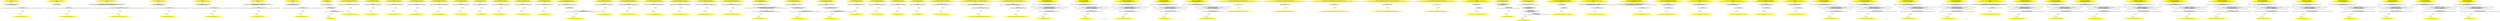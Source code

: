 /* @generated */
digraph cfg {
"org.junit.rules.RuleMemberValidatorTest$NonPublicTestWithClassRule.<clinit>():void.04f316302744b028580d38277331559f_1" [label="1: Start void RuleMemberValidatorTest$NonPublicTestWithClassRule.<clinit>()\nFormals: \nLocals:  $irvar0:void \n  " color=yellow style=filled]
	

	 "org.junit.rules.RuleMemberValidatorTest$NonPublicTestWithClassRule.<clinit>():void.04f316302744b028580d38277331559f_1" -> "org.junit.rules.RuleMemberValidatorTest$NonPublicTestWithClassRule.<clinit>():void.04f316302744b028580d38277331559f_4" ;
"org.junit.rules.RuleMemberValidatorTest$NonPublicTestWithClassRule.<clinit>():void.04f316302744b028580d38277331559f_2" [label="2: Exit void RuleMemberValidatorTest$NonPublicTestWithClassRule.<clinit>() \n  " color=yellow style=filled]
	

"org.junit.rules.RuleMemberValidatorTest$NonPublicTestWithClassRule.<clinit>():void.04f316302744b028580d38277331559f_3" [label="3:  exceptions sink \n  " shape="box"]
	

	 "org.junit.rules.RuleMemberValidatorTest$NonPublicTestWithClassRule.<clinit>():void.04f316302744b028580d38277331559f_3" -> "org.junit.rules.RuleMemberValidatorTest$NonPublicTestWithClassRule.<clinit>():void.04f316302744b028580d38277331559f_2" ;
"org.junit.rules.RuleMemberValidatorTest$NonPublicTestWithClassRule.<clinit>():void.04f316302744b028580d38277331559f_4" [label="4:  Call TemporaryFolder.<init>() \n   n$0=_fun___new(sizeof(t=org.junit.rules.TemporaryFolder):org.junit.rules.TemporaryFolder*) [line 68]\n  n$1=_fun_TemporaryFolder.<init>()(n$0:org.junit.rules.TemporaryFolder*) [line 68]\n  *&$irvar0:org.junit.rules.TemporaryFolder*=n$0 [line 68]\n " shape="box"]
	

	 "org.junit.rules.RuleMemberValidatorTest$NonPublicTestWithClassRule.<clinit>():void.04f316302744b028580d38277331559f_4" -> "org.junit.rules.RuleMemberValidatorTest$NonPublicTestWithClassRule.<clinit>():void.04f316302744b028580d38277331559f_5" ;
	 "org.junit.rules.RuleMemberValidatorTest$NonPublicTestWithClassRule.<clinit>():void.04f316302744b028580d38277331559f_4" -> "org.junit.rules.RuleMemberValidatorTest$NonPublicTestWithClassRule.<clinit>():void.04f316302744b028580d38277331559f_3" [color="red" ];
"org.junit.rules.RuleMemberValidatorTest$NonPublicTestWithClassRule.<clinit>():void.04f316302744b028580d38277331559f_5" [label="5:  method_body \n   n$2=*&$irvar0:org.junit.rules.TemporaryFolder* [line 68]\n  *&#GB<>$org.junit.rules.RuleMemberValidatorTest$NonPublicTestWithClassRule.temporaryFolder:org.junit.rules.RuleMemberValidatorTest$NonPublicTestWithClassRule(root org.junit.rules.RuleMemberValidatorTest$NonPublicTestWithClassRule)=n$2 [line 68]\n " shape="box"]
	

	 "org.junit.rules.RuleMemberValidatorTest$NonPublicTestWithClassRule.<clinit>():void.04f316302744b028580d38277331559f_5" -> "org.junit.rules.RuleMemberValidatorTest$NonPublicTestWithClassRule.<clinit>():void.04f316302744b028580d38277331559f_6" ;
	 "org.junit.rules.RuleMemberValidatorTest$NonPublicTestWithClassRule.<clinit>():void.04f316302744b028580d38277331559f_5" -> "org.junit.rules.RuleMemberValidatorTest$NonPublicTestWithClassRule.<clinit>():void.04f316302744b028580d38277331559f_3" [color="red" ];
"org.junit.rules.RuleMemberValidatorTest$NonPublicTestWithClassRule.<clinit>():void.04f316302744b028580d38277331559f_6" [label="6:  method_body \n  " shape="box"]
	

	 "org.junit.rules.RuleMemberValidatorTest$NonPublicTestWithClassRule.<clinit>():void.04f316302744b028580d38277331559f_6" -> "org.junit.rules.RuleMemberValidatorTest$NonPublicTestWithClassRule.<clinit>():void.04f316302744b028580d38277331559f_2" ;
	 "org.junit.rules.RuleMemberValidatorTest$NonPublicTestWithClassRule.<clinit>():void.04f316302744b028580d38277331559f_6" -> "org.junit.rules.RuleMemberValidatorTest$NonPublicTestWithClassRule.<clinit>():void.04f316302744b028580d38277331559f_3" [color="red" ];
"org.junit.rules.RuleMemberValidatorTest$TestWithClassRuleIsAnArbitraryObject.<clinit>():void.626c7ffea0a054237ed2cb0149372dfa_1" [label="1: Start void RuleMemberValidatorTest$TestWithClassRuleIsAnArbitraryObject.<clinit>()\nFormals: \nLocals:  $irvar0:void \n  " color=yellow style=filled]
	

	 "org.junit.rules.RuleMemberValidatorTest$TestWithClassRuleIsAnArbitraryObject.<clinit>():void.626c7ffea0a054237ed2cb0149372dfa_1" -> "org.junit.rules.RuleMemberValidatorTest$TestWithClassRuleIsAnArbitraryObject.<clinit>():void.626c7ffea0a054237ed2cb0149372dfa_4" ;
"org.junit.rules.RuleMemberValidatorTest$TestWithClassRuleIsAnArbitraryObject.<clinit>():void.626c7ffea0a054237ed2cb0149372dfa_2" [label="2: Exit void RuleMemberValidatorTest$TestWithClassRuleIsAnArbitraryObject.<clinit>() \n  " color=yellow style=filled]
	

"org.junit.rules.RuleMemberValidatorTest$TestWithClassRuleIsAnArbitraryObject.<clinit>():void.626c7ffea0a054237ed2cb0149372dfa_3" [label="3:  exceptions sink \n  " shape="box"]
	

	 "org.junit.rules.RuleMemberValidatorTest$TestWithClassRuleIsAnArbitraryObject.<clinit>():void.626c7ffea0a054237ed2cb0149372dfa_3" -> "org.junit.rules.RuleMemberValidatorTest$TestWithClassRuleIsAnArbitraryObject.<clinit>():void.626c7ffea0a054237ed2cb0149372dfa_2" ;
"org.junit.rules.RuleMemberValidatorTest$TestWithClassRuleIsAnArbitraryObject.<clinit>():void.626c7ffea0a054237ed2cb0149372dfa_4" [label="4:  Call Integer Integer.valueOf(int) \n   n$0=_fun_Integer Integer.valueOf(int)(1:int) [line 137]\n  *&$irvar0:java.lang.Integer*=n$0 [line 137]\n " shape="box"]
	

	 "org.junit.rules.RuleMemberValidatorTest$TestWithClassRuleIsAnArbitraryObject.<clinit>():void.626c7ffea0a054237ed2cb0149372dfa_4" -> "org.junit.rules.RuleMemberValidatorTest$TestWithClassRuleIsAnArbitraryObject.<clinit>():void.626c7ffea0a054237ed2cb0149372dfa_5" ;
	 "org.junit.rules.RuleMemberValidatorTest$TestWithClassRuleIsAnArbitraryObject.<clinit>():void.626c7ffea0a054237ed2cb0149372dfa_4" -> "org.junit.rules.RuleMemberValidatorTest$TestWithClassRuleIsAnArbitraryObject.<clinit>():void.626c7ffea0a054237ed2cb0149372dfa_3" [color="red" ];
"org.junit.rules.RuleMemberValidatorTest$TestWithClassRuleIsAnArbitraryObject.<clinit>():void.626c7ffea0a054237ed2cb0149372dfa_5" [label="5:  method_body \n   n$1=*&$irvar0:java.lang.Integer* [line 137]\n  *&#GB<>$org.junit.rules.RuleMemberValidatorTest$TestWithClassRuleIsAnArbitraryObject.arbitraryObject:org.junit.rules.RuleMemberValidatorTest$TestWithClassRuleIsAnArbitraryObject(root org.junit.rules.RuleMemberValidatorTest$TestWithClassRuleIsAnArbitraryObject)=n$1 [line 137]\n " shape="box"]
	

	 "org.junit.rules.RuleMemberValidatorTest$TestWithClassRuleIsAnArbitraryObject.<clinit>():void.626c7ffea0a054237ed2cb0149372dfa_5" -> "org.junit.rules.RuleMemberValidatorTest$TestWithClassRuleIsAnArbitraryObject.<clinit>():void.626c7ffea0a054237ed2cb0149372dfa_6" ;
	 "org.junit.rules.RuleMemberValidatorTest$TestWithClassRuleIsAnArbitraryObject.<clinit>():void.626c7ffea0a054237ed2cb0149372dfa_5" -> "org.junit.rules.RuleMemberValidatorTest$TestWithClassRuleIsAnArbitraryObject.<clinit>():void.626c7ffea0a054237ed2cb0149372dfa_3" [color="red" ];
"org.junit.rules.RuleMemberValidatorTest$TestWithClassRuleIsAnArbitraryObject.<clinit>():void.626c7ffea0a054237ed2cb0149372dfa_6" [label="6:  method_body \n  " shape="box"]
	

	 "org.junit.rules.RuleMemberValidatorTest$TestWithClassRuleIsAnArbitraryObject.<clinit>():void.626c7ffea0a054237ed2cb0149372dfa_6" -> "org.junit.rules.RuleMemberValidatorTest$TestWithClassRuleIsAnArbitraryObject.<clinit>():void.626c7ffea0a054237ed2cb0149372dfa_2" ;
	 "org.junit.rules.RuleMemberValidatorTest$TestWithClassRuleIsAnArbitraryObject.<clinit>():void.626c7ffea0a054237ed2cb0149372dfa_6" -> "org.junit.rules.RuleMemberValidatorTest$TestWithClassRuleIsAnArbitraryObject.<clinit>():void.626c7ffea0a054237ed2cb0149372dfa_3" [color="red" ];
"org.junit.rules.RuleMemberValidatorTest$TestWithClassRuleIsImplementationOfMethodRule.<clinit>():voi.9eebab3fcb40e68675e5cfe7f13ec551_1" [label="1: Start void RuleMemberValidatorTest$TestWithClassRuleIsImplementationOfMethodRule.<clinit>()\nFormals: \nLocals:  $irvar0:void \n  " color=yellow style=filled]
	

	 "org.junit.rules.RuleMemberValidatorTest$TestWithClassRuleIsImplementationOfMethodRule.<clinit>():voi.9eebab3fcb40e68675e5cfe7f13ec551_1" -> "org.junit.rules.RuleMemberValidatorTest$TestWithClassRuleIsImplementationOfMethodRule.<clinit>():voi.9eebab3fcb40e68675e5cfe7f13ec551_4" ;
"org.junit.rules.RuleMemberValidatorTest$TestWithClassRuleIsImplementationOfMethodRule.<clinit>():voi.9eebab3fcb40e68675e5cfe7f13ec551_2" [label="2: Exit void RuleMemberValidatorTest$TestWithClassRuleIsImplementationOfMethodRule.<clinit>() \n  " color=yellow style=filled]
	

"org.junit.rules.RuleMemberValidatorTest$TestWithClassRuleIsImplementationOfMethodRule.<clinit>():voi.9eebab3fcb40e68675e5cfe7f13ec551_3" [label="3:  exceptions sink \n  " shape="box"]
	

	 "org.junit.rules.RuleMemberValidatorTest$TestWithClassRuleIsImplementationOfMethodRule.<clinit>():voi.9eebab3fcb40e68675e5cfe7f13ec551_3" -> "org.junit.rules.RuleMemberValidatorTest$TestWithClassRuleIsImplementationOfMethodRule.<clinit>():voi.9eebab3fcb40e68675e5cfe7f13ec551_2" ;
"org.junit.rules.RuleMemberValidatorTest$TestWithClassRuleIsImplementationOfMethodRule.<clinit>():voi.9eebab3fcb40e68675e5cfe7f13ec551_4" [label="4:  Call RuleMemberValidatorTest$TestWithClassRuleIsImplementationOfMethodRule$1.<init>() \n   n$0=_fun___new(sizeof(t=org.junit.rules.RuleMemberValidatorTest$TestWithClassRuleIsImplementationOfMethodRule$1):org.junit.rules.RuleMemberValidatorTest$TestWithClassRuleIsImplementationOfMethodRule$1*) [line 87]\n  n$1=_fun_RuleMemberValidatorTest$TestWithClassRuleIsImplementationOfMethodRule$1.<init>()(n$0:org.junit.rules.RuleMemberValidatorTest$TestWithClassRuleIsImplementationOfMethodRule$1*) [line 87]\n  *&$irvar0:org.junit.rules.RuleMemberValidatorTest$TestWithClassRuleIsImplementationOfMethodRule$1*=n$0 [line 87]\n " shape="box"]
	

	 "org.junit.rules.RuleMemberValidatorTest$TestWithClassRuleIsImplementationOfMethodRule.<clinit>():voi.9eebab3fcb40e68675e5cfe7f13ec551_4" -> "org.junit.rules.RuleMemberValidatorTest$TestWithClassRuleIsImplementationOfMethodRule.<clinit>():voi.9eebab3fcb40e68675e5cfe7f13ec551_5" ;
	 "org.junit.rules.RuleMemberValidatorTest$TestWithClassRuleIsImplementationOfMethodRule.<clinit>():voi.9eebab3fcb40e68675e5cfe7f13ec551_4" -> "org.junit.rules.RuleMemberValidatorTest$TestWithClassRuleIsImplementationOfMethodRule.<clinit>():voi.9eebab3fcb40e68675e5cfe7f13ec551_3" [color="red" ];
"org.junit.rules.RuleMemberValidatorTest$TestWithClassRuleIsImplementationOfMethodRule.<clinit>():voi.9eebab3fcb40e68675e5cfe7f13ec551_5" [label="5:  method_body \n   n$2=*&$irvar0:org.junit.rules.RuleMemberValidatorTest$TestWithClassRuleIsImplementationOfMethodRule$1* [line 87]\n  *&#GB<>$org.junit.rules.RuleMemberValidatorTest$TestWithClassRuleIsImplementationOfMethodRule.classRule:org.junit.rules.RuleMemberValidatorTest$TestWithClassRuleIsImplementationOfMethodRule(root org.junit.rules.RuleMemberValidatorTest$TestWithClassRuleIsImplementationOfMethodRule)=n$2 [line 87]\n " shape="box"]
	

	 "org.junit.rules.RuleMemberValidatorTest$TestWithClassRuleIsImplementationOfMethodRule.<clinit>():voi.9eebab3fcb40e68675e5cfe7f13ec551_5" -> "org.junit.rules.RuleMemberValidatorTest$TestWithClassRuleIsImplementationOfMethodRule.<clinit>():voi.9eebab3fcb40e68675e5cfe7f13ec551_6" ;
	 "org.junit.rules.RuleMemberValidatorTest$TestWithClassRuleIsImplementationOfMethodRule.<clinit>():voi.9eebab3fcb40e68675e5cfe7f13ec551_5" -> "org.junit.rules.RuleMemberValidatorTest$TestWithClassRuleIsImplementationOfMethodRule.<clinit>():voi.9eebab3fcb40e68675e5cfe7f13ec551_3" [color="red" ];
"org.junit.rules.RuleMemberValidatorTest$TestWithClassRuleIsImplementationOfMethodRule.<clinit>():voi.9eebab3fcb40e68675e5cfe7f13ec551_6" [label="6:  method_body \n  " shape="box"]
	

	 "org.junit.rules.RuleMemberValidatorTest$TestWithClassRuleIsImplementationOfMethodRule.<clinit>():voi.9eebab3fcb40e68675e5cfe7f13ec551_6" -> "org.junit.rules.RuleMemberValidatorTest$TestWithClassRuleIsImplementationOfMethodRule.<clinit>():voi.9eebab3fcb40e68675e5cfe7f13ec551_2" ;
	 "org.junit.rules.RuleMemberValidatorTest$TestWithClassRuleIsImplementationOfMethodRule.<clinit>():voi.9eebab3fcb40e68675e5cfe7f13ec551_6" -> "org.junit.rules.RuleMemberValidatorTest$TestWithClassRuleIsImplementationOfMethodRule.<clinit>():voi.9eebab3fcb40e68675e5cfe7f13ec551_3" [color="red" ];
"org.junit.rules.RuleMemberValidatorTest$TestWithProtectedClassRule.<clinit>():void.79345b1472a68541ae2ff32bb4231c72_1" [label="1: Start void RuleMemberValidatorTest$TestWithProtectedClassRule.<clinit>()\nFormals: \nLocals:  $irvar0:void \n  " color=yellow style=filled]
	

	 "org.junit.rules.RuleMemberValidatorTest$TestWithProtectedClassRule.<clinit>():void.79345b1472a68541ae2ff32bb4231c72_1" -> "org.junit.rules.RuleMemberValidatorTest$TestWithProtectedClassRule.<clinit>():void.79345b1472a68541ae2ff32bb4231c72_4" ;
"org.junit.rules.RuleMemberValidatorTest$TestWithProtectedClassRule.<clinit>():void.79345b1472a68541ae2ff32bb4231c72_2" [label="2: Exit void RuleMemberValidatorTest$TestWithProtectedClassRule.<clinit>() \n  " color=yellow style=filled]
	

"org.junit.rules.RuleMemberValidatorTest$TestWithProtectedClassRule.<clinit>():void.79345b1472a68541ae2ff32bb4231c72_3" [label="3:  exceptions sink \n  " shape="box"]
	

	 "org.junit.rules.RuleMemberValidatorTest$TestWithProtectedClassRule.<clinit>():void.79345b1472a68541ae2ff32bb4231c72_3" -> "org.junit.rules.RuleMemberValidatorTest$TestWithProtectedClassRule.<clinit>():void.79345b1472a68541ae2ff32bb4231c72_2" ;
"org.junit.rules.RuleMemberValidatorTest$TestWithProtectedClassRule.<clinit>():void.79345b1472a68541ae2ff32bb4231c72_4" [label="4:  Call TemporaryFolder.<init>() \n   n$0=_fun___new(sizeof(t=org.junit.rules.TemporaryFolder):org.junit.rules.TemporaryFolder*) [line 31]\n  n$1=_fun_TemporaryFolder.<init>()(n$0:org.junit.rules.TemporaryFolder*) [line 31]\n  *&$irvar0:org.junit.rules.TemporaryFolder*=n$0 [line 31]\n " shape="box"]
	

	 "org.junit.rules.RuleMemberValidatorTest$TestWithProtectedClassRule.<clinit>():void.79345b1472a68541ae2ff32bb4231c72_4" -> "org.junit.rules.RuleMemberValidatorTest$TestWithProtectedClassRule.<clinit>():void.79345b1472a68541ae2ff32bb4231c72_5" ;
	 "org.junit.rules.RuleMemberValidatorTest$TestWithProtectedClassRule.<clinit>():void.79345b1472a68541ae2ff32bb4231c72_4" -> "org.junit.rules.RuleMemberValidatorTest$TestWithProtectedClassRule.<clinit>():void.79345b1472a68541ae2ff32bb4231c72_3" [color="red" ];
"org.junit.rules.RuleMemberValidatorTest$TestWithProtectedClassRule.<clinit>():void.79345b1472a68541ae2ff32bb4231c72_5" [label="5:  method_body \n   n$2=*&$irvar0:org.junit.rules.TemporaryFolder* [line 31]\n  *&#GB<>$org.junit.rules.RuleMemberValidatorTest$TestWithProtectedClassRule.temporaryFolder:org.junit.rules.RuleMemberValidatorTest$TestWithProtectedClassRule(root org.junit.rules.RuleMemberValidatorTest$TestWithProtectedClassRule)=n$2 [line 31]\n " shape="box"]
	

	 "org.junit.rules.RuleMemberValidatorTest$TestWithProtectedClassRule.<clinit>():void.79345b1472a68541ae2ff32bb4231c72_5" -> "org.junit.rules.RuleMemberValidatorTest$TestWithProtectedClassRule.<clinit>():void.79345b1472a68541ae2ff32bb4231c72_6" ;
	 "org.junit.rules.RuleMemberValidatorTest$TestWithProtectedClassRule.<clinit>():void.79345b1472a68541ae2ff32bb4231c72_5" -> "org.junit.rules.RuleMemberValidatorTest$TestWithProtectedClassRule.<clinit>():void.79345b1472a68541ae2ff32bb4231c72_3" [color="red" ];
"org.junit.rules.RuleMemberValidatorTest$TestWithProtectedClassRule.<clinit>():void.79345b1472a68541ae2ff32bb4231c72_6" [label="6:  method_body \n  " shape="box"]
	

	 "org.junit.rules.RuleMemberValidatorTest$TestWithProtectedClassRule.<clinit>():void.79345b1472a68541ae2ff32bb4231c72_6" -> "org.junit.rules.RuleMemberValidatorTest$TestWithProtectedClassRule.<clinit>():void.79345b1472a68541ae2ff32bb4231c72_2" ;
	 "org.junit.rules.RuleMemberValidatorTest$TestWithProtectedClassRule.<clinit>():void.79345b1472a68541ae2ff32bb4231c72_6" -> "org.junit.rules.RuleMemberValidatorTest$TestWithProtectedClassRule.<clinit>():void.79345b1472a68541ae2ff32bb4231c72_3" [color="red" ];
"org.junit.rules.RuleMemberValidatorTest$TestWithStaticClassAndTestRule.<clinit>():void.333cee45fd6ede1635b16acb6759bdee_1" [label="1: Start void RuleMemberValidatorTest$TestWithStaticClassAndTestRule.<clinit>()\nFormals: \nLocals:  $irvar0:void \n  " color=yellow style=filled]
	

	 "org.junit.rules.RuleMemberValidatorTest$TestWithStaticClassAndTestRule.<clinit>():void.333cee45fd6ede1635b16acb6759bdee_1" -> "org.junit.rules.RuleMemberValidatorTest$TestWithStaticClassAndTestRule.<clinit>():void.333cee45fd6ede1635b16acb6759bdee_4" ;
"org.junit.rules.RuleMemberValidatorTest$TestWithStaticClassAndTestRule.<clinit>():void.333cee45fd6ede1635b16acb6759bdee_2" [label="2: Exit void RuleMemberValidatorTest$TestWithStaticClassAndTestRule.<clinit>() \n  " color=yellow style=filled]
	

"org.junit.rules.RuleMemberValidatorTest$TestWithStaticClassAndTestRule.<clinit>():void.333cee45fd6ede1635b16acb6759bdee_3" [label="3:  exceptions sink \n  " shape="box"]
	

	 "org.junit.rules.RuleMemberValidatorTest$TestWithStaticClassAndTestRule.<clinit>():void.333cee45fd6ede1635b16acb6759bdee_3" -> "org.junit.rules.RuleMemberValidatorTest$TestWithStaticClassAndTestRule.<clinit>():void.333cee45fd6ede1635b16acb6759bdee_2" ;
"org.junit.rules.RuleMemberValidatorTest$TestWithStaticClassAndTestRule.<clinit>():void.333cee45fd6ede1635b16acb6759bdee_4" [label="4:  Call TemporaryFolder.<init>() \n   n$0=_fun___new(sizeof(t=org.junit.rules.TemporaryFolder):org.junit.rules.TemporaryFolder*) [line 56]\n  n$1=_fun_TemporaryFolder.<init>()(n$0:org.junit.rules.TemporaryFolder*) [line 56]\n  *&$irvar0:org.junit.rules.TemporaryFolder*=n$0 [line 56]\n " shape="box"]
	

	 "org.junit.rules.RuleMemberValidatorTest$TestWithStaticClassAndTestRule.<clinit>():void.333cee45fd6ede1635b16acb6759bdee_4" -> "org.junit.rules.RuleMemberValidatorTest$TestWithStaticClassAndTestRule.<clinit>():void.333cee45fd6ede1635b16acb6759bdee_5" ;
	 "org.junit.rules.RuleMemberValidatorTest$TestWithStaticClassAndTestRule.<clinit>():void.333cee45fd6ede1635b16acb6759bdee_4" -> "org.junit.rules.RuleMemberValidatorTest$TestWithStaticClassAndTestRule.<clinit>():void.333cee45fd6ede1635b16acb6759bdee_3" [color="red" ];
"org.junit.rules.RuleMemberValidatorTest$TestWithStaticClassAndTestRule.<clinit>():void.333cee45fd6ede1635b16acb6759bdee_5" [label="5:  method_body \n   n$2=*&$irvar0:org.junit.rules.TemporaryFolder* [line 56]\n  *&#GB<>$org.junit.rules.RuleMemberValidatorTest$TestWithStaticClassAndTestRule.temporaryFolder:org.junit.rules.RuleMemberValidatorTest$TestWithStaticClassAndTestRule(root org.junit.rules.RuleMemberValidatorTest$TestWithStaticClassAndTestRule)=n$2 [line 56]\n " shape="box"]
	

	 "org.junit.rules.RuleMemberValidatorTest$TestWithStaticClassAndTestRule.<clinit>():void.333cee45fd6ede1635b16acb6759bdee_5" -> "org.junit.rules.RuleMemberValidatorTest$TestWithStaticClassAndTestRule.<clinit>():void.333cee45fd6ede1635b16acb6759bdee_6" ;
	 "org.junit.rules.RuleMemberValidatorTest$TestWithStaticClassAndTestRule.<clinit>():void.333cee45fd6ede1635b16acb6759bdee_5" -> "org.junit.rules.RuleMemberValidatorTest$TestWithStaticClassAndTestRule.<clinit>():void.333cee45fd6ede1635b16acb6759bdee_3" [color="red" ];
"org.junit.rules.RuleMemberValidatorTest$TestWithStaticClassAndTestRule.<clinit>():void.333cee45fd6ede1635b16acb6759bdee_6" [label="6:  method_body \n  " shape="box"]
	

	 "org.junit.rules.RuleMemberValidatorTest$TestWithStaticClassAndTestRule.<clinit>():void.333cee45fd6ede1635b16acb6759bdee_6" -> "org.junit.rules.RuleMemberValidatorTest$TestWithStaticClassAndTestRule.<clinit>():void.333cee45fd6ede1635b16acb6759bdee_2" ;
	 "org.junit.rules.RuleMemberValidatorTest$TestWithStaticClassAndTestRule.<clinit>():void.333cee45fd6ede1635b16acb6759bdee_6" -> "org.junit.rules.RuleMemberValidatorTest$TestWithStaticClassAndTestRule.<clinit>():void.333cee45fd6ede1635b16acb6759bdee_3" [color="red" ];
"org.junit.rules.RuleMemberValidatorTest$TestWithStaticMethodRule.<clinit>():void.504ac91c3639dc6b860c0f4d77d1ab36_1" [label="1: Start void RuleMemberValidatorTest$TestWithStaticMethodRule.<clinit>()\nFormals: \nLocals:  $irvar0:void \n  " color=yellow style=filled]
	

	 "org.junit.rules.RuleMemberValidatorTest$TestWithStaticMethodRule.<clinit>():void.504ac91c3639dc6b860c0f4d77d1ab36_1" -> "org.junit.rules.RuleMemberValidatorTest$TestWithStaticMethodRule.<clinit>():void.504ac91c3639dc6b860c0f4d77d1ab36_4" ;
"org.junit.rules.RuleMemberValidatorTest$TestWithStaticMethodRule.<clinit>():void.504ac91c3639dc6b860c0f4d77d1ab36_2" [label="2: Exit void RuleMemberValidatorTest$TestWithStaticMethodRule.<clinit>() \n  " color=yellow style=filled]
	

"org.junit.rules.RuleMemberValidatorTest$TestWithStaticMethodRule.<clinit>():void.504ac91c3639dc6b860c0f4d77d1ab36_3" [label="3:  exceptions sink \n  " shape="box"]
	

	 "org.junit.rules.RuleMemberValidatorTest$TestWithStaticMethodRule.<clinit>():void.504ac91c3639dc6b860c0f4d77d1ab36_3" -> "org.junit.rules.RuleMemberValidatorTest$TestWithStaticMethodRule.<clinit>():void.504ac91c3639dc6b860c0f4d77d1ab36_2" ;
"org.junit.rules.RuleMemberValidatorTest$TestWithStaticMethodRule.<clinit>():void.504ac91c3639dc6b860c0f4d77d1ab36_4" [label="4:  Call RuleMemberValidatorTest$SomeMethodRule.<init>(RuleMemberValidatorTest$1) \n   n$0=_fun___new(sizeof(t=org.junit.rules.RuleMemberValidatorTest$SomeMethodRule):org.junit.rules.RuleMemberValidatorTest$SomeMethodRule*) [line 194]\n  n$1=_fun_RuleMemberValidatorTest$SomeMethodRule.<init>(RuleMemberValidatorTest$1)(n$0:org.junit.rules.RuleMemberValidatorTest$SomeMethodRule*,null:java.lang.Object*) [line 194]\n  *&$irvar0:org.junit.rules.RuleMemberValidatorTest$SomeMethodRule*=n$0 [line 194]\n " shape="box"]
	

	 "org.junit.rules.RuleMemberValidatorTest$TestWithStaticMethodRule.<clinit>():void.504ac91c3639dc6b860c0f4d77d1ab36_4" -> "org.junit.rules.RuleMemberValidatorTest$TestWithStaticMethodRule.<clinit>():void.504ac91c3639dc6b860c0f4d77d1ab36_5" ;
	 "org.junit.rules.RuleMemberValidatorTest$TestWithStaticMethodRule.<clinit>():void.504ac91c3639dc6b860c0f4d77d1ab36_4" -> "org.junit.rules.RuleMemberValidatorTest$TestWithStaticMethodRule.<clinit>():void.504ac91c3639dc6b860c0f4d77d1ab36_3" [color="red" ];
"org.junit.rules.RuleMemberValidatorTest$TestWithStaticMethodRule.<clinit>():void.504ac91c3639dc6b860c0f4d77d1ab36_5" [label="5:  method_body \n   n$2=*&$irvar0:org.junit.rules.RuleMemberValidatorTest$SomeMethodRule* [line 194]\n  *&#GB<>$org.junit.rules.RuleMemberValidatorTest$TestWithStaticMethodRule.someMethodRule:org.junit.rules.RuleMemberValidatorTest$TestWithStaticMethodRule(root org.junit.rules.RuleMemberValidatorTest$TestWithStaticMethodRule)=n$2 [line 194]\n " shape="box"]
	

	 "org.junit.rules.RuleMemberValidatorTest$TestWithStaticMethodRule.<clinit>():void.504ac91c3639dc6b860c0f4d77d1ab36_5" -> "org.junit.rules.RuleMemberValidatorTest$TestWithStaticMethodRule.<clinit>():void.504ac91c3639dc6b860c0f4d77d1ab36_6" ;
	 "org.junit.rules.RuleMemberValidatorTest$TestWithStaticMethodRule.<clinit>():void.504ac91c3639dc6b860c0f4d77d1ab36_5" -> "org.junit.rules.RuleMemberValidatorTest$TestWithStaticMethodRule.<clinit>():void.504ac91c3639dc6b860c0f4d77d1ab36_3" [color="red" ];
"org.junit.rules.RuleMemberValidatorTest$TestWithStaticMethodRule.<clinit>():void.504ac91c3639dc6b860c0f4d77d1ab36_6" [label="6:  method_body \n  " shape="box"]
	

	 "org.junit.rules.RuleMemberValidatorTest$TestWithStaticMethodRule.<clinit>():void.504ac91c3639dc6b860c0f4d77d1ab36_6" -> "org.junit.rules.RuleMemberValidatorTest$TestWithStaticMethodRule.<clinit>():void.504ac91c3639dc6b860c0f4d77d1ab36_2" ;
	 "org.junit.rules.RuleMemberValidatorTest$TestWithStaticMethodRule.<clinit>():void.504ac91c3639dc6b860c0f4d77d1ab36_6" -> "org.junit.rules.RuleMemberValidatorTest$TestWithStaticMethodRule.<clinit>():void.504ac91c3639dc6b860c0f4d77d1ab36_3" [color="red" ];
"org.junit.rules.RuleMemberValidatorTest$TestWithStaticTestRule.<clinit>():void.deefbb1be165d26f33c596b3c1755418_1" [label="1: Start void RuleMemberValidatorTest$TestWithStaticTestRule.<clinit>()\nFormals: \nLocals:  $irvar0:void \n  " color=yellow style=filled]
	

	 "org.junit.rules.RuleMemberValidatorTest$TestWithStaticTestRule.<clinit>():void.deefbb1be165d26f33c596b3c1755418_1" -> "org.junit.rules.RuleMemberValidatorTest$TestWithStaticTestRule.<clinit>():void.deefbb1be165d26f33c596b3c1755418_4" ;
"org.junit.rules.RuleMemberValidatorTest$TestWithStaticTestRule.<clinit>():void.deefbb1be165d26f33c596b3c1755418_2" [label="2: Exit void RuleMemberValidatorTest$TestWithStaticTestRule.<clinit>() \n  " color=yellow style=filled]
	

"org.junit.rules.RuleMemberValidatorTest$TestWithStaticTestRule.<clinit>():void.deefbb1be165d26f33c596b3c1755418_3" [label="3:  exceptions sink \n  " shape="box"]
	

	 "org.junit.rules.RuleMemberValidatorTest$TestWithStaticTestRule.<clinit>():void.deefbb1be165d26f33c596b3c1755418_3" -> "org.junit.rules.RuleMemberValidatorTest$TestWithStaticTestRule.<clinit>():void.deefbb1be165d26f33c596b3c1755418_2" ;
"org.junit.rules.RuleMemberValidatorTest$TestWithStaticTestRule.<clinit>():void.deefbb1be165d26f33c596b3c1755418_4" [label="4:  Call TemporaryFolder.<init>() \n   n$0=_fun___new(sizeof(t=org.junit.rules.TemporaryFolder):org.junit.rules.TemporaryFolder*) [line 182]\n  n$1=_fun_TemporaryFolder.<init>()(n$0:org.junit.rules.TemporaryFolder*) [line 182]\n  *&$irvar0:org.junit.rules.TemporaryFolder*=n$0 [line 182]\n " shape="box"]
	

	 "org.junit.rules.RuleMemberValidatorTest$TestWithStaticTestRule.<clinit>():void.deefbb1be165d26f33c596b3c1755418_4" -> "org.junit.rules.RuleMemberValidatorTest$TestWithStaticTestRule.<clinit>():void.deefbb1be165d26f33c596b3c1755418_5" ;
	 "org.junit.rules.RuleMemberValidatorTest$TestWithStaticTestRule.<clinit>():void.deefbb1be165d26f33c596b3c1755418_4" -> "org.junit.rules.RuleMemberValidatorTest$TestWithStaticTestRule.<clinit>():void.deefbb1be165d26f33c596b3c1755418_3" [color="red" ];
"org.junit.rules.RuleMemberValidatorTest$TestWithStaticTestRule.<clinit>():void.deefbb1be165d26f33c596b3c1755418_5" [label="5:  method_body \n   n$2=*&$irvar0:org.junit.rules.TemporaryFolder* [line 182]\n  *&#GB<>$org.junit.rules.RuleMemberValidatorTest$TestWithStaticTestRule.temporaryFolder:org.junit.rules.RuleMemberValidatorTest$TestWithStaticTestRule(root org.junit.rules.RuleMemberValidatorTest$TestWithStaticTestRule)=n$2 [line 182]\n " shape="box"]
	

	 "org.junit.rules.RuleMemberValidatorTest$TestWithStaticTestRule.<clinit>():void.deefbb1be165d26f33c596b3c1755418_5" -> "org.junit.rules.RuleMemberValidatorTest$TestWithStaticTestRule.<clinit>():void.deefbb1be165d26f33c596b3c1755418_6" ;
	 "org.junit.rules.RuleMemberValidatorTest$TestWithStaticTestRule.<clinit>():void.deefbb1be165d26f33c596b3c1755418_5" -> "org.junit.rules.RuleMemberValidatorTest$TestWithStaticTestRule.<clinit>():void.deefbb1be165d26f33c596b3c1755418_3" [color="red" ];
"org.junit.rules.RuleMemberValidatorTest$TestWithStaticTestRule.<clinit>():void.deefbb1be165d26f33c596b3c1755418_6" [label="6:  method_body \n  " shape="box"]
	

	 "org.junit.rules.RuleMemberValidatorTest$TestWithStaticTestRule.<clinit>():void.deefbb1be165d26f33c596b3c1755418_6" -> "org.junit.rules.RuleMemberValidatorTest$TestWithStaticTestRule.<clinit>():void.deefbb1be165d26f33c596b3c1755418_2" ;
	 "org.junit.rules.RuleMemberValidatorTest$TestWithStaticTestRule.<clinit>():void.deefbb1be165d26f33c596b3c1755418_6" -> "org.junit.rules.RuleMemberValidatorTest$TestWithStaticTestRule.<clinit>():void.deefbb1be165d26f33c596b3c1755418_3" [color="red" ];
"org.junit.rules.RuleMemberValidatorTest.<init>().5d079e3ee4127b28da3b11170f89e556_1" [label="1: Start RuleMemberValidatorTest.<init>()\nFormals:  this:org.junit.rules.RuleMemberValidatorTest*\nLocals:  $irvar0:void \n  " color=yellow style=filled]
	

	 "org.junit.rules.RuleMemberValidatorTest.<init>().5d079e3ee4127b28da3b11170f89e556_1" -> "org.junit.rules.RuleMemberValidatorTest.<init>().5d079e3ee4127b28da3b11170f89e556_4" ;
"org.junit.rules.RuleMemberValidatorTest.<init>().5d079e3ee4127b28da3b11170f89e556_2" [label="2: Exit RuleMemberValidatorTest.<init>() \n  " color=yellow style=filled]
	

"org.junit.rules.RuleMemberValidatorTest.<init>().5d079e3ee4127b28da3b11170f89e556_3" [label="3:  exceptions sink \n  " shape="box"]
	

	 "org.junit.rules.RuleMemberValidatorTest.<init>().5d079e3ee4127b28da3b11170f89e556_3" -> "org.junit.rules.RuleMemberValidatorTest.<init>().5d079e3ee4127b28da3b11170f89e556_2" ;
"org.junit.rules.RuleMemberValidatorTest.<init>().5d079e3ee4127b28da3b11170f89e556_4" [label="4:  Call Object.<init>() \n   n$0=*&this:org.junit.rules.RuleMemberValidatorTest* [line 19]\n  n$1=_fun_Object.<init>()(n$0:org.junit.rules.RuleMemberValidatorTest*) [line 19]\n " shape="box"]
	

	 "org.junit.rules.RuleMemberValidatorTest.<init>().5d079e3ee4127b28da3b11170f89e556_4" -> "org.junit.rules.RuleMemberValidatorTest.<init>().5d079e3ee4127b28da3b11170f89e556_5" ;
	 "org.junit.rules.RuleMemberValidatorTest.<init>().5d079e3ee4127b28da3b11170f89e556_4" -> "org.junit.rules.RuleMemberValidatorTest.<init>().5d079e3ee4127b28da3b11170f89e556_3" [color="red" ];
"org.junit.rules.RuleMemberValidatorTest.<init>().5d079e3ee4127b28da3b11170f89e556_5" [label="5:  Call ArrayList.<init>() \n   n$2=_fun___new(sizeof(t=java.util.ArrayList):java.util.ArrayList*) [line 20]\n  n$3=_fun_ArrayList.<init>()(n$2:java.util.ArrayList*) [line 20]\n  *&$irvar0:java.util.ArrayList*=n$2 [line 20]\n " shape="box"]
	

	 "org.junit.rules.RuleMemberValidatorTest.<init>().5d079e3ee4127b28da3b11170f89e556_5" -> "org.junit.rules.RuleMemberValidatorTest.<init>().5d079e3ee4127b28da3b11170f89e556_6" ;
	 "org.junit.rules.RuleMemberValidatorTest.<init>().5d079e3ee4127b28da3b11170f89e556_5" -> "org.junit.rules.RuleMemberValidatorTest.<init>().5d079e3ee4127b28da3b11170f89e556_3" [color="red" ];
"org.junit.rules.RuleMemberValidatorTest.<init>().5d079e3ee4127b28da3b11170f89e556_6" [label="6:  method_body \n   n$4=*&this:org.junit.rules.RuleMemberValidatorTest* [line 20]\n  n$5=*&$irvar0:java.util.ArrayList* [line 20]\n  *n$4.errors:org.junit.rules.RuleMemberValidatorTest(root org.junit.rules.RuleMemberValidatorTest)=n$5 [line 20]\n " shape="box"]
	

	 "org.junit.rules.RuleMemberValidatorTest.<init>().5d079e3ee4127b28da3b11170f89e556_6" -> "org.junit.rules.RuleMemberValidatorTest.<init>().5d079e3ee4127b28da3b11170f89e556_7" ;
	 "org.junit.rules.RuleMemberValidatorTest.<init>().5d079e3ee4127b28da3b11170f89e556_6" -> "org.junit.rules.RuleMemberValidatorTest.<init>().5d079e3ee4127b28da3b11170f89e556_3" [color="red" ];
"org.junit.rules.RuleMemberValidatorTest.<init>().5d079e3ee4127b28da3b11170f89e556_7" [label="7:  method_body \n  " shape="box"]
	

	 "org.junit.rules.RuleMemberValidatorTest.<init>().5d079e3ee4127b28da3b11170f89e556_7" -> "org.junit.rules.RuleMemberValidatorTest.<init>().5d079e3ee4127b28da3b11170f89e556_2" ;
	 "org.junit.rules.RuleMemberValidatorTest.<init>().5d079e3ee4127b28da3b11170f89e556_7" -> "org.junit.rules.RuleMemberValidatorTest.<init>().5d079e3ee4127b28da3b11170f89e556_3" [color="red" ];
"org.junit.rules.RuleMemberValidatorTest$MethodTestWithArbitraryObjectWithRuleAnnotation.<init>().5bc942439845c2032435b323cf4ce863_1" [label="1: Start RuleMemberValidatorTest$MethodTestWithArbitraryObjectWithRuleAnnotation.<init>()\nFormals:  this:org.junit.rules.RuleMemberValidatorTest$MethodTestWithArbitraryObjectWithRuleAnnotation*\nLocals:  \n  " color=yellow style=filled]
	

	 "org.junit.rules.RuleMemberValidatorTest$MethodTestWithArbitraryObjectWithRuleAnnotation.<init>().5bc942439845c2032435b323cf4ce863_1" -> "org.junit.rules.RuleMemberValidatorTest$MethodTestWithArbitraryObjectWithRuleAnnotation.<init>().5bc942439845c2032435b323cf4ce863_4" ;
"org.junit.rules.RuleMemberValidatorTest$MethodTestWithArbitraryObjectWithRuleAnnotation.<init>().5bc942439845c2032435b323cf4ce863_2" [label="2: Exit RuleMemberValidatorTest$MethodTestWithArbitraryObjectWithRuleAnnotation.<init>() \n  " color=yellow style=filled]
	

"org.junit.rules.RuleMemberValidatorTest$MethodTestWithArbitraryObjectWithRuleAnnotation.<init>().5bc942439845c2032435b323cf4ce863_3" [label="3:  exceptions sink \n  " shape="box"]
	

	 "org.junit.rules.RuleMemberValidatorTest$MethodTestWithArbitraryObjectWithRuleAnnotation.<init>().5bc942439845c2032435b323cf4ce863_3" -> "org.junit.rules.RuleMemberValidatorTest$MethodTestWithArbitraryObjectWithRuleAnnotation.<init>().5bc942439845c2032435b323cf4ce863_2" ;
"org.junit.rules.RuleMemberValidatorTest$MethodTestWithArbitraryObjectWithRuleAnnotation.<init>().5bc942439845c2032435b323cf4ce863_4" [label="4:  Call Object.<init>() \n   n$0=*&this:org.junit.rules.RuleMemberValidatorTest$MethodTestWithArbitraryObjectWithRuleAnnotation* [line 335]\n  n$1=_fun_Object.<init>()(n$0:org.junit.rules.RuleMemberValidatorTest$MethodTestWithArbitraryObjectWithRuleAnnotation*) [line 335]\n " shape="box"]
	

	 "org.junit.rules.RuleMemberValidatorTest$MethodTestWithArbitraryObjectWithRuleAnnotation.<init>().5bc942439845c2032435b323cf4ce863_4" -> "org.junit.rules.RuleMemberValidatorTest$MethodTestWithArbitraryObjectWithRuleAnnotation.<init>().5bc942439845c2032435b323cf4ce863_5" ;
	 "org.junit.rules.RuleMemberValidatorTest$MethodTestWithArbitraryObjectWithRuleAnnotation.<init>().5bc942439845c2032435b323cf4ce863_4" -> "org.junit.rules.RuleMemberValidatorTest$MethodTestWithArbitraryObjectWithRuleAnnotation.<init>().5bc942439845c2032435b323cf4ce863_3" [color="red" ];
"org.junit.rules.RuleMemberValidatorTest$MethodTestWithArbitraryObjectWithRuleAnnotation.<init>().5bc942439845c2032435b323cf4ce863_5" [label="5:  method_body \n  " shape="box"]
	

	 "org.junit.rules.RuleMemberValidatorTest$MethodTestWithArbitraryObjectWithRuleAnnotation.<init>().5bc942439845c2032435b323cf4ce863_5" -> "org.junit.rules.RuleMemberValidatorTest$MethodTestWithArbitraryObjectWithRuleAnnotation.<init>().5bc942439845c2032435b323cf4ce863_2" ;
	 "org.junit.rules.RuleMemberValidatorTest$MethodTestWithArbitraryObjectWithRuleAnnotation.<init>().5bc942439845c2032435b323cf4ce863_5" -> "org.junit.rules.RuleMemberValidatorTest$MethodTestWithArbitraryObjectWithRuleAnnotation.<init>().5bc942439845c2032435b323cf4ce863_3" [color="red" ];
"org.junit.rules.RuleMemberValidatorTest$MethodTestWithMethodRule.<init>().2fa9d9516792b03822ff04d4831c2981_1" [label="1: Start RuleMemberValidatorTest$MethodTestWithMethodRule.<init>()\nFormals:  this:org.junit.rules.RuleMemberValidatorTest$MethodTestWithMethodRule*\nLocals:  \n  " color=yellow style=filled]
	

	 "org.junit.rules.RuleMemberValidatorTest$MethodTestWithMethodRule.<init>().2fa9d9516792b03822ff04d4831c2981_1" -> "org.junit.rules.RuleMemberValidatorTest$MethodTestWithMethodRule.<init>().2fa9d9516792b03822ff04d4831c2981_4" ;
"org.junit.rules.RuleMemberValidatorTest$MethodTestWithMethodRule.<init>().2fa9d9516792b03822ff04d4831c2981_2" [label="2: Exit RuleMemberValidatorTest$MethodTestWithMethodRule.<init>() \n  " color=yellow style=filled]
	

"org.junit.rules.RuleMemberValidatorTest$MethodTestWithMethodRule.<init>().2fa9d9516792b03822ff04d4831c2981_3" [label="3:  exceptions sink \n  " shape="box"]
	

	 "org.junit.rules.RuleMemberValidatorTest$MethodTestWithMethodRule.<init>().2fa9d9516792b03822ff04d4831c2981_3" -> "org.junit.rules.RuleMemberValidatorTest$MethodTestWithMethodRule.<init>().2fa9d9516792b03822ff04d4831c2981_2" ;
"org.junit.rules.RuleMemberValidatorTest$MethodTestWithMethodRule.<init>().2fa9d9516792b03822ff04d4831c2981_4" [label="4:  Call Object.<init>() \n   n$0=*&this:org.junit.rules.RuleMemberValidatorTest$MethodTestWithMethodRule* [line 316]\n  n$1=_fun_Object.<init>()(n$0:org.junit.rules.RuleMemberValidatorTest$MethodTestWithMethodRule*) [line 316]\n " shape="box"]
	

	 "org.junit.rules.RuleMemberValidatorTest$MethodTestWithMethodRule.<init>().2fa9d9516792b03822ff04d4831c2981_4" -> "org.junit.rules.RuleMemberValidatorTest$MethodTestWithMethodRule.<init>().2fa9d9516792b03822ff04d4831c2981_5" ;
	 "org.junit.rules.RuleMemberValidatorTest$MethodTestWithMethodRule.<init>().2fa9d9516792b03822ff04d4831c2981_4" -> "org.junit.rules.RuleMemberValidatorTest$MethodTestWithMethodRule.<init>().2fa9d9516792b03822ff04d4831c2981_3" [color="red" ];
"org.junit.rules.RuleMemberValidatorTest$MethodTestWithMethodRule.<init>().2fa9d9516792b03822ff04d4831c2981_5" [label="5:  method_body \n  " shape="box"]
	

	 "org.junit.rules.RuleMemberValidatorTest$MethodTestWithMethodRule.<init>().2fa9d9516792b03822ff04d4831c2981_5" -> "org.junit.rules.RuleMemberValidatorTest$MethodTestWithMethodRule.<init>().2fa9d9516792b03822ff04d4831c2981_2" ;
	 "org.junit.rules.RuleMemberValidatorTest$MethodTestWithMethodRule.<init>().2fa9d9516792b03822ff04d4831c2981_5" -> "org.junit.rules.RuleMemberValidatorTest$MethodTestWithMethodRule.<init>().2fa9d9516792b03822ff04d4831c2981_3" [color="red" ];
"org.junit.rules.RuleMemberValidatorTest$MethodTestWithNonStaticClassRule.<init>().96a2ad00f7e47f78a9bcc65a71207514_1" [label="1: Start RuleMemberValidatorTest$MethodTestWithNonStaticClassRule.<init>()\nFormals:  this:org.junit.rules.RuleMemberValidatorTest$MethodTestWithNonStaticClassRule*\nLocals:  \n  " color=yellow style=filled]
	

	 "org.junit.rules.RuleMemberValidatorTest$MethodTestWithNonStaticClassRule.<init>().96a2ad00f7e47f78a9bcc65a71207514_1" -> "org.junit.rules.RuleMemberValidatorTest$MethodTestWithNonStaticClassRule.<init>().96a2ad00f7e47f78a9bcc65a71207514_4" ;
"org.junit.rules.RuleMemberValidatorTest$MethodTestWithNonStaticClassRule.<init>().96a2ad00f7e47f78a9bcc65a71207514_2" [label="2: Exit RuleMemberValidatorTest$MethodTestWithNonStaticClassRule.<init>() \n  " color=yellow style=filled]
	

"org.junit.rules.RuleMemberValidatorTest$MethodTestWithNonStaticClassRule.<init>().96a2ad00f7e47f78a9bcc65a71207514_3" [label="3:  exceptions sink \n  " shape="box"]
	

	 "org.junit.rules.RuleMemberValidatorTest$MethodTestWithNonStaticClassRule.<init>().96a2ad00f7e47f78a9bcc65a71207514_3" -> "org.junit.rules.RuleMemberValidatorTest$MethodTestWithNonStaticClassRule.<init>().96a2ad00f7e47f78a9bcc65a71207514_2" ;
"org.junit.rules.RuleMemberValidatorTest$MethodTestWithNonStaticClassRule.<init>().96a2ad00f7e47f78a9bcc65a71207514_4" [label="4:  Call Object.<init>() \n   n$0=*&this:org.junit.rules.RuleMemberValidatorTest$MethodTestWithNonStaticClassRule* [line 247]\n  n$1=_fun_Object.<init>()(n$0:org.junit.rules.RuleMemberValidatorTest$MethodTestWithNonStaticClassRule*) [line 247]\n " shape="box"]
	

	 "org.junit.rules.RuleMemberValidatorTest$MethodTestWithNonStaticClassRule.<init>().96a2ad00f7e47f78a9bcc65a71207514_4" -> "org.junit.rules.RuleMemberValidatorTest$MethodTestWithNonStaticClassRule.<init>().96a2ad00f7e47f78a9bcc65a71207514_5" ;
	 "org.junit.rules.RuleMemberValidatorTest$MethodTestWithNonStaticClassRule.<init>().96a2ad00f7e47f78a9bcc65a71207514_4" -> "org.junit.rules.RuleMemberValidatorTest$MethodTestWithNonStaticClassRule.<init>().96a2ad00f7e47f78a9bcc65a71207514_3" [color="red" ];
"org.junit.rules.RuleMemberValidatorTest$MethodTestWithNonStaticClassRule.<init>().96a2ad00f7e47f78a9bcc65a71207514_5" [label="5:  method_body \n  " shape="box"]
	

	 "org.junit.rules.RuleMemberValidatorTest$MethodTestWithNonStaticClassRule.<init>().96a2ad00f7e47f78a9bcc65a71207514_5" -> "org.junit.rules.RuleMemberValidatorTest$MethodTestWithNonStaticClassRule.<init>().96a2ad00f7e47f78a9bcc65a71207514_2" ;
	 "org.junit.rules.RuleMemberValidatorTest$MethodTestWithNonStaticClassRule.<init>().96a2ad00f7e47f78a9bcc65a71207514_5" -> "org.junit.rules.RuleMemberValidatorTest$MethodTestWithNonStaticClassRule.<init>().96a2ad00f7e47f78a9bcc65a71207514_3" [color="red" ];
"org.junit.rules.RuleMemberValidatorTest$MethodTestWithProtectedClassRule.<init>().b111802552ac8f298765aecff577593d_1" [label="1: Start RuleMemberValidatorTest$MethodTestWithProtectedClassRule.<init>()\nFormals:  this:org.junit.rules.RuleMemberValidatorTest$MethodTestWithProtectedClassRule*\nLocals:  \n  " color=yellow style=filled]
	

	 "org.junit.rules.RuleMemberValidatorTest$MethodTestWithProtectedClassRule.<init>().b111802552ac8f298765aecff577593d_1" -> "org.junit.rules.RuleMemberValidatorTest$MethodTestWithProtectedClassRule.<init>().b111802552ac8f298765aecff577593d_4" ;
"org.junit.rules.RuleMemberValidatorTest$MethodTestWithProtectedClassRule.<init>().b111802552ac8f298765aecff577593d_2" [label="2: Exit RuleMemberValidatorTest$MethodTestWithProtectedClassRule.<init>() \n  " color=yellow style=filled]
	

"org.junit.rules.RuleMemberValidatorTest$MethodTestWithProtectedClassRule.<init>().b111802552ac8f298765aecff577593d_3" [label="3:  exceptions sink \n  " shape="box"]
	

	 "org.junit.rules.RuleMemberValidatorTest$MethodTestWithProtectedClassRule.<init>().b111802552ac8f298765aecff577593d_3" -> "org.junit.rules.RuleMemberValidatorTest$MethodTestWithProtectedClassRule.<init>().b111802552ac8f298765aecff577593d_2" ;
"org.junit.rules.RuleMemberValidatorTest$MethodTestWithProtectedClassRule.<init>().b111802552ac8f298765aecff577593d_4" [label="4:  Call Object.<init>() \n   n$0=*&this:org.junit.rules.RuleMemberValidatorTest$MethodTestWithProtectedClassRule* [line 233]\n  n$1=_fun_Object.<init>()(n$0:org.junit.rules.RuleMemberValidatorTest$MethodTestWithProtectedClassRule*) [line 233]\n " shape="box"]
	

	 "org.junit.rules.RuleMemberValidatorTest$MethodTestWithProtectedClassRule.<init>().b111802552ac8f298765aecff577593d_4" -> "org.junit.rules.RuleMemberValidatorTest$MethodTestWithProtectedClassRule.<init>().b111802552ac8f298765aecff577593d_5" ;
	 "org.junit.rules.RuleMemberValidatorTest$MethodTestWithProtectedClassRule.<init>().b111802552ac8f298765aecff577593d_4" -> "org.junit.rules.RuleMemberValidatorTest$MethodTestWithProtectedClassRule.<init>().b111802552ac8f298765aecff577593d_3" [color="red" ];
"org.junit.rules.RuleMemberValidatorTest$MethodTestWithProtectedClassRule.<init>().b111802552ac8f298765aecff577593d_5" [label="5:  method_body \n  " shape="box"]
	

	 "org.junit.rules.RuleMemberValidatorTest$MethodTestWithProtectedClassRule.<init>().b111802552ac8f298765aecff577593d_5" -> "org.junit.rules.RuleMemberValidatorTest$MethodTestWithProtectedClassRule.<init>().b111802552ac8f298765aecff577593d_2" ;
	 "org.junit.rules.RuleMemberValidatorTest$MethodTestWithProtectedClassRule.<init>().b111802552ac8f298765aecff577593d_5" -> "org.junit.rules.RuleMemberValidatorTest$MethodTestWithProtectedClassRule.<init>().b111802552ac8f298765aecff577593d_3" [color="red" ];
"org.junit.rules.RuleMemberValidatorTest$MethodTestWithStaticClassAndTestRule.<init>().e27b87f2b48eaf11b4a9167b7dcaf3b3_1" [label="1: Start RuleMemberValidatorTest$MethodTestWithStaticClassAndTestRule.<init>()\nFormals:  this:org.junit.rules.RuleMemberValidatorTest$MethodTestWithStaticClassAndTestRule*\nLocals:  \n  " color=yellow style=filled]
	

	 "org.junit.rules.RuleMemberValidatorTest$MethodTestWithStaticClassAndTestRule.<init>().e27b87f2b48eaf11b4a9167b7dcaf3b3_1" -> "org.junit.rules.RuleMemberValidatorTest$MethodTestWithStaticClassAndTestRule.<init>().e27b87f2b48eaf11b4a9167b7dcaf3b3_4" ;
"org.junit.rules.RuleMemberValidatorTest$MethodTestWithStaticClassAndTestRule.<init>().e27b87f2b48eaf11b4a9167b7dcaf3b3_2" [label="2: Exit RuleMemberValidatorTest$MethodTestWithStaticClassAndTestRule.<init>() \n  " color=yellow style=filled]
	

"org.junit.rules.RuleMemberValidatorTest$MethodTestWithStaticClassAndTestRule.<init>().e27b87f2b48eaf11b4a9167b7dcaf3b3_3" [label="3:  exceptions sink \n  " shape="box"]
	

	 "org.junit.rules.RuleMemberValidatorTest$MethodTestWithStaticClassAndTestRule.<init>().e27b87f2b48eaf11b4a9167b7dcaf3b3_3" -> "org.junit.rules.RuleMemberValidatorTest$MethodTestWithStaticClassAndTestRule.<init>().e27b87f2b48eaf11b4a9167b7dcaf3b3_2" ;
"org.junit.rules.RuleMemberValidatorTest$MethodTestWithStaticClassAndTestRule.<init>().e27b87f2b48eaf11b4a9167b7dcaf3b3_4" [label="4:  Call Object.<init>() \n   n$0=*&this:org.junit.rules.RuleMemberValidatorTest$MethodTestWithStaticClassAndTestRule* [line 261]\n  n$1=_fun_Object.<init>()(n$0:org.junit.rules.RuleMemberValidatorTest$MethodTestWithStaticClassAndTestRule*) [line 261]\n " shape="box"]
	

	 "org.junit.rules.RuleMemberValidatorTest$MethodTestWithStaticClassAndTestRule.<init>().e27b87f2b48eaf11b4a9167b7dcaf3b3_4" -> "org.junit.rules.RuleMemberValidatorTest$MethodTestWithStaticClassAndTestRule.<init>().e27b87f2b48eaf11b4a9167b7dcaf3b3_5" ;
	 "org.junit.rules.RuleMemberValidatorTest$MethodTestWithStaticClassAndTestRule.<init>().e27b87f2b48eaf11b4a9167b7dcaf3b3_4" -> "org.junit.rules.RuleMemberValidatorTest$MethodTestWithStaticClassAndTestRule.<init>().e27b87f2b48eaf11b4a9167b7dcaf3b3_3" [color="red" ];
"org.junit.rules.RuleMemberValidatorTest$MethodTestWithStaticClassAndTestRule.<init>().e27b87f2b48eaf11b4a9167b7dcaf3b3_5" [label="5:  method_body \n  " shape="box"]
	

	 "org.junit.rules.RuleMemberValidatorTest$MethodTestWithStaticClassAndTestRule.<init>().e27b87f2b48eaf11b4a9167b7dcaf3b3_5" -> "org.junit.rules.RuleMemberValidatorTest$MethodTestWithStaticClassAndTestRule.<init>().e27b87f2b48eaf11b4a9167b7dcaf3b3_2" ;
	 "org.junit.rules.RuleMemberValidatorTest$MethodTestWithStaticClassAndTestRule.<init>().e27b87f2b48eaf11b4a9167b7dcaf3b3_5" -> "org.junit.rules.RuleMemberValidatorTest$MethodTestWithStaticClassAndTestRule.<init>().e27b87f2b48eaf11b4a9167b7dcaf3b3_3" [color="red" ];
"org.junit.rules.RuleMemberValidatorTest$NonPublicTestWithClassRule.<init>().ea5154984c78f9c09f3a58c5023c73cb_1" [label="1: Start RuleMemberValidatorTest$NonPublicTestWithClassRule.<init>()\nFormals:  this:org.junit.rules.RuleMemberValidatorTest$NonPublicTestWithClassRule*\nLocals:  \n  " color=yellow style=filled]
	

	 "org.junit.rules.RuleMemberValidatorTest$NonPublicTestWithClassRule.<init>().ea5154984c78f9c09f3a58c5023c73cb_1" -> "org.junit.rules.RuleMemberValidatorTest$NonPublicTestWithClassRule.<init>().ea5154984c78f9c09f3a58c5023c73cb_4" ;
"org.junit.rules.RuleMemberValidatorTest$NonPublicTestWithClassRule.<init>().ea5154984c78f9c09f3a58c5023c73cb_2" [label="2: Exit RuleMemberValidatorTest$NonPublicTestWithClassRule.<init>() \n  " color=yellow style=filled]
	

"org.junit.rules.RuleMemberValidatorTest$NonPublicTestWithClassRule.<init>().ea5154984c78f9c09f3a58c5023c73cb_3" [label="3:  exceptions sink \n  " shape="box"]
	

	 "org.junit.rules.RuleMemberValidatorTest$NonPublicTestWithClassRule.<init>().ea5154984c78f9c09f3a58c5023c73cb_3" -> "org.junit.rules.RuleMemberValidatorTest$NonPublicTestWithClassRule.<init>().ea5154984c78f9c09f3a58c5023c73cb_2" ;
"org.junit.rules.RuleMemberValidatorTest$NonPublicTestWithClassRule.<init>().ea5154984c78f9c09f3a58c5023c73cb_4" [label="4:  Call Object.<init>() \n   n$0=*&this:org.junit.rules.RuleMemberValidatorTest$NonPublicTestWithClassRule* [line 66]\n  n$1=_fun_Object.<init>()(n$0:org.junit.rules.RuleMemberValidatorTest$NonPublicTestWithClassRule*) [line 66]\n " shape="box"]
	

	 "org.junit.rules.RuleMemberValidatorTest$NonPublicTestWithClassRule.<init>().ea5154984c78f9c09f3a58c5023c73cb_4" -> "org.junit.rules.RuleMemberValidatorTest$NonPublicTestWithClassRule.<init>().ea5154984c78f9c09f3a58c5023c73cb_5" ;
	 "org.junit.rules.RuleMemberValidatorTest$NonPublicTestWithClassRule.<init>().ea5154984c78f9c09f3a58c5023c73cb_4" -> "org.junit.rules.RuleMemberValidatorTest$NonPublicTestWithClassRule.<init>().ea5154984c78f9c09f3a58c5023c73cb_3" [color="red" ];
"org.junit.rules.RuleMemberValidatorTest$NonPublicTestWithClassRule.<init>().ea5154984c78f9c09f3a58c5023c73cb_5" [label="5:  method_body \n  " shape="box"]
	

	 "org.junit.rules.RuleMemberValidatorTest$NonPublicTestWithClassRule.<init>().ea5154984c78f9c09f3a58c5023c73cb_5" -> "org.junit.rules.RuleMemberValidatorTest$NonPublicTestWithClassRule.<init>().ea5154984c78f9c09f3a58c5023c73cb_2" ;
	 "org.junit.rules.RuleMemberValidatorTest$NonPublicTestWithClassRule.<init>().ea5154984c78f9c09f3a58c5023c73cb_5" -> "org.junit.rules.RuleMemberValidatorTest$NonPublicTestWithClassRule.<init>().ea5154984c78f9c09f3a58c5023c73cb_3" [color="red" ];
"org.junit.rules.RuleMemberValidatorTest$SomeMethodRule.<init>().b28dc5ddf37ded8762f64df5e75bff6a_1" [label="1: Start RuleMemberValidatorTest$SomeMethodRule.<init>()\nFormals:  this:org.junit.rules.RuleMemberValidatorTest$SomeMethodRule*\nLocals:  \n  " color=yellow style=filled]
	

	 "org.junit.rules.RuleMemberValidatorTest$SomeMethodRule.<init>().b28dc5ddf37ded8762f64df5e75bff6a_1" -> "org.junit.rules.RuleMemberValidatorTest$SomeMethodRule.<init>().b28dc5ddf37ded8762f64df5e75bff6a_4" ;
"org.junit.rules.RuleMemberValidatorTest$SomeMethodRule.<init>().b28dc5ddf37ded8762f64df5e75bff6a_2" [label="2: Exit RuleMemberValidatorTest$SomeMethodRule.<init>() \n  " color=yellow style=filled]
	

"org.junit.rules.RuleMemberValidatorTest$SomeMethodRule.<init>().b28dc5ddf37ded8762f64df5e75bff6a_3" [label="3:  exceptions sink \n  " shape="box"]
	

	 "org.junit.rules.RuleMemberValidatorTest$SomeMethodRule.<init>().b28dc5ddf37ded8762f64df5e75bff6a_3" -> "org.junit.rules.RuleMemberValidatorTest$SomeMethodRule.<init>().b28dc5ddf37ded8762f64df5e75bff6a_2" ;
"org.junit.rules.RuleMemberValidatorTest$SomeMethodRule.<init>().b28dc5ddf37ded8762f64df5e75bff6a_4" [label="4:  Call Object.<init>() \n   n$0=*&this:org.junit.rules.RuleMemberValidatorTest$SomeMethodRule* [line 351]\n  n$1=_fun_Object.<init>()(n$0:org.junit.rules.RuleMemberValidatorTest$SomeMethodRule*) [line 351]\n " shape="box"]
	

	 "org.junit.rules.RuleMemberValidatorTest$SomeMethodRule.<init>().b28dc5ddf37ded8762f64df5e75bff6a_4" -> "org.junit.rules.RuleMemberValidatorTest$SomeMethodRule.<init>().b28dc5ddf37ded8762f64df5e75bff6a_5" ;
	 "org.junit.rules.RuleMemberValidatorTest$SomeMethodRule.<init>().b28dc5ddf37ded8762f64df5e75bff6a_4" -> "org.junit.rules.RuleMemberValidatorTest$SomeMethodRule.<init>().b28dc5ddf37ded8762f64df5e75bff6a_3" [color="red" ];
"org.junit.rules.RuleMemberValidatorTest$SomeMethodRule.<init>().b28dc5ddf37ded8762f64df5e75bff6a_5" [label="5:  method_body \n  " shape="box"]
	

	 "org.junit.rules.RuleMemberValidatorTest$SomeMethodRule.<init>().b28dc5ddf37ded8762f64df5e75bff6a_5" -> "org.junit.rules.RuleMemberValidatorTest$SomeMethodRule.<init>().b28dc5ddf37ded8762f64df5e75bff6a_2" ;
	 "org.junit.rules.RuleMemberValidatorTest$SomeMethodRule.<init>().b28dc5ddf37ded8762f64df5e75bff6a_5" -> "org.junit.rules.RuleMemberValidatorTest$SomeMethodRule.<init>().b28dc5ddf37ded8762f64df5e75bff6a_3" [color="red" ];
"org.junit.rules.RuleMemberValidatorTest$TestMethodWithNonStaticTestRule.<init>().a9f1c8721a61e39c0da4cfce47914f27_1" [label="1: Start RuleMemberValidatorTest$TestMethodWithNonStaticTestRule.<init>()\nFormals:  this:org.junit.rules.RuleMemberValidatorTest$TestMethodWithNonStaticTestRule*\nLocals:  \n  " color=yellow style=filled]
	

	 "org.junit.rules.RuleMemberValidatorTest$TestMethodWithNonStaticTestRule.<init>().a9f1c8721a61e39c0da4cfce47914f27_1" -> "org.junit.rules.RuleMemberValidatorTest$TestMethodWithNonStaticTestRule.<init>().a9f1c8721a61e39c0da4cfce47914f27_4" ;
"org.junit.rules.RuleMemberValidatorTest$TestMethodWithNonStaticTestRule.<init>().a9f1c8721a61e39c0da4cfce47914f27_2" [label="2: Exit RuleMemberValidatorTest$TestMethodWithNonStaticTestRule.<init>() \n  " color=yellow style=filled]
	

"org.junit.rules.RuleMemberValidatorTest$TestMethodWithNonStaticTestRule.<init>().a9f1c8721a61e39c0da4cfce47914f27_3" [label="3:  exceptions sink \n  " shape="box"]
	

	 "org.junit.rules.RuleMemberValidatorTest$TestMethodWithNonStaticTestRule.<init>().a9f1c8721a61e39c0da4cfce47914f27_3" -> "org.junit.rules.RuleMemberValidatorTest$TestMethodWithNonStaticTestRule.<init>().a9f1c8721a61e39c0da4cfce47914f27_2" ;
"org.junit.rules.RuleMemberValidatorTest$TestMethodWithNonStaticTestRule.<init>().a9f1c8721a61e39c0da4cfce47914f27_4" [label="4:  Call Object.<init>() \n   n$0=*&this:org.junit.rules.RuleMemberValidatorTest$TestMethodWithNonStaticTestRule* [line 276]\n  n$1=_fun_Object.<init>()(n$0:org.junit.rules.RuleMemberValidatorTest$TestMethodWithNonStaticTestRule*) [line 276]\n " shape="box"]
	

	 "org.junit.rules.RuleMemberValidatorTest$TestMethodWithNonStaticTestRule.<init>().a9f1c8721a61e39c0da4cfce47914f27_4" -> "org.junit.rules.RuleMemberValidatorTest$TestMethodWithNonStaticTestRule.<init>().a9f1c8721a61e39c0da4cfce47914f27_5" ;
	 "org.junit.rules.RuleMemberValidatorTest$TestMethodWithNonStaticTestRule.<init>().a9f1c8721a61e39c0da4cfce47914f27_4" -> "org.junit.rules.RuleMemberValidatorTest$TestMethodWithNonStaticTestRule.<init>().a9f1c8721a61e39c0da4cfce47914f27_3" [color="red" ];
"org.junit.rules.RuleMemberValidatorTest$TestMethodWithNonStaticTestRule.<init>().a9f1c8721a61e39c0da4cfce47914f27_5" [label="5:  method_body \n  " shape="box"]
	

	 "org.junit.rules.RuleMemberValidatorTest$TestMethodWithNonStaticTestRule.<init>().a9f1c8721a61e39c0da4cfce47914f27_5" -> "org.junit.rules.RuleMemberValidatorTest$TestMethodWithNonStaticTestRule.<init>().a9f1c8721a61e39c0da4cfce47914f27_2" ;
	 "org.junit.rules.RuleMemberValidatorTest$TestMethodWithNonStaticTestRule.<init>().a9f1c8721a61e39c0da4cfce47914f27_5" -> "org.junit.rules.RuleMemberValidatorTest$TestMethodWithNonStaticTestRule.<init>().a9f1c8721a61e39c0da4cfce47914f27_3" [color="red" ];
"org.junit.rules.RuleMemberValidatorTest$TestMethodWithStaticMethodRule.<init>().4d3ba8ea4c820fe58a4a960762c4275a_1" [label="1: Start RuleMemberValidatorTest$TestMethodWithStaticMethodRule.<init>()\nFormals:  this:org.junit.rules.RuleMemberValidatorTest$TestMethodWithStaticMethodRule*\nLocals:  \n  " color=yellow style=filled]
	

	 "org.junit.rules.RuleMemberValidatorTest$TestMethodWithStaticMethodRule.<init>().4d3ba8ea4c820fe58a4a960762c4275a_1" -> "org.junit.rules.RuleMemberValidatorTest$TestMethodWithStaticMethodRule.<init>().4d3ba8ea4c820fe58a4a960762c4275a_4" ;
"org.junit.rules.RuleMemberValidatorTest$TestMethodWithStaticMethodRule.<init>().4d3ba8ea4c820fe58a4a960762c4275a_2" [label="2: Exit RuleMemberValidatorTest$TestMethodWithStaticMethodRule.<init>() \n  " color=yellow style=filled]
	

"org.junit.rules.RuleMemberValidatorTest$TestMethodWithStaticMethodRule.<init>().4d3ba8ea4c820fe58a4a960762c4275a_3" [label="3:  exceptions sink \n  " shape="box"]
	

	 "org.junit.rules.RuleMemberValidatorTest$TestMethodWithStaticMethodRule.<init>().4d3ba8ea4c820fe58a4a960762c4275a_3" -> "org.junit.rules.RuleMemberValidatorTest$TestMethodWithStaticMethodRule.<init>().4d3ba8ea4c820fe58a4a960762c4275a_2" ;
"org.junit.rules.RuleMemberValidatorTest$TestMethodWithStaticMethodRule.<init>().4d3ba8ea4c820fe58a4a960762c4275a_4" [label="4:  Call Object.<init>() \n   n$0=*&this:org.junit.rules.RuleMemberValidatorTest$TestMethodWithStaticMethodRule* [line 304]\n  n$1=_fun_Object.<init>()(n$0:org.junit.rules.RuleMemberValidatorTest$TestMethodWithStaticMethodRule*) [line 304]\n " shape="box"]
	

	 "org.junit.rules.RuleMemberValidatorTest$TestMethodWithStaticMethodRule.<init>().4d3ba8ea4c820fe58a4a960762c4275a_4" -> "org.junit.rules.RuleMemberValidatorTest$TestMethodWithStaticMethodRule.<init>().4d3ba8ea4c820fe58a4a960762c4275a_5" ;
	 "org.junit.rules.RuleMemberValidatorTest$TestMethodWithStaticMethodRule.<init>().4d3ba8ea4c820fe58a4a960762c4275a_4" -> "org.junit.rules.RuleMemberValidatorTest$TestMethodWithStaticMethodRule.<init>().4d3ba8ea4c820fe58a4a960762c4275a_3" [color="red" ];
"org.junit.rules.RuleMemberValidatorTest$TestMethodWithStaticMethodRule.<init>().4d3ba8ea4c820fe58a4a960762c4275a_5" [label="5:  method_body \n  " shape="box"]
	

	 "org.junit.rules.RuleMemberValidatorTest$TestMethodWithStaticMethodRule.<init>().4d3ba8ea4c820fe58a4a960762c4275a_5" -> "org.junit.rules.RuleMemberValidatorTest$TestMethodWithStaticMethodRule.<init>().4d3ba8ea4c820fe58a4a960762c4275a_2" ;
	 "org.junit.rules.RuleMemberValidatorTest$TestMethodWithStaticMethodRule.<init>().4d3ba8ea4c820fe58a4a960762c4275a_5" -> "org.junit.rules.RuleMemberValidatorTest$TestMethodWithStaticMethodRule.<init>().4d3ba8ea4c820fe58a4a960762c4275a_3" [color="red" ];
"org.junit.rules.RuleMemberValidatorTest$TestMethodWithStaticTestRule.<init>().cea014803f053aaed7076c32c9fe90f4_1" [label="1: Start RuleMemberValidatorTest$TestMethodWithStaticTestRule.<init>()\nFormals:  this:org.junit.rules.RuleMemberValidatorTest$TestMethodWithStaticTestRule*\nLocals:  \n  " color=yellow style=filled]
	

	 "org.junit.rules.RuleMemberValidatorTest$TestMethodWithStaticTestRule.<init>().cea014803f053aaed7076c32c9fe90f4_1" -> "org.junit.rules.RuleMemberValidatorTest$TestMethodWithStaticTestRule.<init>().cea014803f053aaed7076c32c9fe90f4_4" ;
"org.junit.rules.RuleMemberValidatorTest$TestMethodWithStaticTestRule.<init>().cea014803f053aaed7076c32c9fe90f4_2" [label="2: Exit RuleMemberValidatorTest$TestMethodWithStaticTestRule.<init>() \n  " color=yellow style=filled]
	

"org.junit.rules.RuleMemberValidatorTest$TestMethodWithStaticTestRule.<init>().cea014803f053aaed7076c32c9fe90f4_3" [label="3:  exceptions sink \n  " shape="box"]
	

	 "org.junit.rules.RuleMemberValidatorTest$TestMethodWithStaticTestRule.<init>().cea014803f053aaed7076c32c9fe90f4_3" -> "org.junit.rules.RuleMemberValidatorTest$TestMethodWithStaticTestRule.<init>().cea014803f053aaed7076c32c9fe90f4_2" ;
"org.junit.rules.RuleMemberValidatorTest$TestMethodWithStaticTestRule.<init>().cea014803f053aaed7076c32c9fe90f4_4" [label="4:  Call Object.<init>() \n   n$0=*&this:org.junit.rules.RuleMemberValidatorTest$TestMethodWithStaticTestRule* [line 290]\n  n$1=_fun_Object.<init>()(n$0:org.junit.rules.RuleMemberValidatorTest$TestMethodWithStaticTestRule*) [line 290]\n " shape="box"]
	

	 "org.junit.rules.RuleMemberValidatorTest$TestMethodWithStaticTestRule.<init>().cea014803f053aaed7076c32c9fe90f4_4" -> "org.junit.rules.RuleMemberValidatorTest$TestMethodWithStaticTestRule.<init>().cea014803f053aaed7076c32c9fe90f4_5" ;
	 "org.junit.rules.RuleMemberValidatorTest$TestMethodWithStaticTestRule.<init>().cea014803f053aaed7076c32c9fe90f4_4" -> "org.junit.rules.RuleMemberValidatorTest$TestMethodWithStaticTestRule.<init>().cea014803f053aaed7076c32c9fe90f4_3" [color="red" ];
"org.junit.rules.RuleMemberValidatorTest$TestMethodWithStaticTestRule.<init>().cea014803f053aaed7076c32c9fe90f4_5" [label="5:  method_body \n  " shape="box"]
	

	 "org.junit.rules.RuleMemberValidatorTest$TestMethodWithStaticTestRule.<init>().cea014803f053aaed7076c32c9fe90f4_5" -> "org.junit.rules.RuleMemberValidatorTest$TestMethodWithStaticTestRule.<init>().cea014803f053aaed7076c32c9fe90f4_2" ;
	 "org.junit.rules.RuleMemberValidatorTest$TestMethodWithStaticTestRule.<init>().cea014803f053aaed7076c32c9fe90f4_5" -> "org.junit.rules.RuleMemberValidatorTest$TestMethodWithStaticTestRule.<init>().cea014803f053aaed7076c32c9fe90f4_3" [color="red" ];
"org.junit.rules.RuleMemberValidatorTest$TestWithArbitraryObjectWithRuleAnnotation.<init>().783fab57e90a724e5b74856d8d168bdc_1" [label="1: Start RuleMemberValidatorTest$TestWithArbitraryObjectWithRuleAnnotation.<init>()\nFormals:  this:org.junit.rules.RuleMemberValidatorTest$TestWithArbitraryObjectWithRuleAnnotation*\nLocals:  $irvar0:void \n  " color=yellow style=filled]
	

	 "org.junit.rules.RuleMemberValidatorTest$TestWithArbitraryObjectWithRuleAnnotation.<init>().783fab57e90a724e5b74856d8d168bdc_1" -> "org.junit.rules.RuleMemberValidatorTest$TestWithArbitraryObjectWithRuleAnnotation.<init>().783fab57e90a724e5b74856d8d168bdc_4" ;
"org.junit.rules.RuleMemberValidatorTest$TestWithArbitraryObjectWithRuleAnnotation.<init>().783fab57e90a724e5b74856d8d168bdc_2" [label="2: Exit RuleMemberValidatorTest$TestWithArbitraryObjectWithRuleAnnotation.<init>() \n  " color=yellow style=filled]
	

"org.junit.rules.RuleMemberValidatorTest$TestWithArbitraryObjectWithRuleAnnotation.<init>().783fab57e90a724e5b74856d8d168bdc_3" [label="3:  exceptions sink \n  " shape="box"]
	

	 "org.junit.rules.RuleMemberValidatorTest$TestWithArbitraryObjectWithRuleAnnotation.<init>().783fab57e90a724e5b74856d8d168bdc_3" -> "org.junit.rules.RuleMemberValidatorTest$TestWithArbitraryObjectWithRuleAnnotation.<init>().783fab57e90a724e5b74856d8d168bdc_2" ;
"org.junit.rules.RuleMemberValidatorTest$TestWithArbitraryObjectWithRuleAnnotation.<init>().783fab57e90a724e5b74856d8d168bdc_4" [label="4:  Call Object.<init>() \n   n$0=*&this:org.junit.rules.RuleMemberValidatorTest$TestWithArbitraryObjectWithRuleAnnotation* [line 221]\n  n$1=_fun_Object.<init>()(n$0:org.junit.rules.RuleMemberValidatorTest$TestWithArbitraryObjectWithRuleAnnotation*) [line 221]\n " shape="box"]
	

	 "org.junit.rules.RuleMemberValidatorTest$TestWithArbitraryObjectWithRuleAnnotation.<init>().783fab57e90a724e5b74856d8d168bdc_4" -> "org.junit.rules.RuleMemberValidatorTest$TestWithArbitraryObjectWithRuleAnnotation.<init>().783fab57e90a724e5b74856d8d168bdc_5" ;
	 "org.junit.rules.RuleMemberValidatorTest$TestWithArbitraryObjectWithRuleAnnotation.<init>().783fab57e90a724e5b74856d8d168bdc_4" -> "org.junit.rules.RuleMemberValidatorTest$TestWithArbitraryObjectWithRuleAnnotation.<init>().783fab57e90a724e5b74856d8d168bdc_3" [color="red" ];
"org.junit.rules.RuleMemberValidatorTest$TestWithArbitraryObjectWithRuleAnnotation.<init>().783fab57e90a724e5b74856d8d168bdc_5" [label="5:  Call Integer Integer.valueOf(int) \n   n$2=_fun_Integer Integer.valueOf(int)(1:int) [line 223]\n  *&$irvar0:java.lang.Integer*=n$2 [line 223]\n " shape="box"]
	

	 "org.junit.rules.RuleMemberValidatorTest$TestWithArbitraryObjectWithRuleAnnotation.<init>().783fab57e90a724e5b74856d8d168bdc_5" -> "org.junit.rules.RuleMemberValidatorTest$TestWithArbitraryObjectWithRuleAnnotation.<init>().783fab57e90a724e5b74856d8d168bdc_6" ;
	 "org.junit.rules.RuleMemberValidatorTest$TestWithArbitraryObjectWithRuleAnnotation.<init>().783fab57e90a724e5b74856d8d168bdc_5" -> "org.junit.rules.RuleMemberValidatorTest$TestWithArbitraryObjectWithRuleAnnotation.<init>().783fab57e90a724e5b74856d8d168bdc_3" [color="red" ];
"org.junit.rules.RuleMemberValidatorTest$TestWithArbitraryObjectWithRuleAnnotation.<init>().783fab57e90a724e5b74856d8d168bdc_6" [label="6:  method_body \n   n$3=*&this:org.junit.rules.RuleMemberValidatorTest$TestWithArbitraryObjectWithRuleAnnotation* [line 223]\n  n$4=*&$irvar0:java.lang.Integer* [line 223]\n  *n$3.arbitraryObject:org.junit.rules.RuleMemberValidatorTest$TestWithArbitraryObjectWithRuleAnnotation(root org.junit.rules.RuleMemberValidatorTest$TestWithArbitraryObjectWithRuleAnnotation)=n$4 [line 223]\n " shape="box"]
	

	 "org.junit.rules.RuleMemberValidatorTest$TestWithArbitraryObjectWithRuleAnnotation.<init>().783fab57e90a724e5b74856d8d168bdc_6" -> "org.junit.rules.RuleMemberValidatorTest$TestWithArbitraryObjectWithRuleAnnotation.<init>().783fab57e90a724e5b74856d8d168bdc_7" ;
	 "org.junit.rules.RuleMemberValidatorTest$TestWithArbitraryObjectWithRuleAnnotation.<init>().783fab57e90a724e5b74856d8d168bdc_6" -> "org.junit.rules.RuleMemberValidatorTest$TestWithArbitraryObjectWithRuleAnnotation.<init>().783fab57e90a724e5b74856d8d168bdc_3" [color="red" ];
"org.junit.rules.RuleMemberValidatorTest$TestWithArbitraryObjectWithRuleAnnotation.<init>().783fab57e90a724e5b74856d8d168bdc_7" [label="7:  method_body \n  " shape="box"]
	

	 "org.junit.rules.RuleMemberValidatorTest$TestWithArbitraryObjectWithRuleAnnotation.<init>().783fab57e90a724e5b74856d8d168bdc_7" -> "org.junit.rules.RuleMemberValidatorTest$TestWithArbitraryObjectWithRuleAnnotation.<init>().783fab57e90a724e5b74856d8d168bdc_2" ;
	 "org.junit.rules.RuleMemberValidatorTest$TestWithArbitraryObjectWithRuleAnnotation.<init>().783fab57e90a724e5b74856d8d168bdc_7" -> "org.junit.rules.RuleMemberValidatorTest$TestWithArbitraryObjectWithRuleAnnotation.<init>().783fab57e90a724e5b74856d8d168bdc_3" [color="red" ];
"org.junit.rules.RuleMemberValidatorTest$TestWithClassRuleIsAnArbitraryObject.<init>().5d69d41c689e21daf62106d63847dde7_1" [label="1: Start RuleMemberValidatorTest$TestWithClassRuleIsAnArbitraryObject.<init>()\nFormals:  this:org.junit.rules.RuleMemberValidatorTest$TestWithClassRuleIsAnArbitraryObject*\nLocals:  \n  " color=yellow style=filled]
	

	 "org.junit.rules.RuleMemberValidatorTest$TestWithClassRuleIsAnArbitraryObject.<init>().5d69d41c689e21daf62106d63847dde7_1" -> "org.junit.rules.RuleMemberValidatorTest$TestWithClassRuleIsAnArbitraryObject.<init>().5d69d41c689e21daf62106d63847dde7_4" ;
"org.junit.rules.RuleMemberValidatorTest$TestWithClassRuleIsAnArbitraryObject.<init>().5d69d41c689e21daf62106d63847dde7_2" [label="2: Exit RuleMemberValidatorTest$TestWithClassRuleIsAnArbitraryObject.<init>() \n  " color=yellow style=filled]
	

"org.junit.rules.RuleMemberValidatorTest$TestWithClassRuleIsAnArbitraryObject.<init>().5d69d41c689e21daf62106d63847dde7_3" [label="3:  exceptions sink \n  " shape="box"]
	

	 "org.junit.rules.RuleMemberValidatorTest$TestWithClassRuleIsAnArbitraryObject.<init>().5d69d41c689e21daf62106d63847dde7_3" -> "org.junit.rules.RuleMemberValidatorTest$TestWithClassRuleIsAnArbitraryObject.<init>().5d69d41c689e21daf62106d63847dde7_2" ;
"org.junit.rules.RuleMemberValidatorTest$TestWithClassRuleIsAnArbitraryObject.<init>().5d69d41c689e21daf62106d63847dde7_4" [label="4:  Call Object.<init>() \n   n$0=*&this:org.junit.rules.RuleMemberValidatorTest$TestWithClassRuleIsAnArbitraryObject* [line 135]\n  n$1=_fun_Object.<init>()(n$0:org.junit.rules.RuleMemberValidatorTest$TestWithClassRuleIsAnArbitraryObject*) [line 135]\n " shape="box"]
	

	 "org.junit.rules.RuleMemberValidatorTest$TestWithClassRuleIsAnArbitraryObject.<init>().5d69d41c689e21daf62106d63847dde7_4" -> "org.junit.rules.RuleMemberValidatorTest$TestWithClassRuleIsAnArbitraryObject.<init>().5d69d41c689e21daf62106d63847dde7_5" ;
	 "org.junit.rules.RuleMemberValidatorTest$TestWithClassRuleIsAnArbitraryObject.<init>().5d69d41c689e21daf62106d63847dde7_4" -> "org.junit.rules.RuleMemberValidatorTest$TestWithClassRuleIsAnArbitraryObject.<init>().5d69d41c689e21daf62106d63847dde7_3" [color="red" ];
"org.junit.rules.RuleMemberValidatorTest$TestWithClassRuleIsAnArbitraryObject.<init>().5d69d41c689e21daf62106d63847dde7_5" [label="5:  method_body \n  " shape="box"]
	

	 "org.junit.rules.RuleMemberValidatorTest$TestWithClassRuleIsAnArbitraryObject.<init>().5d69d41c689e21daf62106d63847dde7_5" -> "org.junit.rules.RuleMemberValidatorTest$TestWithClassRuleIsAnArbitraryObject.<init>().5d69d41c689e21daf62106d63847dde7_2" ;
	 "org.junit.rules.RuleMemberValidatorTest$TestWithClassRuleIsAnArbitraryObject.<init>().5d69d41c689e21daf62106d63847dde7_5" -> "org.junit.rules.RuleMemberValidatorTest$TestWithClassRuleIsAnArbitraryObject.<init>().5d69d41c689e21daf62106d63847dde7_3" [color="red" ];
"org.junit.rules.RuleMemberValidatorTest$TestWithClassRuleIsImplementationOfMethodRule.<init>().a34356b8e523fe9e86f0f6ae0ddc7db8_1" [label="1: Start RuleMemberValidatorTest$TestWithClassRuleIsImplementationOfMethodRule.<init>()\nFormals:  this:org.junit.rules.RuleMemberValidatorTest$TestWithClassRuleIsImplementationOfMethodRule*\nLocals:  \n  " color=yellow style=filled]
	

	 "org.junit.rules.RuleMemberValidatorTest$TestWithClassRuleIsImplementationOfMethodRule.<init>().a34356b8e523fe9e86f0f6ae0ddc7db8_1" -> "org.junit.rules.RuleMemberValidatorTest$TestWithClassRuleIsImplementationOfMethodRule.<init>().a34356b8e523fe9e86f0f6ae0ddc7db8_4" ;
"org.junit.rules.RuleMemberValidatorTest$TestWithClassRuleIsImplementationOfMethodRule.<init>().a34356b8e523fe9e86f0f6ae0ddc7db8_2" [label="2: Exit RuleMemberValidatorTest$TestWithClassRuleIsImplementationOfMethodRule.<init>() \n  " color=yellow style=filled]
	

"org.junit.rules.RuleMemberValidatorTest$TestWithClassRuleIsImplementationOfMethodRule.<init>().a34356b8e523fe9e86f0f6ae0ddc7db8_3" [label="3:  exceptions sink \n  " shape="box"]
	

	 "org.junit.rules.RuleMemberValidatorTest$TestWithClassRuleIsImplementationOfMethodRule.<init>().a34356b8e523fe9e86f0f6ae0ddc7db8_3" -> "org.junit.rules.RuleMemberValidatorTest$TestWithClassRuleIsImplementationOfMethodRule.<init>().a34356b8e523fe9e86f0f6ae0ddc7db8_2" ;
"org.junit.rules.RuleMemberValidatorTest$TestWithClassRuleIsImplementationOfMethodRule.<init>().a34356b8e523fe9e86f0f6ae0ddc7db8_4" [label="4:  Call Object.<init>() \n   n$0=*&this:org.junit.rules.RuleMemberValidatorTest$TestWithClassRuleIsImplementationOfMethodRule* [line 85]\n  n$1=_fun_Object.<init>()(n$0:org.junit.rules.RuleMemberValidatorTest$TestWithClassRuleIsImplementationOfMethodRule*) [line 85]\n " shape="box"]
	

	 "org.junit.rules.RuleMemberValidatorTest$TestWithClassRuleIsImplementationOfMethodRule.<init>().a34356b8e523fe9e86f0f6ae0ddc7db8_4" -> "org.junit.rules.RuleMemberValidatorTest$TestWithClassRuleIsImplementationOfMethodRule.<init>().a34356b8e523fe9e86f0f6ae0ddc7db8_5" ;
	 "org.junit.rules.RuleMemberValidatorTest$TestWithClassRuleIsImplementationOfMethodRule.<init>().a34356b8e523fe9e86f0f6ae0ddc7db8_4" -> "org.junit.rules.RuleMemberValidatorTest$TestWithClassRuleIsImplementationOfMethodRule.<init>().a34356b8e523fe9e86f0f6ae0ddc7db8_3" [color="red" ];
"org.junit.rules.RuleMemberValidatorTest$TestWithClassRuleIsImplementationOfMethodRule.<init>().a34356b8e523fe9e86f0f6ae0ddc7db8_5" [label="5:  method_body \n  " shape="box"]
	

	 "org.junit.rules.RuleMemberValidatorTest$TestWithClassRuleIsImplementationOfMethodRule.<init>().a34356b8e523fe9e86f0f6ae0ddc7db8_5" -> "org.junit.rules.RuleMemberValidatorTest$TestWithClassRuleIsImplementationOfMethodRule.<init>().a34356b8e523fe9e86f0f6ae0ddc7db8_2" ;
	 "org.junit.rules.RuleMemberValidatorTest$TestWithClassRuleIsImplementationOfMethodRule.<init>().a34356b8e523fe9e86f0f6ae0ddc7db8_5" -> "org.junit.rules.RuleMemberValidatorTest$TestWithClassRuleIsImplementationOfMethodRule.<init>().a34356b8e523fe9e86f0f6ae0ddc7db8_3" [color="red" ];
"org.junit.rules.RuleMemberValidatorTest$TestWithClassRuleIsImplementationOfMethodRule$1.<init>().7f6a7cf99ab05830c4077063c4cc9088_1" [label="1: Start RuleMemberValidatorTest$TestWithClassRuleIsImplementationOfMethodRule$1.<init>()\nFormals:  this:org.junit.rules.RuleMemberValidatorTest$TestWithClassRuleIsImplementationOfMethodRule$1*\nLocals:  \n  " color=yellow style=filled]
	

	 "org.junit.rules.RuleMemberValidatorTest$TestWithClassRuleIsImplementationOfMethodRule$1.<init>().7f6a7cf99ab05830c4077063c4cc9088_1" -> "org.junit.rules.RuleMemberValidatorTest$TestWithClassRuleIsImplementationOfMethodRule$1.<init>().7f6a7cf99ab05830c4077063c4cc9088_4" ;
"org.junit.rules.RuleMemberValidatorTest$TestWithClassRuleIsImplementationOfMethodRule$1.<init>().7f6a7cf99ab05830c4077063c4cc9088_2" [label="2: Exit RuleMemberValidatorTest$TestWithClassRuleIsImplementationOfMethodRule$1.<init>() \n  " color=yellow style=filled]
	

"org.junit.rules.RuleMemberValidatorTest$TestWithClassRuleIsImplementationOfMethodRule$1.<init>().7f6a7cf99ab05830c4077063c4cc9088_3" [label="3:  exceptions sink \n  " shape="box"]
	

	 "org.junit.rules.RuleMemberValidatorTest$TestWithClassRuleIsImplementationOfMethodRule$1.<init>().7f6a7cf99ab05830c4077063c4cc9088_3" -> "org.junit.rules.RuleMemberValidatorTest$TestWithClassRuleIsImplementationOfMethodRule$1.<init>().7f6a7cf99ab05830c4077063c4cc9088_2" ;
"org.junit.rules.RuleMemberValidatorTest$TestWithClassRuleIsImplementationOfMethodRule$1.<init>().7f6a7cf99ab05830c4077063c4cc9088_4" [label="4:  Call Object.<init>() \n   n$0=*&this:org.junit.rules.RuleMemberValidatorTest$TestWithClassRuleIsImplementationOfMethodRule$1* [line 87]\n  n$1=_fun_Object.<init>()(n$0:org.junit.rules.RuleMemberValidatorTest$TestWithClassRuleIsImplementationOfMethodRule$1*) [line 87]\n " shape="box"]
	

	 "org.junit.rules.RuleMemberValidatorTest$TestWithClassRuleIsImplementationOfMethodRule$1.<init>().7f6a7cf99ab05830c4077063c4cc9088_4" -> "org.junit.rules.RuleMemberValidatorTest$TestWithClassRuleIsImplementationOfMethodRule$1.<init>().7f6a7cf99ab05830c4077063c4cc9088_5" ;
	 "org.junit.rules.RuleMemberValidatorTest$TestWithClassRuleIsImplementationOfMethodRule$1.<init>().7f6a7cf99ab05830c4077063c4cc9088_4" -> "org.junit.rules.RuleMemberValidatorTest$TestWithClassRuleIsImplementationOfMethodRule$1.<init>().7f6a7cf99ab05830c4077063c4cc9088_3" [color="red" ];
"org.junit.rules.RuleMemberValidatorTest$TestWithClassRuleIsImplementationOfMethodRule$1.<init>().7f6a7cf99ab05830c4077063c4cc9088_5" [label="5:  method_body \n  " shape="box"]
	

	 "org.junit.rules.RuleMemberValidatorTest$TestWithClassRuleIsImplementationOfMethodRule$1.<init>().7f6a7cf99ab05830c4077063c4cc9088_5" -> "org.junit.rules.RuleMemberValidatorTest$TestWithClassRuleIsImplementationOfMethodRule$1.<init>().7f6a7cf99ab05830c4077063c4cc9088_2" ;
	 "org.junit.rules.RuleMemberValidatorTest$TestWithClassRuleIsImplementationOfMethodRule$1.<init>().7f6a7cf99ab05830c4077063c4cc9088_5" -> "org.junit.rules.RuleMemberValidatorTest$TestWithClassRuleIsImplementationOfMethodRule$1.<init>().7f6a7cf99ab05830c4077063c4cc9088_3" [color="red" ];
"org.junit.rules.RuleMemberValidatorTest$TestWithClassRuleMethodReturnsAnArbitraryObject.<init>().377061e0a4c2f14aac875a4859ab5658_1" [label="1: Start RuleMemberValidatorTest$TestWithClassRuleMethodReturnsAnArbitraryObject.<init>()\nFormals:  this:org.junit.rules.RuleMemberValidatorTest$TestWithClassRuleMethodReturnsAnArbitraryObject*\nLocals:  \n  " color=yellow style=filled]
	

	 "org.junit.rules.RuleMemberValidatorTest$TestWithClassRuleMethodReturnsAnArbitraryObject.<init>().377061e0a4c2f14aac875a4859ab5658_1" -> "org.junit.rules.RuleMemberValidatorTest$TestWithClassRuleMethodReturnsAnArbitraryObject.<init>().377061e0a4c2f14aac875a4859ab5658_4" ;
"org.junit.rules.RuleMemberValidatorTest$TestWithClassRuleMethodReturnsAnArbitraryObject.<init>().377061e0a4c2f14aac875a4859ab5658_2" [label="2: Exit RuleMemberValidatorTest$TestWithClassRuleMethodReturnsAnArbitraryObject.<init>() \n  " color=yellow style=filled]
	

"org.junit.rules.RuleMemberValidatorTest$TestWithClassRuleMethodReturnsAnArbitraryObject.<init>().377061e0a4c2f14aac875a4859ab5658_3" [label="3:  exceptions sink \n  " shape="box"]
	

	 "org.junit.rules.RuleMemberValidatorTest$TestWithClassRuleMethodReturnsAnArbitraryObject.<init>().377061e0a4c2f14aac875a4859ab5658_3" -> "org.junit.rules.RuleMemberValidatorTest$TestWithClassRuleMethodReturnsAnArbitraryObject.<init>().377061e0a4c2f14aac875a4859ab5658_2" ;
"org.junit.rules.RuleMemberValidatorTest$TestWithClassRuleMethodReturnsAnArbitraryObject.<init>().377061e0a4c2f14aac875a4859ab5658_4" [label="4:  Call Object.<init>() \n   n$0=*&this:org.junit.rules.RuleMemberValidatorTest$TestWithClassRuleMethodReturnsAnArbitraryObject* [line 154]\n  n$1=_fun_Object.<init>()(n$0:org.junit.rules.RuleMemberValidatorTest$TestWithClassRuleMethodReturnsAnArbitraryObject*) [line 154]\n " shape="box"]
	

	 "org.junit.rules.RuleMemberValidatorTest$TestWithClassRuleMethodReturnsAnArbitraryObject.<init>().377061e0a4c2f14aac875a4859ab5658_4" -> "org.junit.rules.RuleMemberValidatorTest$TestWithClassRuleMethodReturnsAnArbitraryObject.<init>().377061e0a4c2f14aac875a4859ab5658_5" ;
	 "org.junit.rules.RuleMemberValidatorTest$TestWithClassRuleMethodReturnsAnArbitraryObject.<init>().377061e0a4c2f14aac875a4859ab5658_4" -> "org.junit.rules.RuleMemberValidatorTest$TestWithClassRuleMethodReturnsAnArbitraryObject.<init>().377061e0a4c2f14aac875a4859ab5658_3" [color="red" ];
"org.junit.rules.RuleMemberValidatorTest$TestWithClassRuleMethodReturnsAnArbitraryObject.<init>().377061e0a4c2f14aac875a4859ab5658_5" [label="5:  method_body \n  " shape="box"]
	

	 "org.junit.rules.RuleMemberValidatorTest$TestWithClassRuleMethodReturnsAnArbitraryObject.<init>().377061e0a4c2f14aac875a4859ab5658_5" -> "org.junit.rules.RuleMemberValidatorTest$TestWithClassRuleMethodReturnsAnArbitraryObject.<init>().377061e0a4c2f14aac875a4859ab5658_2" ;
	 "org.junit.rules.RuleMemberValidatorTest$TestWithClassRuleMethodReturnsAnArbitraryObject.<init>().377061e0a4c2f14aac875a4859ab5658_5" -> "org.junit.rules.RuleMemberValidatorTest$TestWithClassRuleMethodReturnsAnArbitraryObject.<init>().377061e0a4c2f14aac875a4859ab5658_3" [color="red" ];
"org.junit.rules.RuleMemberValidatorTest$TestWithClassRuleMethodThatReturnsMethodRule.<init>().6909d65df1f27f232dbf410046074c11_1" [label="1: Start RuleMemberValidatorTest$TestWithClassRuleMethodThatReturnsMethodRule.<init>()\nFormals:  this:org.junit.rules.RuleMemberValidatorTest$TestWithClassRuleMethodThatReturnsMethodRule*\nLocals:  \n  " color=yellow style=filled]
	

	 "org.junit.rules.RuleMemberValidatorTest$TestWithClassRuleMethodThatReturnsMethodRule.<init>().6909d65df1f27f232dbf410046074c11_1" -> "org.junit.rules.RuleMemberValidatorTest$TestWithClassRuleMethodThatReturnsMethodRule.<init>().6909d65df1f27f232dbf410046074c11_4" ;
"org.junit.rules.RuleMemberValidatorTest$TestWithClassRuleMethodThatReturnsMethodRule.<init>().6909d65df1f27f232dbf410046074c11_2" [label="2: Exit RuleMemberValidatorTest$TestWithClassRuleMethodThatReturnsMethodRule.<init>() \n  " color=yellow style=filled]
	

"org.junit.rules.RuleMemberValidatorTest$TestWithClassRuleMethodThatReturnsMethodRule.<init>().6909d65df1f27f232dbf410046074c11_3" [label="3:  exceptions sink \n  " shape="box"]
	

	 "org.junit.rules.RuleMemberValidatorTest$TestWithClassRuleMethodThatReturnsMethodRule.<init>().6909d65df1f27f232dbf410046074c11_3" -> "org.junit.rules.RuleMemberValidatorTest$TestWithClassRuleMethodThatReturnsMethodRule.<init>().6909d65df1f27f232dbf410046074c11_2" ;
"org.junit.rules.RuleMemberValidatorTest$TestWithClassRuleMethodThatReturnsMethodRule.<init>().6909d65df1f27f232dbf410046074c11_4" [label="4:  Call Object.<init>() \n   n$0=*&this:org.junit.rules.RuleMemberValidatorTest$TestWithClassRuleMethodThatReturnsMethodRule* [line 109]\n  n$1=_fun_Object.<init>()(n$0:org.junit.rules.RuleMemberValidatorTest$TestWithClassRuleMethodThatReturnsMethodRule*) [line 109]\n " shape="box"]
	

	 "org.junit.rules.RuleMemberValidatorTest$TestWithClassRuleMethodThatReturnsMethodRule.<init>().6909d65df1f27f232dbf410046074c11_4" -> "org.junit.rules.RuleMemberValidatorTest$TestWithClassRuleMethodThatReturnsMethodRule.<init>().6909d65df1f27f232dbf410046074c11_5" ;
	 "org.junit.rules.RuleMemberValidatorTest$TestWithClassRuleMethodThatReturnsMethodRule.<init>().6909d65df1f27f232dbf410046074c11_4" -> "org.junit.rules.RuleMemberValidatorTest$TestWithClassRuleMethodThatReturnsMethodRule.<init>().6909d65df1f27f232dbf410046074c11_3" [color="red" ];
"org.junit.rules.RuleMemberValidatorTest$TestWithClassRuleMethodThatReturnsMethodRule.<init>().6909d65df1f27f232dbf410046074c11_5" [label="5:  method_body \n  " shape="box"]
	

	 "org.junit.rules.RuleMemberValidatorTest$TestWithClassRuleMethodThatReturnsMethodRule.<init>().6909d65df1f27f232dbf410046074c11_5" -> "org.junit.rules.RuleMemberValidatorTest$TestWithClassRuleMethodThatReturnsMethodRule.<init>().6909d65df1f27f232dbf410046074c11_2" ;
	 "org.junit.rules.RuleMemberValidatorTest$TestWithClassRuleMethodThatReturnsMethodRule.<init>().6909d65df1f27f232dbf410046074c11_5" -> "org.junit.rules.RuleMemberValidatorTest$TestWithClassRuleMethodThatReturnsMethodRule.<init>().6909d65df1f27f232dbf410046074c11_3" [color="red" ];
"org.junit.rules.RuleMemberValidatorTest$TestWithClassRuleMethodThatReturnsMethodRule$1.<init>().c04ae60c76ca3a461055811759fa881c_1" [label="1: Start RuleMemberValidatorTest$TestWithClassRuleMethodThatReturnsMethodRule$1.<init>()\nFormals:  this:org.junit.rules.RuleMemberValidatorTest$TestWithClassRuleMethodThatReturnsMethodRule$1*\nLocals:  \n  " color=yellow style=filled]
	

	 "org.junit.rules.RuleMemberValidatorTest$TestWithClassRuleMethodThatReturnsMethodRule$1.<init>().c04ae60c76ca3a461055811759fa881c_1" -> "org.junit.rules.RuleMemberValidatorTest$TestWithClassRuleMethodThatReturnsMethodRule$1.<init>().c04ae60c76ca3a461055811759fa881c_4" ;
"org.junit.rules.RuleMemberValidatorTest$TestWithClassRuleMethodThatReturnsMethodRule$1.<init>().c04ae60c76ca3a461055811759fa881c_2" [label="2: Exit RuleMemberValidatorTest$TestWithClassRuleMethodThatReturnsMethodRule$1.<init>() \n  " color=yellow style=filled]
	

"org.junit.rules.RuleMemberValidatorTest$TestWithClassRuleMethodThatReturnsMethodRule$1.<init>().c04ae60c76ca3a461055811759fa881c_3" [label="3:  exceptions sink \n  " shape="box"]
	

	 "org.junit.rules.RuleMemberValidatorTest$TestWithClassRuleMethodThatReturnsMethodRule$1.<init>().c04ae60c76ca3a461055811759fa881c_3" -> "org.junit.rules.RuleMemberValidatorTest$TestWithClassRuleMethodThatReturnsMethodRule$1.<init>().c04ae60c76ca3a461055811759fa881c_2" ;
"org.junit.rules.RuleMemberValidatorTest$TestWithClassRuleMethodThatReturnsMethodRule$1.<init>().c04ae60c76ca3a461055811759fa881c_4" [label="4:  Call Object.<init>() \n   n$0=*&this:org.junit.rules.RuleMemberValidatorTest$TestWithClassRuleMethodThatReturnsMethodRule$1* [line 112]\n  n$1=_fun_Object.<init>()(n$0:org.junit.rules.RuleMemberValidatorTest$TestWithClassRuleMethodThatReturnsMethodRule$1*) [line 112]\n " shape="box"]
	

	 "org.junit.rules.RuleMemberValidatorTest$TestWithClassRuleMethodThatReturnsMethodRule$1.<init>().c04ae60c76ca3a461055811759fa881c_4" -> "org.junit.rules.RuleMemberValidatorTest$TestWithClassRuleMethodThatReturnsMethodRule$1.<init>().c04ae60c76ca3a461055811759fa881c_5" ;
	 "org.junit.rules.RuleMemberValidatorTest$TestWithClassRuleMethodThatReturnsMethodRule$1.<init>().c04ae60c76ca3a461055811759fa881c_4" -> "org.junit.rules.RuleMemberValidatorTest$TestWithClassRuleMethodThatReturnsMethodRule$1.<init>().c04ae60c76ca3a461055811759fa881c_3" [color="red" ];
"org.junit.rules.RuleMemberValidatorTest$TestWithClassRuleMethodThatReturnsMethodRule$1.<init>().c04ae60c76ca3a461055811759fa881c_5" [label="5:  method_body \n  " shape="box"]
	

	 "org.junit.rules.RuleMemberValidatorTest$TestWithClassRuleMethodThatReturnsMethodRule$1.<init>().c04ae60c76ca3a461055811759fa881c_5" -> "org.junit.rules.RuleMemberValidatorTest$TestWithClassRuleMethodThatReturnsMethodRule$1.<init>().c04ae60c76ca3a461055811759fa881c_2" ;
	 "org.junit.rules.RuleMemberValidatorTest$TestWithClassRuleMethodThatReturnsMethodRule$1.<init>().c04ae60c76ca3a461055811759fa881c_5" -> "org.junit.rules.RuleMemberValidatorTest$TestWithClassRuleMethodThatReturnsMethodRule$1.<init>().c04ae60c76ca3a461055811759fa881c_3" [color="red" ];
"org.junit.rules.RuleMemberValidatorTest$TestWithMethodRule.<init>().56946c327493a4e3ba5d3fc091d3ef2e_1" [label="1: Start RuleMemberValidatorTest$TestWithMethodRule.<init>()\nFormals:  this:org.junit.rules.RuleMemberValidatorTest$TestWithMethodRule*\nLocals:  $irvar0:void \n  " color=yellow style=filled]
	

	 "org.junit.rules.RuleMemberValidatorTest$TestWithMethodRule.<init>().56946c327493a4e3ba5d3fc091d3ef2e_1" -> "org.junit.rules.RuleMemberValidatorTest$TestWithMethodRule.<init>().56946c327493a4e3ba5d3fc091d3ef2e_4" ;
"org.junit.rules.RuleMemberValidatorTest$TestWithMethodRule.<init>().56946c327493a4e3ba5d3fc091d3ef2e_2" [label="2: Exit RuleMemberValidatorTest$TestWithMethodRule.<init>() \n  " color=yellow style=filled]
	

"org.junit.rules.RuleMemberValidatorTest$TestWithMethodRule.<init>().56946c327493a4e3ba5d3fc091d3ef2e_3" [label="3:  exceptions sink \n  " shape="box"]
	

	 "org.junit.rules.RuleMemberValidatorTest$TestWithMethodRule.<init>().56946c327493a4e3ba5d3fc091d3ef2e_3" -> "org.junit.rules.RuleMemberValidatorTest$TestWithMethodRule.<init>().56946c327493a4e3ba5d3fc091d3ef2e_2" ;
"org.junit.rules.RuleMemberValidatorTest$TestWithMethodRule.<init>().56946c327493a4e3ba5d3fc091d3ef2e_4" [label="4:  Call Object.<init>() \n   n$0=*&this:org.junit.rules.RuleMemberValidatorTest$TestWithMethodRule* [line 204]\n  n$1=_fun_Object.<init>()(n$0:org.junit.rules.RuleMemberValidatorTest$TestWithMethodRule*) [line 204]\n " shape="box"]
	

	 "org.junit.rules.RuleMemberValidatorTest$TestWithMethodRule.<init>().56946c327493a4e3ba5d3fc091d3ef2e_4" -> "org.junit.rules.RuleMemberValidatorTest$TestWithMethodRule.<init>().56946c327493a4e3ba5d3fc091d3ef2e_5" ;
	 "org.junit.rules.RuleMemberValidatorTest$TestWithMethodRule.<init>().56946c327493a4e3ba5d3fc091d3ef2e_4" -> "org.junit.rules.RuleMemberValidatorTest$TestWithMethodRule.<init>().56946c327493a4e3ba5d3fc091d3ef2e_3" [color="red" ];
"org.junit.rules.RuleMemberValidatorTest$TestWithMethodRule.<init>().56946c327493a4e3ba5d3fc091d3ef2e_5" [label="5:  Call RuleMemberValidatorTest$TestWithMethodRule$1.<init>(RuleMemberValidatorTest$TestWithMethodRule) \n   n$2=_fun___new(sizeof(t=org.junit.rules.RuleMemberValidatorTest$TestWithMethodRule$1):org.junit.rules.RuleMemberValidatorTest$TestWithMethodRule$1*) [line 205]\n  n$3=*&this:org.junit.rules.RuleMemberValidatorTest$TestWithMethodRule* [line 205]\n  n$4=_fun_RuleMemberValidatorTest$TestWithMethodRule$1.<init>(RuleMemberValidatorTest$TestWithMethodRule)(n$2:org.junit.rules.RuleMemberValidatorTest$TestWithMethodRule$1*,n$3:org.junit.rules.RuleMemberValidatorTest$TestWithMethodRule*) [line 205]\n  *&$irvar0:org.junit.rules.RuleMemberValidatorTest$TestWithMethodRule$1*=n$2 [line 205]\n " shape="box"]
	

	 "org.junit.rules.RuleMemberValidatorTest$TestWithMethodRule.<init>().56946c327493a4e3ba5d3fc091d3ef2e_5" -> "org.junit.rules.RuleMemberValidatorTest$TestWithMethodRule.<init>().56946c327493a4e3ba5d3fc091d3ef2e_6" ;
	 "org.junit.rules.RuleMemberValidatorTest$TestWithMethodRule.<init>().56946c327493a4e3ba5d3fc091d3ef2e_5" -> "org.junit.rules.RuleMemberValidatorTest$TestWithMethodRule.<init>().56946c327493a4e3ba5d3fc091d3ef2e_3" [color="red" ];
"org.junit.rules.RuleMemberValidatorTest$TestWithMethodRule.<init>().56946c327493a4e3ba5d3fc091d3ef2e_6" [label="6:  method_body \n   n$5=*&this:org.junit.rules.RuleMemberValidatorTest$TestWithMethodRule* [line 205]\n  n$6=*&$irvar0:org.junit.rules.RuleMemberValidatorTest$TestWithMethodRule$1* [line 205]\n  *n$5.temporaryFolder:org.junit.rules.RuleMemberValidatorTest$TestWithMethodRule(root org.junit.rules.RuleMemberValidatorTest$TestWithMethodRule)=n$6 [line 205]\n " shape="box"]
	

	 "org.junit.rules.RuleMemberValidatorTest$TestWithMethodRule.<init>().56946c327493a4e3ba5d3fc091d3ef2e_6" -> "org.junit.rules.RuleMemberValidatorTest$TestWithMethodRule.<init>().56946c327493a4e3ba5d3fc091d3ef2e_7" ;
	 "org.junit.rules.RuleMemberValidatorTest$TestWithMethodRule.<init>().56946c327493a4e3ba5d3fc091d3ef2e_6" -> "org.junit.rules.RuleMemberValidatorTest$TestWithMethodRule.<init>().56946c327493a4e3ba5d3fc091d3ef2e_3" [color="red" ];
"org.junit.rules.RuleMemberValidatorTest$TestWithMethodRule.<init>().56946c327493a4e3ba5d3fc091d3ef2e_7" [label="7:  method_body \n  " shape="box"]
	

	 "org.junit.rules.RuleMemberValidatorTest$TestWithMethodRule.<init>().56946c327493a4e3ba5d3fc091d3ef2e_7" -> "org.junit.rules.RuleMemberValidatorTest$TestWithMethodRule.<init>().56946c327493a4e3ba5d3fc091d3ef2e_2" ;
	 "org.junit.rules.RuleMemberValidatorTest$TestWithMethodRule.<init>().56946c327493a4e3ba5d3fc091d3ef2e_7" -> "org.junit.rules.RuleMemberValidatorTest$TestWithMethodRule.<init>().56946c327493a4e3ba5d3fc091d3ef2e_3" [color="red" ];
"org.junit.rules.RuleMemberValidatorTest$TestWithNonStaticClassRule.<init>().71b68f109df8c2cc8f56fa71500ff1ad_1" [label="1: Start RuleMemberValidatorTest$TestWithNonStaticClassRule.<init>()\nFormals:  this:org.junit.rules.RuleMemberValidatorTest$TestWithNonStaticClassRule*\nLocals:  $irvar0:void \n  " color=yellow style=filled]
	

	 "org.junit.rules.RuleMemberValidatorTest$TestWithNonStaticClassRule.<init>().71b68f109df8c2cc8f56fa71500ff1ad_1" -> "org.junit.rules.RuleMemberValidatorTest$TestWithNonStaticClassRule.<init>().71b68f109df8c2cc8f56fa71500ff1ad_4" ;
"org.junit.rules.RuleMemberValidatorTest$TestWithNonStaticClassRule.<init>().71b68f109df8c2cc8f56fa71500ff1ad_2" [label="2: Exit RuleMemberValidatorTest$TestWithNonStaticClassRule.<init>() \n  " color=yellow style=filled]
	

"org.junit.rules.RuleMemberValidatorTest$TestWithNonStaticClassRule.<init>().71b68f109df8c2cc8f56fa71500ff1ad_3" [label="3:  exceptions sink \n  " shape="box"]
	

	 "org.junit.rules.RuleMemberValidatorTest$TestWithNonStaticClassRule.<init>().71b68f109df8c2cc8f56fa71500ff1ad_3" -> "org.junit.rules.RuleMemberValidatorTest$TestWithNonStaticClassRule.<init>().71b68f109df8c2cc8f56fa71500ff1ad_2" ;
"org.junit.rules.RuleMemberValidatorTest$TestWithNonStaticClassRule.<init>().71b68f109df8c2cc8f56fa71500ff1ad_4" [label="4:  Call Object.<init>() \n   n$0=*&this:org.junit.rules.RuleMemberValidatorTest$TestWithNonStaticClassRule* [line 41]\n  n$1=_fun_Object.<init>()(n$0:org.junit.rules.RuleMemberValidatorTest$TestWithNonStaticClassRule*) [line 41]\n " shape="box"]
	

	 "org.junit.rules.RuleMemberValidatorTest$TestWithNonStaticClassRule.<init>().71b68f109df8c2cc8f56fa71500ff1ad_4" -> "org.junit.rules.RuleMemberValidatorTest$TestWithNonStaticClassRule.<init>().71b68f109df8c2cc8f56fa71500ff1ad_5" ;
	 "org.junit.rules.RuleMemberValidatorTest$TestWithNonStaticClassRule.<init>().71b68f109df8c2cc8f56fa71500ff1ad_4" -> "org.junit.rules.RuleMemberValidatorTest$TestWithNonStaticClassRule.<init>().71b68f109df8c2cc8f56fa71500ff1ad_3" [color="red" ];
"org.junit.rules.RuleMemberValidatorTest$TestWithNonStaticClassRule.<init>().71b68f109df8c2cc8f56fa71500ff1ad_5" [label="5:  Call TemporaryFolder.<init>() \n   n$2=_fun___new(sizeof(t=org.junit.rules.TemporaryFolder):org.junit.rules.TemporaryFolder*) [line 42]\n  n$3=_fun_TemporaryFolder.<init>()(n$2:org.junit.rules.TemporaryFolder*) [line 42]\n  *&$irvar0:org.junit.rules.TemporaryFolder*=n$2 [line 42]\n " shape="box"]
	

	 "org.junit.rules.RuleMemberValidatorTest$TestWithNonStaticClassRule.<init>().71b68f109df8c2cc8f56fa71500ff1ad_5" -> "org.junit.rules.RuleMemberValidatorTest$TestWithNonStaticClassRule.<init>().71b68f109df8c2cc8f56fa71500ff1ad_6" ;
	 "org.junit.rules.RuleMemberValidatorTest$TestWithNonStaticClassRule.<init>().71b68f109df8c2cc8f56fa71500ff1ad_5" -> "org.junit.rules.RuleMemberValidatorTest$TestWithNonStaticClassRule.<init>().71b68f109df8c2cc8f56fa71500ff1ad_3" [color="red" ];
"org.junit.rules.RuleMemberValidatorTest$TestWithNonStaticClassRule.<init>().71b68f109df8c2cc8f56fa71500ff1ad_6" [label="6:  method_body \n   n$4=*&this:org.junit.rules.RuleMemberValidatorTest$TestWithNonStaticClassRule* [line 42]\n  n$5=*&$irvar0:org.junit.rules.TemporaryFolder* [line 42]\n  *n$4.temporaryFolder:org.junit.rules.RuleMemberValidatorTest$TestWithNonStaticClassRule(root org.junit.rules.RuleMemberValidatorTest$TestWithNonStaticClassRule)=n$5 [line 42]\n " shape="box"]
	

	 "org.junit.rules.RuleMemberValidatorTest$TestWithNonStaticClassRule.<init>().71b68f109df8c2cc8f56fa71500ff1ad_6" -> "org.junit.rules.RuleMemberValidatorTest$TestWithNonStaticClassRule.<init>().71b68f109df8c2cc8f56fa71500ff1ad_7" ;
	 "org.junit.rules.RuleMemberValidatorTest$TestWithNonStaticClassRule.<init>().71b68f109df8c2cc8f56fa71500ff1ad_6" -> "org.junit.rules.RuleMemberValidatorTest$TestWithNonStaticClassRule.<init>().71b68f109df8c2cc8f56fa71500ff1ad_3" [color="red" ];
"org.junit.rules.RuleMemberValidatorTest$TestWithNonStaticClassRule.<init>().71b68f109df8c2cc8f56fa71500ff1ad_7" [label="7:  method_body \n  " shape="box"]
	

	 "org.junit.rules.RuleMemberValidatorTest$TestWithNonStaticClassRule.<init>().71b68f109df8c2cc8f56fa71500ff1ad_7" -> "org.junit.rules.RuleMemberValidatorTest$TestWithNonStaticClassRule.<init>().71b68f109df8c2cc8f56fa71500ff1ad_2" ;
	 "org.junit.rules.RuleMemberValidatorTest$TestWithNonStaticClassRule.<init>().71b68f109df8c2cc8f56fa71500ff1ad_7" -> "org.junit.rules.RuleMemberValidatorTest$TestWithNonStaticClassRule.<init>().71b68f109df8c2cc8f56fa71500ff1ad_3" [color="red" ];
"org.junit.rules.RuleMemberValidatorTest$TestWithNonStaticTestRule.<init>().2ecb49273c8fcfcd50f4b18a0bcaa29b_1" [label="1: Start RuleMemberValidatorTest$TestWithNonStaticTestRule.<init>()\nFormals:  this:org.junit.rules.RuleMemberValidatorTest$TestWithNonStaticTestRule*\nLocals:  $irvar0:void \n  " color=yellow style=filled]
	

	 "org.junit.rules.RuleMemberValidatorTest$TestWithNonStaticTestRule.<init>().2ecb49273c8fcfcd50f4b18a0bcaa29b_1" -> "org.junit.rules.RuleMemberValidatorTest$TestWithNonStaticTestRule.<init>().2ecb49273c8fcfcd50f4b18a0bcaa29b_4" ;
"org.junit.rules.RuleMemberValidatorTest$TestWithNonStaticTestRule.<init>().2ecb49273c8fcfcd50f4b18a0bcaa29b_2" [label="2: Exit RuleMemberValidatorTest$TestWithNonStaticTestRule.<init>() \n  " color=yellow style=filled]
	

"org.junit.rules.RuleMemberValidatorTest$TestWithNonStaticTestRule.<init>().2ecb49273c8fcfcd50f4b18a0bcaa29b_3" [label="3:  exceptions sink \n  " shape="box"]
	

	 "org.junit.rules.RuleMemberValidatorTest$TestWithNonStaticTestRule.<init>().2ecb49273c8fcfcd50f4b18a0bcaa29b_3" -> "org.junit.rules.RuleMemberValidatorTest$TestWithNonStaticTestRule.<init>().2ecb49273c8fcfcd50f4b18a0bcaa29b_2" ;
"org.junit.rules.RuleMemberValidatorTest$TestWithNonStaticTestRule.<init>().2ecb49273c8fcfcd50f4b18a0bcaa29b_4" [label="4:  Call Object.<init>() \n   n$0=*&this:org.junit.rules.RuleMemberValidatorTest$TestWithNonStaticTestRule* [line 168]\n  n$1=_fun_Object.<init>()(n$0:org.junit.rules.RuleMemberValidatorTest$TestWithNonStaticTestRule*) [line 168]\n " shape="box"]
	

	 "org.junit.rules.RuleMemberValidatorTest$TestWithNonStaticTestRule.<init>().2ecb49273c8fcfcd50f4b18a0bcaa29b_4" -> "org.junit.rules.RuleMemberValidatorTest$TestWithNonStaticTestRule.<init>().2ecb49273c8fcfcd50f4b18a0bcaa29b_5" ;
	 "org.junit.rules.RuleMemberValidatorTest$TestWithNonStaticTestRule.<init>().2ecb49273c8fcfcd50f4b18a0bcaa29b_4" -> "org.junit.rules.RuleMemberValidatorTest$TestWithNonStaticTestRule.<init>().2ecb49273c8fcfcd50f4b18a0bcaa29b_3" [color="red" ];
"org.junit.rules.RuleMemberValidatorTest$TestWithNonStaticTestRule.<init>().2ecb49273c8fcfcd50f4b18a0bcaa29b_5" [label="5:  Call TemporaryFolder.<init>() \n   n$2=_fun___new(sizeof(t=org.junit.rules.TemporaryFolder):org.junit.rules.TemporaryFolder*) [line 169]\n  n$3=_fun_TemporaryFolder.<init>()(n$2:org.junit.rules.TemporaryFolder*) [line 169]\n  *&$irvar0:org.junit.rules.TemporaryFolder*=n$2 [line 169]\n " shape="box"]
	

	 "org.junit.rules.RuleMemberValidatorTest$TestWithNonStaticTestRule.<init>().2ecb49273c8fcfcd50f4b18a0bcaa29b_5" -> "org.junit.rules.RuleMemberValidatorTest$TestWithNonStaticTestRule.<init>().2ecb49273c8fcfcd50f4b18a0bcaa29b_6" ;
	 "org.junit.rules.RuleMemberValidatorTest$TestWithNonStaticTestRule.<init>().2ecb49273c8fcfcd50f4b18a0bcaa29b_5" -> "org.junit.rules.RuleMemberValidatorTest$TestWithNonStaticTestRule.<init>().2ecb49273c8fcfcd50f4b18a0bcaa29b_3" [color="red" ];
"org.junit.rules.RuleMemberValidatorTest$TestWithNonStaticTestRule.<init>().2ecb49273c8fcfcd50f4b18a0bcaa29b_6" [label="6:  method_body \n   n$4=*&this:org.junit.rules.RuleMemberValidatorTest$TestWithNonStaticTestRule* [line 169]\n  n$5=*&$irvar0:org.junit.rules.TemporaryFolder* [line 169]\n  *n$4.temporaryFolder:org.junit.rules.RuleMemberValidatorTest$TestWithNonStaticTestRule(root org.junit.rules.RuleMemberValidatorTest$TestWithNonStaticTestRule)=n$5 [line 169]\n " shape="box"]
	

	 "org.junit.rules.RuleMemberValidatorTest$TestWithNonStaticTestRule.<init>().2ecb49273c8fcfcd50f4b18a0bcaa29b_6" -> "org.junit.rules.RuleMemberValidatorTest$TestWithNonStaticTestRule.<init>().2ecb49273c8fcfcd50f4b18a0bcaa29b_7" ;
	 "org.junit.rules.RuleMemberValidatorTest$TestWithNonStaticTestRule.<init>().2ecb49273c8fcfcd50f4b18a0bcaa29b_6" -> "org.junit.rules.RuleMemberValidatorTest$TestWithNonStaticTestRule.<init>().2ecb49273c8fcfcd50f4b18a0bcaa29b_3" [color="red" ];
"org.junit.rules.RuleMemberValidatorTest$TestWithNonStaticTestRule.<init>().2ecb49273c8fcfcd50f4b18a0bcaa29b_7" [label="7:  method_body \n  " shape="box"]
	

	 "org.junit.rules.RuleMemberValidatorTest$TestWithNonStaticTestRule.<init>().2ecb49273c8fcfcd50f4b18a0bcaa29b_7" -> "org.junit.rules.RuleMemberValidatorTest$TestWithNonStaticTestRule.<init>().2ecb49273c8fcfcd50f4b18a0bcaa29b_2" ;
	 "org.junit.rules.RuleMemberValidatorTest$TestWithNonStaticTestRule.<init>().2ecb49273c8fcfcd50f4b18a0bcaa29b_7" -> "org.junit.rules.RuleMemberValidatorTest$TestWithNonStaticTestRule.<init>().2ecb49273c8fcfcd50f4b18a0bcaa29b_3" [color="red" ];
"org.junit.rules.RuleMemberValidatorTest$TestWithProtectedClassRule.<init>().b08803c2676b2e593d48864955afb25a_1" [label="1: Start RuleMemberValidatorTest$TestWithProtectedClassRule.<init>()\nFormals:  this:org.junit.rules.RuleMemberValidatorTest$TestWithProtectedClassRule*\nLocals:  \n  " color=yellow style=filled]
	

	 "org.junit.rules.RuleMemberValidatorTest$TestWithProtectedClassRule.<init>().b08803c2676b2e593d48864955afb25a_1" -> "org.junit.rules.RuleMemberValidatorTest$TestWithProtectedClassRule.<init>().b08803c2676b2e593d48864955afb25a_4" ;
"org.junit.rules.RuleMemberValidatorTest$TestWithProtectedClassRule.<init>().b08803c2676b2e593d48864955afb25a_2" [label="2: Exit RuleMemberValidatorTest$TestWithProtectedClassRule.<init>() \n  " color=yellow style=filled]
	

"org.junit.rules.RuleMemberValidatorTest$TestWithProtectedClassRule.<init>().b08803c2676b2e593d48864955afb25a_3" [label="3:  exceptions sink \n  " shape="box"]
	

	 "org.junit.rules.RuleMemberValidatorTest$TestWithProtectedClassRule.<init>().b08803c2676b2e593d48864955afb25a_3" -> "org.junit.rules.RuleMemberValidatorTest$TestWithProtectedClassRule.<init>().b08803c2676b2e593d48864955afb25a_2" ;
"org.junit.rules.RuleMemberValidatorTest$TestWithProtectedClassRule.<init>().b08803c2676b2e593d48864955afb25a_4" [label="4:  Call Object.<init>() \n   n$0=*&this:org.junit.rules.RuleMemberValidatorTest$TestWithProtectedClassRule* [line 29]\n  n$1=_fun_Object.<init>()(n$0:org.junit.rules.RuleMemberValidatorTest$TestWithProtectedClassRule*) [line 29]\n " shape="box"]
	

	 "org.junit.rules.RuleMemberValidatorTest$TestWithProtectedClassRule.<init>().b08803c2676b2e593d48864955afb25a_4" -> "org.junit.rules.RuleMemberValidatorTest$TestWithProtectedClassRule.<init>().b08803c2676b2e593d48864955afb25a_5" ;
	 "org.junit.rules.RuleMemberValidatorTest$TestWithProtectedClassRule.<init>().b08803c2676b2e593d48864955afb25a_4" -> "org.junit.rules.RuleMemberValidatorTest$TestWithProtectedClassRule.<init>().b08803c2676b2e593d48864955afb25a_3" [color="red" ];
"org.junit.rules.RuleMemberValidatorTest$TestWithProtectedClassRule.<init>().b08803c2676b2e593d48864955afb25a_5" [label="5:  method_body \n  " shape="box"]
	

	 "org.junit.rules.RuleMemberValidatorTest$TestWithProtectedClassRule.<init>().b08803c2676b2e593d48864955afb25a_5" -> "org.junit.rules.RuleMemberValidatorTest$TestWithProtectedClassRule.<init>().b08803c2676b2e593d48864955afb25a_2" ;
	 "org.junit.rules.RuleMemberValidatorTest$TestWithProtectedClassRule.<init>().b08803c2676b2e593d48864955afb25a_5" -> "org.junit.rules.RuleMemberValidatorTest$TestWithProtectedClassRule.<init>().b08803c2676b2e593d48864955afb25a_3" [color="red" ];
"org.junit.rules.RuleMemberValidatorTest$TestWithStaticClassAndTestRule.<init>().514fbc1cb560f70260affb96a8c21628_1" [label="1: Start RuleMemberValidatorTest$TestWithStaticClassAndTestRule.<init>()\nFormals:  this:org.junit.rules.RuleMemberValidatorTest$TestWithStaticClassAndTestRule*\nLocals:  \n  " color=yellow style=filled]
	

	 "org.junit.rules.RuleMemberValidatorTest$TestWithStaticClassAndTestRule.<init>().514fbc1cb560f70260affb96a8c21628_1" -> "org.junit.rules.RuleMemberValidatorTest$TestWithStaticClassAndTestRule.<init>().514fbc1cb560f70260affb96a8c21628_4" ;
"org.junit.rules.RuleMemberValidatorTest$TestWithStaticClassAndTestRule.<init>().514fbc1cb560f70260affb96a8c21628_2" [label="2: Exit RuleMemberValidatorTest$TestWithStaticClassAndTestRule.<init>() \n  " color=yellow style=filled]
	

"org.junit.rules.RuleMemberValidatorTest$TestWithStaticClassAndTestRule.<init>().514fbc1cb560f70260affb96a8c21628_3" [label="3:  exceptions sink \n  " shape="box"]
	

	 "org.junit.rules.RuleMemberValidatorTest$TestWithStaticClassAndTestRule.<init>().514fbc1cb560f70260affb96a8c21628_3" -> "org.junit.rules.RuleMemberValidatorTest$TestWithStaticClassAndTestRule.<init>().514fbc1cb560f70260affb96a8c21628_2" ;
"org.junit.rules.RuleMemberValidatorTest$TestWithStaticClassAndTestRule.<init>().514fbc1cb560f70260affb96a8c21628_4" [label="4:  Call Object.<init>() \n   n$0=*&this:org.junit.rules.RuleMemberValidatorTest$TestWithStaticClassAndTestRule* [line 53]\n  n$1=_fun_Object.<init>()(n$0:org.junit.rules.RuleMemberValidatorTest$TestWithStaticClassAndTestRule*) [line 53]\n " shape="box"]
	

	 "org.junit.rules.RuleMemberValidatorTest$TestWithStaticClassAndTestRule.<init>().514fbc1cb560f70260affb96a8c21628_4" -> "org.junit.rules.RuleMemberValidatorTest$TestWithStaticClassAndTestRule.<init>().514fbc1cb560f70260affb96a8c21628_5" ;
	 "org.junit.rules.RuleMemberValidatorTest$TestWithStaticClassAndTestRule.<init>().514fbc1cb560f70260affb96a8c21628_4" -> "org.junit.rules.RuleMemberValidatorTest$TestWithStaticClassAndTestRule.<init>().514fbc1cb560f70260affb96a8c21628_3" [color="red" ];
"org.junit.rules.RuleMemberValidatorTest$TestWithStaticClassAndTestRule.<init>().514fbc1cb560f70260affb96a8c21628_5" [label="5:  method_body \n  " shape="box"]
	

	 "org.junit.rules.RuleMemberValidatorTest$TestWithStaticClassAndTestRule.<init>().514fbc1cb560f70260affb96a8c21628_5" -> "org.junit.rules.RuleMemberValidatorTest$TestWithStaticClassAndTestRule.<init>().514fbc1cb560f70260affb96a8c21628_2" ;
	 "org.junit.rules.RuleMemberValidatorTest$TestWithStaticClassAndTestRule.<init>().514fbc1cb560f70260affb96a8c21628_5" -> "org.junit.rules.RuleMemberValidatorTest$TestWithStaticClassAndTestRule.<init>().514fbc1cb560f70260affb96a8c21628_3" [color="red" ];
"org.junit.rules.RuleMemberValidatorTest$TestWithStaticMethodRule.<init>().fbfc024132bd813218afca42680f470b_1" [label="1: Start RuleMemberValidatorTest$TestWithStaticMethodRule.<init>()\nFormals:  this:org.junit.rules.RuleMemberValidatorTest$TestWithStaticMethodRule*\nLocals:  \n  " color=yellow style=filled]
	

	 "org.junit.rules.RuleMemberValidatorTest$TestWithStaticMethodRule.<init>().fbfc024132bd813218afca42680f470b_1" -> "org.junit.rules.RuleMemberValidatorTest$TestWithStaticMethodRule.<init>().fbfc024132bd813218afca42680f470b_4" ;
"org.junit.rules.RuleMemberValidatorTest$TestWithStaticMethodRule.<init>().fbfc024132bd813218afca42680f470b_2" [label="2: Exit RuleMemberValidatorTest$TestWithStaticMethodRule.<init>() \n  " color=yellow style=filled]
	

"org.junit.rules.RuleMemberValidatorTest$TestWithStaticMethodRule.<init>().fbfc024132bd813218afca42680f470b_3" [label="3:  exceptions sink \n  " shape="box"]
	

	 "org.junit.rules.RuleMemberValidatorTest$TestWithStaticMethodRule.<init>().fbfc024132bd813218afca42680f470b_3" -> "org.junit.rules.RuleMemberValidatorTest$TestWithStaticMethodRule.<init>().fbfc024132bd813218afca42680f470b_2" ;
"org.junit.rules.RuleMemberValidatorTest$TestWithStaticMethodRule.<init>().fbfc024132bd813218afca42680f470b_4" [label="4:  Call Object.<init>() \n   n$0=*&this:org.junit.rules.RuleMemberValidatorTest$TestWithStaticMethodRule* [line 192]\n  n$1=_fun_Object.<init>()(n$0:org.junit.rules.RuleMemberValidatorTest$TestWithStaticMethodRule*) [line 192]\n " shape="box"]
	

	 "org.junit.rules.RuleMemberValidatorTest$TestWithStaticMethodRule.<init>().fbfc024132bd813218afca42680f470b_4" -> "org.junit.rules.RuleMemberValidatorTest$TestWithStaticMethodRule.<init>().fbfc024132bd813218afca42680f470b_5" ;
	 "org.junit.rules.RuleMemberValidatorTest$TestWithStaticMethodRule.<init>().fbfc024132bd813218afca42680f470b_4" -> "org.junit.rules.RuleMemberValidatorTest$TestWithStaticMethodRule.<init>().fbfc024132bd813218afca42680f470b_3" [color="red" ];
"org.junit.rules.RuleMemberValidatorTest$TestWithStaticMethodRule.<init>().fbfc024132bd813218afca42680f470b_5" [label="5:  method_body \n  " shape="box"]
	

	 "org.junit.rules.RuleMemberValidatorTest$TestWithStaticMethodRule.<init>().fbfc024132bd813218afca42680f470b_5" -> "org.junit.rules.RuleMemberValidatorTest$TestWithStaticMethodRule.<init>().fbfc024132bd813218afca42680f470b_2" ;
	 "org.junit.rules.RuleMemberValidatorTest$TestWithStaticMethodRule.<init>().fbfc024132bd813218afca42680f470b_5" -> "org.junit.rules.RuleMemberValidatorTest$TestWithStaticMethodRule.<init>().fbfc024132bd813218afca42680f470b_3" [color="red" ];
"org.junit.rules.RuleMemberValidatorTest$TestWithStaticTestRule.<init>().9e2bc1a7e72186864a039346786a90f4_1" [label="1: Start RuleMemberValidatorTest$TestWithStaticTestRule.<init>()\nFormals:  this:org.junit.rules.RuleMemberValidatorTest$TestWithStaticTestRule*\nLocals:  \n  " color=yellow style=filled]
	

	 "org.junit.rules.RuleMemberValidatorTest$TestWithStaticTestRule.<init>().9e2bc1a7e72186864a039346786a90f4_1" -> "org.junit.rules.RuleMemberValidatorTest$TestWithStaticTestRule.<init>().9e2bc1a7e72186864a039346786a90f4_4" ;
"org.junit.rules.RuleMemberValidatorTest$TestWithStaticTestRule.<init>().9e2bc1a7e72186864a039346786a90f4_2" [label="2: Exit RuleMemberValidatorTest$TestWithStaticTestRule.<init>() \n  " color=yellow style=filled]
	

"org.junit.rules.RuleMemberValidatorTest$TestWithStaticTestRule.<init>().9e2bc1a7e72186864a039346786a90f4_3" [label="3:  exceptions sink \n  " shape="box"]
	

	 "org.junit.rules.RuleMemberValidatorTest$TestWithStaticTestRule.<init>().9e2bc1a7e72186864a039346786a90f4_3" -> "org.junit.rules.RuleMemberValidatorTest$TestWithStaticTestRule.<init>().9e2bc1a7e72186864a039346786a90f4_2" ;
"org.junit.rules.RuleMemberValidatorTest$TestWithStaticTestRule.<init>().9e2bc1a7e72186864a039346786a90f4_4" [label="4:  Call Object.<init>() \n   n$0=*&this:org.junit.rules.RuleMemberValidatorTest$TestWithStaticTestRule* [line 180]\n  n$1=_fun_Object.<init>()(n$0:org.junit.rules.RuleMemberValidatorTest$TestWithStaticTestRule*) [line 180]\n " shape="box"]
	

	 "org.junit.rules.RuleMemberValidatorTest$TestWithStaticTestRule.<init>().9e2bc1a7e72186864a039346786a90f4_4" -> "org.junit.rules.RuleMemberValidatorTest$TestWithStaticTestRule.<init>().9e2bc1a7e72186864a039346786a90f4_5" ;
	 "org.junit.rules.RuleMemberValidatorTest$TestWithStaticTestRule.<init>().9e2bc1a7e72186864a039346786a90f4_4" -> "org.junit.rules.RuleMemberValidatorTest$TestWithStaticTestRule.<init>().9e2bc1a7e72186864a039346786a90f4_3" [color="red" ];
"org.junit.rules.RuleMemberValidatorTest$TestWithStaticTestRule.<init>().9e2bc1a7e72186864a039346786a90f4_5" [label="5:  method_body \n  " shape="box"]
	

	 "org.junit.rules.RuleMemberValidatorTest$TestWithStaticTestRule.<init>().9e2bc1a7e72186864a039346786a90f4_5" -> "org.junit.rules.RuleMemberValidatorTest$TestWithStaticTestRule.<init>().9e2bc1a7e72186864a039346786a90f4_2" ;
	 "org.junit.rules.RuleMemberValidatorTest$TestWithStaticTestRule.<init>().9e2bc1a7e72186864a039346786a90f4_5" -> "org.junit.rules.RuleMemberValidatorTest$TestWithStaticTestRule.<init>().9e2bc1a7e72186864a039346786a90f4_3" [color="red" ];
"org.junit.rules.RuleMemberValidatorTest$SomeMethodRule.<init>(org.junit.rules.RuleMemberValidatorTes.59d3b5c0523a377a8267f7b776136f83_1" [label="1: Start RuleMemberValidatorTest$SomeMethodRule.<init>(RuleMemberValidatorTest$1)\nFormals:  this:org.junit.rules.RuleMemberValidatorTest$SomeMethodRule* x0:org.junit.rules.RuleMemberValidatorTest$1*\nLocals:  \n  " color=yellow style=filled]
	

	 "org.junit.rules.RuleMemberValidatorTest$SomeMethodRule.<init>(org.junit.rules.RuleMemberValidatorTes.59d3b5c0523a377a8267f7b776136f83_1" -> "org.junit.rules.RuleMemberValidatorTest$SomeMethodRule.<init>(org.junit.rules.RuleMemberValidatorTes.59d3b5c0523a377a8267f7b776136f83_4" ;
"org.junit.rules.RuleMemberValidatorTest$SomeMethodRule.<init>(org.junit.rules.RuleMemberValidatorTes.59d3b5c0523a377a8267f7b776136f83_2" [label="2: Exit RuleMemberValidatorTest$SomeMethodRule.<init>(RuleMemberValidatorTest$1) \n  " color=yellow style=filled]
	

"org.junit.rules.RuleMemberValidatorTest$SomeMethodRule.<init>(org.junit.rules.RuleMemberValidatorTes.59d3b5c0523a377a8267f7b776136f83_3" [label="3:  exceptions sink \n  " shape="box"]
	

	 "org.junit.rules.RuleMemberValidatorTest$SomeMethodRule.<init>(org.junit.rules.RuleMemberValidatorTes.59d3b5c0523a377a8267f7b776136f83_3" -> "org.junit.rules.RuleMemberValidatorTest$SomeMethodRule.<init>(org.junit.rules.RuleMemberValidatorTes.59d3b5c0523a377a8267f7b776136f83_2" ;
"org.junit.rules.RuleMemberValidatorTest$SomeMethodRule.<init>(org.junit.rules.RuleMemberValidatorTes.59d3b5c0523a377a8267f7b776136f83_4" [label="4:  Call RuleMemberValidatorTest$SomeMethodRule.<init>() \n   n$0=*&this:org.junit.rules.RuleMemberValidatorTest$SomeMethodRule* [line 351]\n  n$1=_fun_RuleMemberValidatorTest$SomeMethodRule.<init>()(n$0:org.junit.rules.RuleMemberValidatorTest$SomeMethodRule*) [line 351]\n " shape="box"]
	

	 "org.junit.rules.RuleMemberValidatorTest$SomeMethodRule.<init>(org.junit.rules.RuleMemberValidatorTes.59d3b5c0523a377a8267f7b776136f83_4" -> "org.junit.rules.RuleMemberValidatorTest$SomeMethodRule.<init>(org.junit.rules.RuleMemberValidatorTes.59d3b5c0523a377a8267f7b776136f83_5" ;
	 "org.junit.rules.RuleMemberValidatorTest$SomeMethodRule.<init>(org.junit.rules.RuleMemberValidatorTes.59d3b5c0523a377a8267f7b776136f83_4" -> "org.junit.rules.RuleMemberValidatorTest$SomeMethodRule.<init>(org.junit.rules.RuleMemberValidatorTes.59d3b5c0523a377a8267f7b776136f83_3" [color="red" ];
"org.junit.rules.RuleMemberValidatorTest$SomeMethodRule.<init>(org.junit.rules.RuleMemberValidatorTes.59d3b5c0523a377a8267f7b776136f83_5" [label="5:  method_body \n  " shape="box"]
	

	 "org.junit.rules.RuleMemberValidatorTest$SomeMethodRule.<init>(org.junit.rules.RuleMemberValidatorTes.59d3b5c0523a377a8267f7b776136f83_5" -> "org.junit.rules.RuleMemberValidatorTest$SomeMethodRule.<init>(org.junit.rules.RuleMemberValidatorTes.59d3b5c0523a377a8267f7b776136f83_2" ;
	 "org.junit.rules.RuleMemberValidatorTest$SomeMethodRule.<init>(org.junit.rules.RuleMemberValidatorTes.59d3b5c0523a377a8267f7b776136f83_5" -> "org.junit.rules.RuleMemberValidatorTest$SomeMethodRule.<init>(org.junit.rules.RuleMemberValidatorTes.59d3b5c0523a377a8267f7b776136f83_3" [color="red" ];
"org.junit.rules.RuleMemberValidatorTest$MethodTestWithMethodRule$1.<init>(org.junit.rules.RuleMember.d7f752fdcd0c1f36e899e4bbef8064f8_1" [label="1: Start RuleMemberValidatorTest$MethodTestWithMethodRule$1.<init>(RuleMemberValidatorTest$MethodTestWithMethodRule)\nFormals:  this:org.junit.rules.RuleMemberValidatorTest$MethodTestWithMethodRule$1* this$0:org.junit.rules.RuleMemberValidatorTest$MethodTestWithMethodRule*\nLocals:  \n  " color=yellow style=filled]
	

	 "org.junit.rules.RuleMemberValidatorTest$MethodTestWithMethodRule$1.<init>(org.junit.rules.RuleMember.d7f752fdcd0c1f36e899e4bbef8064f8_1" -> "org.junit.rules.RuleMemberValidatorTest$MethodTestWithMethodRule$1.<init>(org.junit.rules.RuleMember.d7f752fdcd0c1f36e899e4bbef8064f8_4" ;
"org.junit.rules.RuleMemberValidatorTest$MethodTestWithMethodRule$1.<init>(org.junit.rules.RuleMember.d7f752fdcd0c1f36e899e4bbef8064f8_2" [label="2: Exit RuleMemberValidatorTest$MethodTestWithMethodRule$1.<init>(RuleMemberValidatorTest$MethodTestWithMethodRule) \n  " color=yellow style=filled]
	

"org.junit.rules.RuleMemberValidatorTest$MethodTestWithMethodRule$1.<init>(org.junit.rules.RuleMember.d7f752fdcd0c1f36e899e4bbef8064f8_3" [label="3:  exceptions sink \n  " shape="box"]
	

	 "org.junit.rules.RuleMemberValidatorTest$MethodTestWithMethodRule$1.<init>(org.junit.rules.RuleMember.d7f752fdcd0c1f36e899e4bbef8064f8_3" -> "org.junit.rules.RuleMemberValidatorTest$MethodTestWithMethodRule$1.<init>(org.junit.rules.RuleMember.d7f752fdcd0c1f36e899e4bbef8064f8_2" ;
"org.junit.rules.RuleMemberValidatorTest$MethodTestWithMethodRule$1.<init>(org.junit.rules.RuleMember.d7f752fdcd0c1f36e899e4bbef8064f8_4" [label="4:  method_body \n   n$0=*&this:org.junit.rules.RuleMemberValidatorTest$MethodTestWithMethodRule$1* [line 319]\n  n$1=*&this$0:org.junit.rules.RuleMemberValidatorTest$MethodTestWithMethodRule* [line 319]\n  *n$0.this$0:org.junit.rules.RuleMemberValidatorTest$MethodTestWithMethodRule$1(root org.junit.rules.RuleMemberValidatorTest$MethodTestWithMethodRule$1)=n$1 [line 319]\n " shape="box"]
	

	 "org.junit.rules.RuleMemberValidatorTest$MethodTestWithMethodRule$1.<init>(org.junit.rules.RuleMember.d7f752fdcd0c1f36e899e4bbef8064f8_4" -> "org.junit.rules.RuleMemberValidatorTest$MethodTestWithMethodRule$1.<init>(org.junit.rules.RuleMember.d7f752fdcd0c1f36e899e4bbef8064f8_5" ;
	 "org.junit.rules.RuleMemberValidatorTest$MethodTestWithMethodRule$1.<init>(org.junit.rules.RuleMember.d7f752fdcd0c1f36e899e4bbef8064f8_4" -> "org.junit.rules.RuleMemberValidatorTest$MethodTestWithMethodRule$1.<init>(org.junit.rules.RuleMember.d7f752fdcd0c1f36e899e4bbef8064f8_3" [color="red" ];
"org.junit.rules.RuleMemberValidatorTest$MethodTestWithMethodRule$1.<init>(org.junit.rules.RuleMember.d7f752fdcd0c1f36e899e4bbef8064f8_5" [label="5:  Call Object.<init>() \n   n$2=*&this:org.junit.rules.RuleMemberValidatorTest$MethodTestWithMethodRule$1* [line 319]\n  n$3=_fun_Object.<init>()(n$2:org.junit.rules.RuleMemberValidatorTest$MethodTestWithMethodRule$1*) [line 319]\n " shape="box"]
	

	 "org.junit.rules.RuleMemberValidatorTest$MethodTestWithMethodRule$1.<init>(org.junit.rules.RuleMember.d7f752fdcd0c1f36e899e4bbef8064f8_5" -> "org.junit.rules.RuleMemberValidatorTest$MethodTestWithMethodRule$1.<init>(org.junit.rules.RuleMember.d7f752fdcd0c1f36e899e4bbef8064f8_6" ;
	 "org.junit.rules.RuleMemberValidatorTest$MethodTestWithMethodRule$1.<init>(org.junit.rules.RuleMember.d7f752fdcd0c1f36e899e4bbef8064f8_5" -> "org.junit.rules.RuleMemberValidatorTest$MethodTestWithMethodRule$1.<init>(org.junit.rules.RuleMember.d7f752fdcd0c1f36e899e4bbef8064f8_3" [color="red" ];
"org.junit.rules.RuleMemberValidatorTest$MethodTestWithMethodRule$1.<init>(org.junit.rules.RuleMember.d7f752fdcd0c1f36e899e4bbef8064f8_6" [label="6:  method_body \n  " shape="box"]
	

	 "org.junit.rules.RuleMemberValidatorTest$MethodTestWithMethodRule$1.<init>(org.junit.rules.RuleMember.d7f752fdcd0c1f36e899e4bbef8064f8_6" -> "org.junit.rules.RuleMemberValidatorTest$MethodTestWithMethodRule$1.<init>(org.junit.rules.RuleMember.d7f752fdcd0c1f36e899e4bbef8064f8_2" ;
	 "org.junit.rules.RuleMemberValidatorTest$MethodTestWithMethodRule$1.<init>(org.junit.rules.RuleMember.d7f752fdcd0c1f36e899e4bbef8064f8_6" -> "org.junit.rules.RuleMemberValidatorTest$MethodTestWithMethodRule$1.<init>(org.junit.rules.RuleMember.d7f752fdcd0c1f36e899e4bbef8064f8_3" [color="red" ];
"org.junit.rules.RuleMemberValidatorTest$TestWithMethodRule$1.<init>(org.junit.rules.RuleMemberValida.9c83cd91c2175d7a229c8df7182bff90_1" [label="1: Start RuleMemberValidatorTest$TestWithMethodRule$1.<init>(RuleMemberValidatorTest$TestWithMethodRule)\nFormals:  this:org.junit.rules.RuleMemberValidatorTest$TestWithMethodRule$1* this$0:org.junit.rules.RuleMemberValidatorTest$TestWithMethodRule*\nLocals:  \n  " color=yellow style=filled]
	

	 "org.junit.rules.RuleMemberValidatorTest$TestWithMethodRule$1.<init>(org.junit.rules.RuleMemberValida.9c83cd91c2175d7a229c8df7182bff90_1" -> "org.junit.rules.RuleMemberValidatorTest$TestWithMethodRule$1.<init>(org.junit.rules.RuleMemberValida.9c83cd91c2175d7a229c8df7182bff90_4" ;
"org.junit.rules.RuleMemberValidatorTest$TestWithMethodRule$1.<init>(org.junit.rules.RuleMemberValida.9c83cd91c2175d7a229c8df7182bff90_2" [label="2: Exit RuleMemberValidatorTest$TestWithMethodRule$1.<init>(RuleMemberValidatorTest$TestWithMethodRule) \n  " color=yellow style=filled]
	

"org.junit.rules.RuleMemberValidatorTest$TestWithMethodRule$1.<init>(org.junit.rules.RuleMemberValida.9c83cd91c2175d7a229c8df7182bff90_3" [label="3:  exceptions sink \n  " shape="box"]
	

	 "org.junit.rules.RuleMemberValidatorTest$TestWithMethodRule$1.<init>(org.junit.rules.RuleMemberValida.9c83cd91c2175d7a229c8df7182bff90_3" -> "org.junit.rules.RuleMemberValidatorTest$TestWithMethodRule$1.<init>(org.junit.rules.RuleMemberValida.9c83cd91c2175d7a229c8df7182bff90_2" ;
"org.junit.rules.RuleMemberValidatorTest$TestWithMethodRule$1.<init>(org.junit.rules.RuleMemberValida.9c83cd91c2175d7a229c8df7182bff90_4" [label="4:  method_body \n   n$0=*&this:org.junit.rules.RuleMemberValidatorTest$TestWithMethodRule$1* [line 206]\n  n$1=*&this$0:org.junit.rules.RuleMemberValidatorTest$TestWithMethodRule* [line 206]\n  *n$0.this$0:org.junit.rules.RuleMemberValidatorTest$TestWithMethodRule$1(root org.junit.rules.RuleMemberValidatorTest$TestWithMethodRule$1)=n$1 [line 206]\n " shape="box"]
	

	 "org.junit.rules.RuleMemberValidatorTest$TestWithMethodRule$1.<init>(org.junit.rules.RuleMemberValida.9c83cd91c2175d7a229c8df7182bff90_4" -> "org.junit.rules.RuleMemberValidatorTest$TestWithMethodRule$1.<init>(org.junit.rules.RuleMemberValida.9c83cd91c2175d7a229c8df7182bff90_5" ;
	 "org.junit.rules.RuleMemberValidatorTest$TestWithMethodRule$1.<init>(org.junit.rules.RuleMemberValida.9c83cd91c2175d7a229c8df7182bff90_4" -> "org.junit.rules.RuleMemberValidatorTest$TestWithMethodRule$1.<init>(org.junit.rules.RuleMemberValida.9c83cd91c2175d7a229c8df7182bff90_3" [color="red" ];
"org.junit.rules.RuleMemberValidatorTest$TestWithMethodRule$1.<init>(org.junit.rules.RuleMemberValida.9c83cd91c2175d7a229c8df7182bff90_5" [label="5:  Call Object.<init>() \n   n$2=*&this:org.junit.rules.RuleMemberValidatorTest$TestWithMethodRule$1* [line 206]\n  n$3=_fun_Object.<init>()(n$2:org.junit.rules.RuleMemberValidatorTest$TestWithMethodRule$1*) [line 206]\n " shape="box"]
	

	 "org.junit.rules.RuleMemberValidatorTest$TestWithMethodRule$1.<init>(org.junit.rules.RuleMemberValida.9c83cd91c2175d7a229c8df7182bff90_5" -> "org.junit.rules.RuleMemberValidatorTest$TestWithMethodRule$1.<init>(org.junit.rules.RuleMemberValida.9c83cd91c2175d7a229c8df7182bff90_6" ;
	 "org.junit.rules.RuleMemberValidatorTest$TestWithMethodRule$1.<init>(org.junit.rules.RuleMemberValida.9c83cd91c2175d7a229c8df7182bff90_5" -> "org.junit.rules.RuleMemberValidatorTest$TestWithMethodRule$1.<init>(org.junit.rules.RuleMemberValida.9c83cd91c2175d7a229c8df7182bff90_3" [color="red" ];
"org.junit.rules.RuleMemberValidatorTest$TestWithMethodRule$1.<init>(org.junit.rules.RuleMemberValida.9c83cd91c2175d7a229c8df7182bff90_6" [label="6:  method_body \n  " shape="box"]
	

	 "org.junit.rules.RuleMemberValidatorTest$TestWithMethodRule$1.<init>(org.junit.rules.RuleMemberValida.9c83cd91c2175d7a229c8df7182bff90_6" -> "org.junit.rules.RuleMemberValidatorTest$TestWithMethodRule$1.<init>(org.junit.rules.RuleMemberValida.9c83cd91c2175d7a229c8df7182bff90_2" ;
	 "org.junit.rules.RuleMemberValidatorTest$TestWithMethodRule$1.<init>(org.junit.rules.RuleMemberValida.9c83cd91c2175d7a229c8df7182bff90_6" -> "org.junit.rules.RuleMemberValidatorTest$TestWithMethodRule$1.<init>(org.junit.rules.RuleMemberValida.9c83cd91c2175d7a229c8df7182bff90_3" [color="red" ];
"org.junit.rules.RuleMemberValidatorTest.acceptMethodNonStaticTestRule():void.44450af967626aaaafff1ac2f1337ee2_1" [label="1: Start void RuleMemberValidatorTest.acceptMethodNonStaticTestRule()\nFormals:  this:org.junit.rules.RuleMemberValidatorTest*\nLocals:  target:org.junit.runners.model.TestClass*\nAnnotation: <_org.junit.Test> void RuleMemberValidatorTest.acceptMethodNonStaticTestRule()() \n  " color=yellow style=filled]
	

	 "org.junit.rules.RuleMemberValidatorTest.acceptMethodNonStaticTestRule():void.44450af967626aaaafff1ac2f1337ee2_1" -> "org.junit.rules.RuleMemberValidatorTest.acceptMethodNonStaticTestRule():void.44450af967626aaaafff1ac2f1337ee2_4" ;
"org.junit.rules.RuleMemberValidatorTest.acceptMethodNonStaticTestRule():void.44450af967626aaaafff1ac2f1337ee2_2" [label="2: Exit void RuleMemberValidatorTest.acceptMethodNonStaticTestRule() \n  " color=yellow style=filled]
	

"org.junit.rules.RuleMemberValidatorTest.acceptMethodNonStaticTestRule():void.44450af967626aaaafff1ac2f1337ee2_3" [label="3:  exceptions sink \n  " shape="box"]
	

	 "org.junit.rules.RuleMemberValidatorTest.acceptMethodNonStaticTestRule():void.44450af967626aaaafff1ac2f1337ee2_3" -> "org.junit.rules.RuleMemberValidatorTest.acceptMethodNonStaticTestRule():void.44450af967626aaaafff1ac2f1337ee2_2" ;
"org.junit.rules.RuleMemberValidatorTest.acceptMethodNonStaticTestRule():void.44450af967626aaaafff1ac2f1337ee2_4" [label="4:  Call TestClass.<init>(Class) \n   n$0=_fun___new(sizeof(t=org.junit.runners.model.TestClass):org.junit.runners.model.TestClass*) [line 271]\n  n$1=_fun_TestClass.<init>(Class)(n$0:org.junit.runners.model.TestClass*,org.junit.rules.RuleMemberValidatorTest$TestMethodWithNonStaticTestRule:java.lang.Object*) [line 271]\n  *&target:org.junit.runners.model.TestClass*=n$0 [line 271]\n " shape="box"]
	

	 "org.junit.rules.RuleMemberValidatorTest.acceptMethodNonStaticTestRule():void.44450af967626aaaafff1ac2f1337ee2_4" -> "org.junit.rules.RuleMemberValidatorTest.acceptMethodNonStaticTestRule():void.44450af967626aaaafff1ac2f1337ee2_5" ;
	 "org.junit.rules.RuleMemberValidatorTest.acceptMethodNonStaticTestRule():void.44450af967626aaaafff1ac2f1337ee2_4" -> "org.junit.rules.RuleMemberValidatorTest.acceptMethodNonStaticTestRule():void.44450af967626aaaafff1ac2f1337ee2_3" [color="red" ];
"org.junit.rules.RuleMemberValidatorTest.acceptMethodNonStaticTestRule():void.44450af967626aaaafff1ac2f1337ee2_5" [label="5:  Call void RuleMemberValidator.validate(TestClass,List) \n   n$2=*&#GB<>$org.junit.internal.runners.rules.RuleMemberValidator.RULE_METHOD_VALIDATOR:org.junit.internal.runners.rules.RuleMemberValidator*(root org.junit.internal.runners.rules.RuleMemberValidator) [line 272]\n  _=*n$2:org.junit.internal.runners.rules.RuleMemberValidator*(root org.junit.internal.runners.rules.RuleMemberValidator) [line 272]\n  n$4=*&target:org.junit.runners.model.TestClass* [line 272]\n  n$5=*&this:org.junit.rules.RuleMemberValidatorTest* [line 272]\n  n$6=*n$5.errors:java.util.List*(root org.junit.rules.RuleMemberValidatorTest) [line 272]\n  n$7=_fun_void RuleMemberValidator.validate(TestClass,List)(n$2:org.junit.internal.runners.rules.RuleMemberValidator*,n$4:org.junit.runners.model.TestClass*,n$6:java.util.List*) virtual [line 272]\n " shape="box"]
	

	 "org.junit.rules.RuleMemberValidatorTest.acceptMethodNonStaticTestRule():void.44450af967626aaaafff1ac2f1337ee2_5" -> "org.junit.rules.RuleMemberValidatorTest.acceptMethodNonStaticTestRule():void.44450af967626aaaafff1ac2f1337ee2_6" ;
	 "org.junit.rules.RuleMemberValidatorTest.acceptMethodNonStaticTestRule():void.44450af967626aaaafff1ac2f1337ee2_5" -> "org.junit.rules.RuleMemberValidatorTest.acceptMethodNonStaticTestRule():void.44450af967626aaaafff1ac2f1337ee2_3" [color="red" ];
"org.junit.rules.RuleMemberValidatorTest.acceptMethodNonStaticTestRule():void.44450af967626aaaafff1ac2f1337ee2_6" [label="6:  Call void RuleMemberValidatorTest.assertNumberOfErrors(int) \n   n$8=*&this:org.junit.rules.RuleMemberValidatorTest* [line 273]\n  n$9=_fun_void RuleMemberValidatorTest.assertNumberOfErrors(int)(n$8:org.junit.rules.RuleMemberValidatorTest*,0:int) [line 273]\n " shape="box"]
	

	 "org.junit.rules.RuleMemberValidatorTest.acceptMethodNonStaticTestRule():void.44450af967626aaaafff1ac2f1337ee2_6" -> "org.junit.rules.RuleMemberValidatorTest.acceptMethodNonStaticTestRule():void.44450af967626aaaafff1ac2f1337ee2_7" ;
	 "org.junit.rules.RuleMemberValidatorTest.acceptMethodNonStaticTestRule():void.44450af967626aaaafff1ac2f1337ee2_6" -> "org.junit.rules.RuleMemberValidatorTest.acceptMethodNonStaticTestRule():void.44450af967626aaaafff1ac2f1337ee2_3" [color="red" ];
"org.junit.rules.RuleMemberValidatorTest.acceptMethodNonStaticTestRule():void.44450af967626aaaafff1ac2f1337ee2_7" [label="7:  method_body \n  " shape="box"]
	

	 "org.junit.rules.RuleMemberValidatorTest.acceptMethodNonStaticTestRule():void.44450af967626aaaafff1ac2f1337ee2_7" -> "org.junit.rules.RuleMemberValidatorTest.acceptMethodNonStaticTestRule():void.44450af967626aaaafff1ac2f1337ee2_2" ;
	 "org.junit.rules.RuleMemberValidatorTest.acceptMethodNonStaticTestRule():void.44450af967626aaaafff1ac2f1337ee2_7" -> "org.junit.rules.RuleMemberValidatorTest.acceptMethodNonStaticTestRule():void.44450af967626aaaafff1ac2f1337ee2_3" [color="red" ];
"org.junit.rules.RuleMemberValidatorTest.acceptMethodRule():void.e57429c75a56daf08e21d0a14ef6f5a9_1" [label="1: Start void RuleMemberValidatorTest.acceptMethodRule()\nFormals:  this:org.junit.rules.RuleMemberValidatorTest*\nLocals:  target:org.junit.runners.model.TestClass*\nAnnotation: <_org.junit.Test> void RuleMemberValidatorTest.acceptMethodRule()() \n  " color=yellow style=filled]
	

	 "org.junit.rules.RuleMemberValidatorTest.acceptMethodRule():void.e57429c75a56daf08e21d0a14ef6f5a9_1" -> "org.junit.rules.RuleMemberValidatorTest.acceptMethodRule():void.e57429c75a56daf08e21d0a14ef6f5a9_4" ;
"org.junit.rules.RuleMemberValidatorTest.acceptMethodRule():void.e57429c75a56daf08e21d0a14ef6f5a9_2" [label="2: Exit void RuleMemberValidatorTest.acceptMethodRule() \n  " color=yellow style=filled]
	

"org.junit.rules.RuleMemberValidatorTest.acceptMethodRule():void.e57429c75a56daf08e21d0a14ef6f5a9_3" [label="3:  exceptions sink \n  " shape="box"]
	

	 "org.junit.rules.RuleMemberValidatorTest.acceptMethodRule():void.e57429c75a56daf08e21d0a14ef6f5a9_3" -> "org.junit.rules.RuleMemberValidatorTest.acceptMethodRule():void.e57429c75a56daf08e21d0a14ef6f5a9_2" ;
"org.junit.rules.RuleMemberValidatorTest.acceptMethodRule():void.e57429c75a56daf08e21d0a14ef6f5a9_4" [label="4:  Call TestClass.<init>(Class) \n   n$0=_fun___new(sizeof(t=org.junit.runners.model.TestClass):org.junit.runners.model.TestClass*) [line 199]\n  n$1=_fun_TestClass.<init>(Class)(n$0:org.junit.runners.model.TestClass*,org.junit.rules.RuleMemberValidatorTest$TestWithMethodRule:java.lang.Object*) [line 199]\n  *&target:org.junit.runners.model.TestClass*=n$0 [line 199]\n " shape="box"]
	

	 "org.junit.rules.RuleMemberValidatorTest.acceptMethodRule():void.e57429c75a56daf08e21d0a14ef6f5a9_4" -> "org.junit.rules.RuleMemberValidatorTest.acceptMethodRule():void.e57429c75a56daf08e21d0a14ef6f5a9_5" ;
	 "org.junit.rules.RuleMemberValidatorTest.acceptMethodRule():void.e57429c75a56daf08e21d0a14ef6f5a9_4" -> "org.junit.rules.RuleMemberValidatorTest.acceptMethodRule():void.e57429c75a56daf08e21d0a14ef6f5a9_3" [color="red" ];
"org.junit.rules.RuleMemberValidatorTest.acceptMethodRule():void.e57429c75a56daf08e21d0a14ef6f5a9_5" [label="5:  Call void RuleMemberValidator.validate(TestClass,List) \n   n$2=*&#GB<>$org.junit.internal.runners.rules.RuleMemberValidator.RULE_VALIDATOR:org.junit.internal.runners.rules.RuleMemberValidator*(root org.junit.internal.runners.rules.RuleMemberValidator) [line 200]\n  _=*n$2:org.junit.internal.runners.rules.RuleMemberValidator*(root org.junit.internal.runners.rules.RuleMemberValidator) [line 200]\n  n$4=*&target:org.junit.runners.model.TestClass* [line 200]\n  n$5=*&this:org.junit.rules.RuleMemberValidatorTest* [line 200]\n  n$6=*n$5.errors:java.util.List*(root org.junit.rules.RuleMemberValidatorTest) [line 200]\n  n$7=_fun_void RuleMemberValidator.validate(TestClass,List)(n$2:org.junit.internal.runners.rules.RuleMemberValidator*,n$4:org.junit.runners.model.TestClass*,n$6:java.util.List*) virtual [line 200]\n " shape="box"]
	

	 "org.junit.rules.RuleMemberValidatorTest.acceptMethodRule():void.e57429c75a56daf08e21d0a14ef6f5a9_5" -> "org.junit.rules.RuleMemberValidatorTest.acceptMethodRule():void.e57429c75a56daf08e21d0a14ef6f5a9_6" ;
	 "org.junit.rules.RuleMemberValidatorTest.acceptMethodRule():void.e57429c75a56daf08e21d0a14ef6f5a9_5" -> "org.junit.rules.RuleMemberValidatorTest.acceptMethodRule():void.e57429c75a56daf08e21d0a14ef6f5a9_3" [color="red" ];
"org.junit.rules.RuleMemberValidatorTest.acceptMethodRule():void.e57429c75a56daf08e21d0a14ef6f5a9_6" [label="6:  Call void RuleMemberValidatorTest.assertNumberOfErrors(int) \n   n$8=*&this:org.junit.rules.RuleMemberValidatorTest* [line 201]\n  n$9=_fun_void RuleMemberValidatorTest.assertNumberOfErrors(int)(n$8:org.junit.rules.RuleMemberValidatorTest*,0:int) [line 201]\n " shape="box"]
	

	 "org.junit.rules.RuleMemberValidatorTest.acceptMethodRule():void.e57429c75a56daf08e21d0a14ef6f5a9_6" -> "org.junit.rules.RuleMemberValidatorTest.acceptMethodRule():void.e57429c75a56daf08e21d0a14ef6f5a9_7" ;
	 "org.junit.rules.RuleMemberValidatorTest.acceptMethodRule():void.e57429c75a56daf08e21d0a14ef6f5a9_6" -> "org.junit.rules.RuleMemberValidatorTest.acceptMethodRule():void.e57429c75a56daf08e21d0a14ef6f5a9_3" [color="red" ];
"org.junit.rules.RuleMemberValidatorTest.acceptMethodRule():void.e57429c75a56daf08e21d0a14ef6f5a9_7" [label="7:  method_body \n  " shape="box"]
	

	 "org.junit.rules.RuleMemberValidatorTest.acceptMethodRule():void.e57429c75a56daf08e21d0a14ef6f5a9_7" -> "org.junit.rules.RuleMemberValidatorTest.acceptMethodRule():void.e57429c75a56daf08e21d0a14ef6f5a9_2" ;
	 "org.junit.rules.RuleMemberValidatorTest.acceptMethodRule():void.e57429c75a56daf08e21d0a14ef6f5a9_7" -> "org.junit.rules.RuleMemberValidatorTest.acceptMethodRule():void.e57429c75a56daf08e21d0a14ef6f5a9_3" [color="red" ];
"org.junit.rules.RuleMemberValidatorTest.acceptMethodStaticTestRuleThatIsAlsoClassRule():void.563ba7dfcdc07d376332a7dfeefc376d_1" [label="1: Start void RuleMemberValidatorTest.acceptMethodStaticTestRuleThatIsAlsoClassRule()\nFormals:  this:org.junit.rules.RuleMemberValidatorTest*\nLocals:  target:org.junit.runners.model.TestClass*\nAnnotation: <_org.junit.Test> void RuleMemberValidatorTest.acceptMethodStaticTestRuleThatIsAlsoClassRule()() \n  " color=yellow style=filled]
	

	 "org.junit.rules.RuleMemberValidatorTest.acceptMethodStaticTestRuleThatIsAlsoClassRule():void.563ba7dfcdc07d376332a7dfeefc376d_1" -> "org.junit.rules.RuleMemberValidatorTest.acceptMethodStaticTestRuleThatIsAlsoClassRule():void.563ba7dfcdc07d376332a7dfeefc376d_4" ;
"org.junit.rules.RuleMemberValidatorTest.acceptMethodStaticTestRuleThatIsAlsoClassRule():void.563ba7dfcdc07d376332a7dfeefc376d_2" [label="2: Exit void RuleMemberValidatorTest.acceptMethodStaticTestRuleThatIsAlsoClassRule() \n  " color=yellow style=filled]
	

"org.junit.rules.RuleMemberValidatorTest.acceptMethodStaticTestRuleThatIsAlsoClassRule():void.563ba7dfcdc07d376332a7dfeefc376d_3" [label="3:  exceptions sink \n  " shape="box"]
	

	 "org.junit.rules.RuleMemberValidatorTest.acceptMethodStaticTestRuleThatIsAlsoClassRule():void.563ba7dfcdc07d376332a7dfeefc376d_3" -> "org.junit.rules.RuleMemberValidatorTest.acceptMethodStaticTestRuleThatIsAlsoClassRule():void.563ba7dfcdc07d376332a7dfeefc376d_2" ;
"org.junit.rules.RuleMemberValidatorTest.acceptMethodStaticTestRuleThatIsAlsoClassRule():void.563ba7dfcdc07d376332a7dfeefc376d_4" [label="4:  Call TestClass.<init>(Class) \n   n$0=_fun___new(sizeof(t=org.junit.runners.model.TestClass):org.junit.runners.model.TestClass*) [line 256]\n  n$1=_fun_TestClass.<init>(Class)(n$0:org.junit.runners.model.TestClass*,org.junit.rules.RuleMemberValidatorTest$MethodTestWithStaticClassAndTestRule:java.lang.Object*) [line 256]\n  *&target:org.junit.runners.model.TestClass*=n$0 [line 256]\n " shape="box"]
	

	 "org.junit.rules.RuleMemberValidatorTest.acceptMethodStaticTestRuleThatIsAlsoClassRule():void.563ba7dfcdc07d376332a7dfeefc376d_4" -> "org.junit.rules.RuleMemberValidatorTest.acceptMethodStaticTestRuleThatIsAlsoClassRule():void.563ba7dfcdc07d376332a7dfeefc376d_5" ;
	 "org.junit.rules.RuleMemberValidatorTest.acceptMethodStaticTestRuleThatIsAlsoClassRule():void.563ba7dfcdc07d376332a7dfeefc376d_4" -> "org.junit.rules.RuleMemberValidatorTest.acceptMethodStaticTestRuleThatIsAlsoClassRule():void.563ba7dfcdc07d376332a7dfeefc376d_3" [color="red" ];
"org.junit.rules.RuleMemberValidatorTest.acceptMethodStaticTestRuleThatIsAlsoClassRule():void.563ba7dfcdc07d376332a7dfeefc376d_5" [label="5:  Call void RuleMemberValidator.validate(TestClass,List) \n   n$2=*&#GB<>$org.junit.internal.runners.rules.RuleMemberValidator.CLASS_RULE_METHOD_VALIDATOR:org.junit.internal.runners.rules.RuleMemberValidator*(root org.junit.internal.runners.rules.RuleMemberValidator) [line 257]\n  _=*n$2:org.junit.internal.runners.rules.RuleMemberValidator*(root org.junit.internal.runners.rules.RuleMemberValidator) [line 257]\n  n$4=*&target:org.junit.runners.model.TestClass* [line 257]\n  n$5=*&this:org.junit.rules.RuleMemberValidatorTest* [line 257]\n  n$6=*n$5.errors:java.util.List*(root org.junit.rules.RuleMemberValidatorTest) [line 257]\n  n$7=_fun_void RuleMemberValidator.validate(TestClass,List)(n$2:org.junit.internal.runners.rules.RuleMemberValidator*,n$4:org.junit.runners.model.TestClass*,n$6:java.util.List*) virtual [line 257]\n " shape="box"]
	

	 "org.junit.rules.RuleMemberValidatorTest.acceptMethodStaticTestRuleThatIsAlsoClassRule():void.563ba7dfcdc07d376332a7dfeefc376d_5" -> "org.junit.rules.RuleMemberValidatorTest.acceptMethodStaticTestRuleThatIsAlsoClassRule():void.563ba7dfcdc07d376332a7dfeefc376d_6" ;
	 "org.junit.rules.RuleMemberValidatorTest.acceptMethodStaticTestRuleThatIsAlsoClassRule():void.563ba7dfcdc07d376332a7dfeefc376d_5" -> "org.junit.rules.RuleMemberValidatorTest.acceptMethodStaticTestRuleThatIsAlsoClassRule():void.563ba7dfcdc07d376332a7dfeefc376d_3" [color="red" ];
"org.junit.rules.RuleMemberValidatorTest.acceptMethodStaticTestRuleThatIsAlsoClassRule():void.563ba7dfcdc07d376332a7dfeefc376d_6" [label="6:  Call void RuleMemberValidatorTest.assertNumberOfErrors(int) \n   n$8=*&this:org.junit.rules.RuleMemberValidatorTest* [line 258]\n  n$9=_fun_void RuleMemberValidatorTest.assertNumberOfErrors(int)(n$8:org.junit.rules.RuleMemberValidatorTest*,0:int) [line 258]\n " shape="box"]
	

	 "org.junit.rules.RuleMemberValidatorTest.acceptMethodStaticTestRuleThatIsAlsoClassRule():void.563ba7dfcdc07d376332a7dfeefc376d_6" -> "org.junit.rules.RuleMemberValidatorTest.acceptMethodStaticTestRuleThatIsAlsoClassRule():void.563ba7dfcdc07d376332a7dfeefc376d_7" ;
	 "org.junit.rules.RuleMemberValidatorTest.acceptMethodStaticTestRuleThatIsAlsoClassRule():void.563ba7dfcdc07d376332a7dfeefc376d_6" -> "org.junit.rules.RuleMemberValidatorTest.acceptMethodStaticTestRuleThatIsAlsoClassRule():void.563ba7dfcdc07d376332a7dfeefc376d_3" [color="red" ];
"org.junit.rules.RuleMemberValidatorTest.acceptMethodStaticTestRuleThatIsAlsoClassRule():void.563ba7dfcdc07d376332a7dfeefc376d_7" [label="7:  method_body \n  " shape="box"]
	

	 "org.junit.rules.RuleMemberValidatorTest.acceptMethodStaticTestRuleThatIsAlsoClassRule():void.563ba7dfcdc07d376332a7dfeefc376d_7" -> "org.junit.rules.RuleMemberValidatorTest.acceptMethodStaticTestRuleThatIsAlsoClassRule():void.563ba7dfcdc07d376332a7dfeefc376d_2" ;
	 "org.junit.rules.RuleMemberValidatorTest.acceptMethodStaticTestRuleThatIsAlsoClassRule():void.563ba7dfcdc07d376332a7dfeefc376d_7" -> "org.junit.rules.RuleMemberValidatorTest.acceptMethodStaticTestRuleThatIsAlsoClassRule():void.563ba7dfcdc07d376332a7dfeefc376d_3" [color="red" ];
"org.junit.rules.RuleMemberValidatorTest.acceptNonStaticTestRule():void.d51c80f9ca48df33997e01b2757f0ab2_1" [label="1: Start void RuleMemberValidatorTest.acceptNonStaticTestRule()\nFormals:  this:org.junit.rules.RuleMemberValidatorTest*\nLocals:  target:org.junit.runners.model.TestClass*\nAnnotation: <_org.junit.Test> void RuleMemberValidatorTest.acceptNonStaticTestRule()() \n  " color=yellow style=filled]
	

	 "org.junit.rules.RuleMemberValidatorTest.acceptNonStaticTestRule():void.d51c80f9ca48df33997e01b2757f0ab2_1" -> "org.junit.rules.RuleMemberValidatorTest.acceptNonStaticTestRule():void.d51c80f9ca48df33997e01b2757f0ab2_4" ;
"org.junit.rules.RuleMemberValidatorTest.acceptNonStaticTestRule():void.d51c80f9ca48df33997e01b2757f0ab2_2" [label="2: Exit void RuleMemberValidatorTest.acceptNonStaticTestRule() \n  " color=yellow style=filled]
	

"org.junit.rules.RuleMemberValidatorTest.acceptNonStaticTestRule():void.d51c80f9ca48df33997e01b2757f0ab2_3" [label="3:  exceptions sink \n  " shape="box"]
	

	 "org.junit.rules.RuleMemberValidatorTest.acceptNonStaticTestRule():void.d51c80f9ca48df33997e01b2757f0ab2_3" -> "org.junit.rules.RuleMemberValidatorTest.acceptNonStaticTestRule():void.d51c80f9ca48df33997e01b2757f0ab2_2" ;
"org.junit.rules.RuleMemberValidatorTest.acceptNonStaticTestRule():void.d51c80f9ca48df33997e01b2757f0ab2_4" [label="4:  Call TestClass.<init>(Class) \n   n$0=_fun___new(sizeof(t=org.junit.runners.model.TestClass):org.junit.runners.model.TestClass*) [line 163]\n  n$1=_fun_TestClass.<init>(Class)(n$0:org.junit.runners.model.TestClass*,org.junit.rules.RuleMemberValidatorTest$TestWithNonStaticTestRule:java.lang.Object*) [line 163]\n  *&target:org.junit.runners.model.TestClass*=n$0 [line 163]\n " shape="box"]
	

	 "org.junit.rules.RuleMemberValidatorTest.acceptNonStaticTestRule():void.d51c80f9ca48df33997e01b2757f0ab2_4" -> "org.junit.rules.RuleMemberValidatorTest.acceptNonStaticTestRule():void.d51c80f9ca48df33997e01b2757f0ab2_5" ;
	 "org.junit.rules.RuleMemberValidatorTest.acceptNonStaticTestRule():void.d51c80f9ca48df33997e01b2757f0ab2_4" -> "org.junit.rules.RuleMemberValidatorTest.acceptNonStaticTestRule():void.d51c80f9ca48df33997e01b2757f0ab2_3" [color="red" ];
"org.junit.rules.RuleMemberValidatorTest.acceptNonStaticTestRule():void.d51c80f9ca48df33997e01b2757f0ab2_5" [label="5:  Call void RuleMemberValidator.validate(TestClass,List) \n   n$2=*&#GB<>$org.junit.internal.runners.rules.RuleMemberValidator.RULE_VALIDATOR:org.junit.internal.runners.rules.RuleMemberValidator*(root org.junit.internal.runners.rules.RuleMemberValidator) [line 164]\n  _=*n$2:org.junit.internal.runners.rules.RuleMemberValidator*(root org.junit.internal.runners.rules.RuleMemberValidator) [line 164]\n  n$4=*&target:org.junit.runners.model.TestClass* [line 164]\n  n$5=*&this:org.junit.rules.RuleMemberValidatorTest* [line 164]\n  n$6=*n$5.errors:java.util.List*(root org.junit.rules.RuleMemberValidatorTest) [line 164]\n  n$7=_fun_void RuleMemberValidator.validate(TestClass,List)(n$2:org.junit.internal.runners.rules.RuleMemberValidator*,n$4:org.junit.runners.model.TestClass*,n$6:java.util.List*) virtual [line 164]\n " shape="box"]
	

	 "org.junit.rules.RuleMemberValidatorTest.acceptNonStaticTestRule():void.d51c80f9ca48df33997e01b2757f0ab2_5" -> "org.junit.rules.RuleMemberValidatorTest.acceptNonStaticTestRule():void.d51c80f9ca48df33997e01b2757f0ab2_6" ;
	 "org.junit.rules.RuleMemberValidatorTest.acceptNonStaticTestRule():void.d51c80f9ca48df33997e01b2757f0ab2_5" -> "org.junit.rules.RuleMemberValidatorTest.acceptNonStaticTestRule():void.d51c80f9ca48df33997e01b2757f0ab2_3" [color="red" ];
"org.junit.rules.RuleMemberValidatorTest.acceptNonStaticTestRule():void.d51c80f9ca48df33997e01b2757f0ab2_6" [label="6:  Call void RuleMemberValidatorTest.assertNumberOfErrors(int) \n   n$8=*&this:org.junit.rules.RuleMemberValidatorTest* [line 165]\n  n$9=_fun_void RuleMemberValidatorTest.assertNumberOfErrors(int)(n$8:org.junit.rules.RuleMemberValidatorTest*,0:int) [line 165]\n " shape="box"]
	

	 "org.junit.rules.RuleMemberValidatorTest.acceptNonStaticTestRule():void.d51c80f9ca48df33997e01b2757f0ab2_6" -> "org.junit.rules.RuleMemberValidatorTest.acceptNonStaticTestRule():void.d51c80f9ca48df33997e01b2757f0ab2_7" ;
	 "org.junit.rules.RuleMemberValidatorTest.acceptNonStaticTestRule():void.d51c80f9ca48df33997e01b2757f0ab2_6" -> "org.junit.rules.RuleMemberValidatorTest.acceptNonStaticTestRule():void.d51c80f9ca48df33997e01b2757f0ab2_3" [color="red" ];
"org.junit.rules.RuleMemberValidatorTest.acceptNonStaticTestRule():void.d51c80f9ca48df33997e01b2757f0ab2_7" [label="7:  method_body \n  " shape="box"]
	

	 "org.junit.rules.RuleMemberValidatorTest.acceptNonStaticTestRule():void.d51c80f9ca48df33997e01b2757f0ab2_7" -> "org.junit.rules.RuleMemberValidatorTest.acceptNonStaticTestRule():void.d51c80f9ca48df33997e01b2757f0ab2_2" ;
	 "org.junit.rules.RuleMemberValidatorTest.acceptNonStaticTestRule():void.d51c80f9ca48df33997e01b2757f0ab2_7" -> "org.junit.rules.RuleMemberValidatorTest.acceptNonStaticTestRule():void.d51c80f9ca48df33997e01b2757f0ab2_3" [color="red" ];
"org.junit.rules.RuleMemberValidatorTest.acceptStaticTestRuleThatIsAlsoClassRule():void.828aa76220d71f9506b46326884d987a_1" [label="1: Start void RuleMemberValidatorTest.acceptStaticTestRuleThatIsAlsoClassRule()\nFormals:  this:org.junit.rules.RuleMemberValidatorTest*\nLocals:  target:org.junit.runners.model.TestClass*\nAnnotation: <_org.junit.Test> void RuleMemberValidatorTest.acceptStaticTestRuleThatIsAlsoClassRule()() \n  " color=yellow style=filled]
	

	 "org.junit.rules.RuleMemberValidatorTest.acceptStaticTestRuleThatIsAlsoClassRule():void.828aa76220d71f9506b46326884d987a_1" -> "org.junit.rules.RuleMemberValidatorTest.acceptStaticTestRuleThatIsAlsoClassRule():void.828aa76220d71f9506b46326884d987a_4" ;
"org.junit.rules.RuleMemberValidatorTest.acceptStaticTestRuleThatIsAlsoClassRule():void.828aa76220d71f9506b46326884d987a_2" [label="2: Exit void RuleMemberValidatorTest.acceptStaticTestRuleThatIsAlsoClassRule() \n  " color=yellow style=filled]
	

"org.junit.rules.RuleMemberValidatorTest.acceptStaticTestRuleThatIsAlsoClassRule():void.828aa76220d71f9506b46326884d987a_3" [label="3:  exceptions sink \n  " shape="box"]
	

	 "org.junit.rules.RuleMemberValidatorTest.acceptStaticTestRuleThatIsAlsoClassRule():void.828aa76220d71f9506b46326884d987a_3" -> "org.junit.rules.RuleMemberValidatorTest.acceptStaticTestRuleThatIsAlsoClassRule():void.828aa76220d71f9506b46326884d987a_2" ;
"org.junit.rules.RuleMemberValidatorTest.acceptStaticTestRuleThatIsAlsoClassRule():void.828aa76220d71f9506b46326884d987a_4" [label="4:  Call TestClass.<init>(Class) \n   n$0=_fun___new(sizeof(t=org.junit.runners.model.TestClass):org.junit.runners.model.TestClass*) [line 48]\n  n$1=_fun_TestClass.<init>(Class)(n$0:org.junit.runners.model.TestClass*,org.junit.rules.RuleMemberValidatorTest$TestWithStaticClassAndTestRule:java.lang.Object*) [line 48]\n  *&target:org.junit.runners.model.TestClass*=n$0 [line 48]\n " shape="box"]
	

	 "org.junit.rules.RuleMemberValidatorTest.acceptStaticTestRuleThatIsAlsoClassRule():void.828aa76220d71f9506b46326884d987a_4" -> "org.junit.rules.RuleMemberValidatorTest.acceptStaticTestRuleThatIsAlsoClassRule():void.828aa76220d71f9506b46326884d987a_5" ;
	 "org.junit.rules.RuleMemberValidatorTest.acceptStaticTestRuleThatIsAlsoClassRule():void.828aa76220d71f9506b46326884d987a_4" -> "org.junit.rules.RuleMemberValidatorTest.acceptStaticTestRuleThatIsAlsoClassRule():void.828aa76220d71f9506b46326884d987a_3" [color="red" ];
"org.junit.rules.RuleMemberValidatorTest.acceptStaticTestRuleThatIsAlsoClassRule():void.828aa76220d71f9506b46326884d987a_5" [label="5:  Call void RuleMemberValidator.validate(TestClass,List) \n   n$2=*&#GB<>$org.junit.internal.runners.rules.RuleMemberValidator.CLASS_RULE_VALIDATOR:org.junit.internal.runners.rules.RuleMemberValidator*(root org.junit.internal.runners.rules.RuleMemberValidator) [line 49]\n  _=*n$2:org.junit.internal.runners.rules.RuleMemberValidator*(root org.junit.internal.runners.rules.RuleMemberValidator) [line 49]\n  n$4=*&target:org.junit.runners.model.TestClass* [line 49]\n  n$5=*&this:org.junit.rules.RuleMemberValidatorTest* [line 49]\n  n$6=*n$5.errors:java.util.List*(root org.junit.rules.RuleMemberValidatorTest) [line 49]\n  n$7=_fun_void RuleMemberValidator.validate(TestClass,List)(n$2:org.junit.internal.runners.rules.RuleMemberValidator*,n$4:org.junit.runners.model.TestClass*,n$6:java.util.List*) virtual [line 49]\n " shape="box"]
	

	 "org.junit.rules.RuleMemberValidatorTest.acceptStaticTestRuleThatIsAlsoClassRule():void.828aa76220d71f9506b46326884d987a_5" -> "org.junit.rules.RuleMemberValidatorTest.acceptStaticTestRuleThatIsAlsoClassRule():void.828aa76220d71f9506b46326884d987a_6" ;
	 "org.junit.rules.RuleMemberValidatorTest.acceptStaticTestRuleThatIsAlsoClassRule():void.828aa76220d71f9506b46326884d987a_5" -> "org.junit.rules.RuleMemberValidatorTest.acceptStaticTestRuleThatIsAlsoClassRule():void.828aa76220d71f9506b46326884d987a_3" [color="red" ];
"org.junit.rules.RuleMemberValidatorTest.acceptStaticTestRuleThatIsAlsoClassRule():void.828aa76220d71f9506b46326884d987a_6" [label="6:  Call void RuleMemberValidatorTest.assertNumberOfErrors(int) \n   n$8=*&this:org.junit.rules.RuleMemberValidatorTest* [line 50]\n  n$9=_fun_void RuleMemberValidatorTest.assertNumberOfErrors(int)(n$8:org.junit.rules.RuleMemberValidatorTest*,0:int) [line 50]\n " shape="box"]
	

	 "org.junit.rules.RuleMemberValidatorTest.acceptStaticTestRuleThatIsAlsoClassRule():void.828aa76220d71f9506b46326884d987a_6" -> "org.junit.rules.RuleMemberValidatorTest.acceptStaticTestRuleThatIsAlsoClassRule():void.828aa76220d71f9506b46326884d987a_7" ;
	 "org.junit.rules.RuleMemberValidatorTest.acceptStaticTestRuleThatIsAlsoClassRule():void.828aa76220d71f9506b46326884d987a_6" -> "org.junit.rules.RuleMemberValidatorTest.acceptStaticTestRuleThatIsAlsoClassRule():void.828aa76220d71f9506b46326884d987a_3" [color="red" ];
"org.junit.rules.RuleMemberValidatorTest.acceptStaticTestRuleThatIsAlsoClassRule():void.828aa76220d71f9506b46326884d987a_7" [label="7:  method_body \n  " shape="box"]
	

	 "org.junit.rules.RuleMemberValidatorTest.acceptStaticTestRuleThatIsAlsoClassRule():void.828aa76220d71f9506b46326884d987a_7" -> "org.junit.rules.RuleMemberValidatorTest.acceptStaticTestRuleThatIsAlsoClassRule():void.828aa76220d71f9506b46326884d987a_2" ;
	 "org.junit.rules.RuleMemberValidatorTest.acceptStaticTestRuleThatIsAlsoClassRule():void.828aa76220d71f9506b46326884d987a_7" -> "org.junit.rules.RuleMemberValidatorTest.acceptStaticTestRuleThatIsAlsoClassRule():void.828aa76220d71f9506b46326884d987a_3" [color="red" ];
"org.junit.rules.RuleMemberValidatorTest$MethodTestWithMethodRule$1.apply(org.junit.runners.model.Sta.1e69724eb86fb1615af0af55a72d1cb6_1" [label="1: Start Statement RuleMemberValidatorTest$MethodTestWithMethodRule$1.apply(Statement,FrameworkMethod,Object)\nFormals:  this:org.junit.rules.RuleMemberValidatorTest$MethodTestWithMethodRule$1* base:org.junit.runners.model.Statement* method:org.junit.runners.model.FrameworkMethod* target:java.lang.Object*\nLocals:  \n  " color=yellow style=filled]
	

	 "org.junit.rules.RuleMemberValidatorTest$MethodTestWithMethodRule$1.apply(org.junit.runners.model.Sta.1e69724eb86fb1615af0af55a72d1cb6_1" -> "org.junit.rules.RuleMemberValidatorTest$MethodTestWithMethodRule$1.apply(org.junit.runners.model.Sta.1e69724eb86fb1615af0af55a72d1cb6_4" ;
"org.junit.rules.RuleMemberValidatorTest$MethodTestWithMethodRule$1.apply(org.junit.runners.model.Sta.1e69724eb86fb1615af0af55a72d1cb6_2" [label="2: Exit Statement RuleMemberValidatorTest$MethodTestWithMethodRule$1.apply(Statement,FrameworkMethod,Object) \n  " color=yellow style=filled]
	

"org.junit.rules.RuleMemberValidatorTest$MethodTestWithMethodRule$1.apply(org.junit.runners.model.Sta.1e69724eb86fb1615af0af55a72d1cb6_3" [label="3:  exceptions sink \n  " shape="box"]
	

	 "org.junit.rules.RuleMemberValidatorTest$MethodTestWithMethodRule$1.apply(org.junit.runners.model.Sta.1e69724eb86fb1615af0af55a72d1cb6_3" -> "org.junit.rules.RuleMemberValidatorTest$MethodTestWithMethodRule$1.apply(org.junit.runners.model.Sta.1e69724eb86fb1615af0af55a72d1cb6_2" ;
"org.junit.rules.RuleMemberValidatorTest$MethodTestWithMethodRule$1.apply(org.junit.runners.model.Sta.1e69724eb86fb1615af0af55a72d1cb6_4" [label="4:  method_body \n   *&return:org.junit.runners.model.Statement*=null [line 322]\n " shape="box"]
	

	 "org.junit.rules.RuleMemberValidatorTest$MethodTestWithMethodRule$1.apply(org.junit.runners.model.Sta.1e69724eb86fb1615af0af55a72d1cb6_4" -> "org.junit.rules.RuleMemberValidatorTest$MethodTestWithMethodRule$1.apply(org.junit.runners.model.Sta.1e69724eb86fb1615af0af55a72d1cb6_2" ;
	 "org.junit.rules.RuleMemberValidatorTest$MethodTestWithMethodRule$1.apply(org.junit.runners.model.Sta.1e69724eb86fb1615af0af55a72d1cb6_4" -> "org.junit.rules.RuleMemberValidatorTest$MethodTestWithMethodRule$1.apply(org.junit.runners.model.Sta.1e69724eb86fb1615af0af55a72d1cb6_3" [color="red" ];
"org.junit.rules.RuleMemberValidatorTest$SomeMethodRule.apply(org.junit.runners.model.Statement,org.j.6732ea66c8fb0f56a6f05ff8d3d8abbb_1" [label="1: Start Statement RuleMemberValidatorTest$SomeMethodRule.apply(Statement,FrameworkMethod,Object)\nFormals:  this:org.junit.rules.RuleMemberValidatorTest$SomeMethodRule* base:org.junit.runners.model.Statement* method:org.junit.runners.model.FrameworkMethod* target:java.lang.Object*\nLocals:  \n  " color=yellow style=filled]
	

	 "org.junit.rules.RuleMemberValidatorTest$SomeMethodRule.apply(org.junit.runners.model.Statement,org.j.6732ea66c8fb0f56a6f05ff8d3d8abbb_1" -> "org.junit.rules.RuleMemberValidatorTest$SomeMethodRule.apply(org.junit.runners.model.Statement,org.j.6732ea66c8fb0f56a6f05ff8d3d8abbb_4" ;
"org.junit.rules.RuleMemberValidatorTest$SomeMethodRule.apply(org.junit.runners.model.Statement,org.j.6732ea66c8fb0f56a6f05ff8d3d8abbb_2" [label="2: Exit Statement RuleMemberValidatorTest$SomeMethodRule.apply(Statement,FrameworkMethod,Object) \n  " color=yellow style=filled]
	

"org.junit.rules.RuleMemberValidatorTest$SomeMethodRule.apply(org.junit.runners.model.Statement,org.j.6732ea66c8fb0f56a6f05ff8d3d8abbb_3" [label="3:  exceptions sink \n  " shape="box"]
	

	 "org.junit.rules.RuleMemberValidatorTest$SomeMethodRule.apply(org.junit.runners.model.Statement,org.j.6732ea66c8fb0f56a6f05ff8d3d8abbb_3" -> "org.junit.rules.RuleMemberValidatorTest$SomeMethodRule.apply(org.junit.runners.model.Statement,org.j.6732ea66c8fb0f56a6f05ff8d3d8abbb_2" ;
"org.junit.rules.RuleMemberValidatorTest$SomeMethodRule.apply(org.junit.runners.model.Statement,org.j.6732ea66c8fb0f56a6f05ff8d3d8abbb_4" [label="4:  method_body \n   n$0=*&base:org.junit.runners.model.Statement* [line 353]\n  *&return:org.junit.runners.model.Statement*=n$0 [line 353]\n " shape="box"]
	

	 "org.junit.rules.RuleMemberValidatorTest$SomeMethodRule.apply(org.junit.runners.model.Statement,org.j.6732ea66c8fb0f56a6f05ff8d3d8abbb_4" -> "org.junit.rules.RuleMemberValidatorTest$SomeMethodRule.apply(org.junit.runners.model.Statement,org.j.6732ea66c8fb0f56a6f05ff8d3d8abbb_2" ;
	 "org.junit.rules.RuleMemberValidatorTest$SomeMethodRule.apply(org.junit.runners.model.Statement,org.j.6732ea66c8fb0f56a6f05ff8d3d8abbb_4" -> "org.junit.rules.RuleMemberValidatorTest$SomeMethodRule.apply(org.junit.runners.model.Statement,org.j.6732ea66c8fb0f56a6f05ff8d3d8abbb_3" [color="red" ];
"org.junit.rules.RuleMemberValidatorTest$TestWithClassRuleIsImplementationOfMethodRule$1.apply(org.ju.18688a70df83c591cc4b994f4776c8a1_1" [label="1: Start Statement RuleMemberValidatorTest$TestWithClassRuleIsImplementationOfMethodRule$1.apply(Statement,FrameworkMethod,Object)\nFormals:  this:org.junit.rules.RuleMemberValidatorTest$TestWithClassRuleIsImplementationOfMethodRule$1* base:org.junit.runners.model.Statement* method:org.junit.runners.model.FrameworkMethod* target:java.lang.Object*\nLocals:  \n  " color=yellow style=filled]
	

	 "org.junit.rules.RuleMemberValidatorTest$TestWithClassRuleIsImplementationOfMethodRule$1.apply(org.ju.18688a70df83c591cc4b994f4776c8a1_1" -> "org.junit.rules.RuleMemberValidatorTest$TestWithClassRuleIsImplementationOfMethodRule$1.apply(org.ju.18688a70df83c591cc4b994f4776c8a1_4" ;
"org.junit.rules.RuleMemberValidatorTest$TestWithClassRuleIsImplementationOfMethodRule$1.apply(org.ju.18688a70df83c591cc4b994f4776c8a1_2" [label="2: Exit Statement RuleMemberValidatorTest$TestWithClassRuleIsImplementationOfMethodRule$1.apply(Statement,FrameworkMethod,Object) \n  " color=yellow style=filled]
	

"org.junit.rules.RuleMemberValidatorTest$TestWithClassRuleIsImplementationOfMethodRule$1.apply(org.ju.18688a70df83c591cc4b994f4776c8a1_3" [label="3:  exceptions sink \n  " shape="box"]
	

	 "org.junit.rules.RuleMemberValidatorTest$TestWithClassRuleIsImplementationOfMethodRule$1.apply(org.ju.18688a70df83c591cc4b994f4776c8a1_3" -> "org.junit.rules.RuleMemberValidatorTest$TestWithClassRuleIsImplementationOfMethodRule$1.apply(org.ju.18688a70df83c591cc4b994f4776c8a1_2" ;
"org.junit.rules.RuleMemberValidatorTest$TestWithClassRuleIsImplementationOfMethodRule$1.apply(org.ju.18688a70df83c591cc4b994f4776c8a1_4" [label="4:  method_body \n   n$0=*&base:org.junit.runners.model.Statement* [line 90]\n  *&return:org.junit.runners.model.Statement*=n$0 [line 90]\n " shape="box"]
	

	 "org.junit.rules.RuleMemberValidatorTest$TestWithClassRuleIsImplementationOfMethodRule$1.apply(org.ju.18688a70df83c591cc4b994f4776c8a1_4" -> "org.junit.rules.RuleMemberValidatorTest$TestWithClassRuleIsImplementationOfMethodRule$1.apply(org.ju.18688a70df83c591cc4b994f4776c8a1_2" ;
	 "org.junit.rules.RuleMemberValidatorTest$TestWithClassRuleIsImplementationOfMethodRule$1.apply(org.ju.18688a70df83c591cc4b994f4776c8a1_4" -> "org.junit.rules.RuleMemberValidatorTest$TestWithClassRuleIsImplementationOfMethodRule$1.apply(org.ju.18688a70df83c591cc4b994f4776c8a1_3" [color="red" ];
"org.junit.rules.RuleMemberValidatorTest$TestWithClassRuleMethodThatReturnsMethodRule$1.apply(org.jun.fa49b6d2f811d11a9810988e7a7d7efa_1" [label="1: Start Statement RuleMemberValidatorTest$TestWithClassRuleMethodThatReturnsMethodRule$1.apply(Statement,FrameworkMethod,Object)\nFormals:  this:org.junit.rules.RuleMemberValidatorTest$TestWithClassRuleMethodThatReturnsMethodRule$1* base:org.junit.runners.model.Statement* method:org.junit.runners.model.FrameworkMethod* target:java.lang.Object*\nLocals:  \n  " color=yellow style=filled]
	

	 "org.junit.rules.RuleMemberValidatorTest$TestWithClassRuleMethodThatReturnsMethodRule$1.apply(org.jun.fa49b6d2f811d11a9810988e7a7d7efa_1" -> "org.junit.rules.RuleMemberValidatorTest$TestWithClassRuleMethodThatReturnsMethodRule$1.apply(org.jun.fa49b6d2f811d11a9810988e7a7d7efa_4" ;
"org.junit.rules.RuleMemberValidatorTest$TestWithClassRuleMethodThatReturnsMethodRule$1.apply(org.jun.fa49b6d2f811d11a9810988e7a7d7efa_2" [label="2: Exit Statement RuleMemberValidatorTest$TestWithClassRuleMethodThatReturnsMethodRule$1.apply(Statement,FrameworkMethod,Object) \n  " color=yellow style=filled]
	

"org.junit.rules.RuleMemberValidatorTest$TestWithClassRuleMethodThatReturnsMethodRule$1.apply(org.jun.fa49b6d2f811d11a9810988e7a7d7efa_3" [label="3:  exceptions sink \n  " shape="box"]
	

	 "org.junit.rules.RuleMemberValidatorTest$TestWithClassRuleMethodThatReturnsMethodRule$1.apply(org.jun.fa49b6d2f811d11a9810988e7a7d7efa_3" -> "org.junit.rules.RuleMemberValidatorTest$TestWithClassRuleMethodThatReturnsMethodRule$1.apply(org.jun.fa49b6d2f811d11a9810988e7a7d7efa_2" ;
"org.junit.rules.RuleMemberValidatorTest$TestWithClassRuleMethodThatReturnsMethodRule$1.apply(org.jun.fa49b6d2f811d11a9810988e7a7d7efa_4" [label="4:  method_body \n   n$0=*&base:org.junit.runners.model.Statement* [line 115]\n  *&return:org.junit.runners.model.Statement*=n$0 [line 115]\n " shape="box"]
	

	 "org.junit.rules.RuleMemberValidatorTest$TestWithClassRuleMethodThatReturnsMethodRule$1.apply(org.jun.fa49b6d2f811d11a9810988e7a7d7efa_4" -> "org.junit.rules.RuleMemberValidatorTest$TestWithClassRuleMethodThatReturnsMethodRule$1.apply(org.jun.fa49b6d2f811d11a9810988e7a7d7efa_2" ;
	 "org.junit.rules.RuleMemberValidatorTest$TestWithClassRuleMethodThatReturnsMethodRule$1.apply(org.jun.fa49b6d2f811d11a9810988e7a7d7efa_4" -> "org.junit.rules.RuleMemberValidatorTest$TestWithClassRuleMethodThatReturnsMethodRule$1.apply(org.jun.fa49b6d2f811d11a9810988e7a7d7efa_3" [color="red" ];
"org.junit.rules.RuleMemberValidatorTest$TestWithMethodRule$1.apply(org.junit.runners.model.Statement.4aba225e4dced90bc8e04c33a8f48e35_1" [label="1: Start Statement RuleMemberValidatorTest$TestWithMethodRule$1.apply(Statement,FrameworkMethod,Object)\nFormals:  this:org.junit.rules.RuleMemberValidatorTest$TestWithMethodRule$1* base:org.junit.runners.model.Statement* method:org.junit.runners.model.FrameworkMethod* target:java.lang.Object*\nLocals:  \n  " color=yellow style=filled]
	

	 "org.junit.rules.RuleMemberValidatorTest$TestWithMethodRule$1.apply(org.junit.runners.model.Statement.4aba225e4dced90bc8e04c33a8f48e35_1" -> "org.junit.rules.RuleMemberValidatorTest$TestWithMethodRule$1.apply(org.junit.runners.model.Statement.4aba225e4dced90bc8e04c33a8f48e35_4" ;
"org.junit.rules.RuleMemberValidatorTest$TestWithMethodRule$1.apply(org.junit.runners.model.Statement.4aba225e4dced90bc8e04c33a8f48e35_2" [label="2: Exit Statement RuleMemberValidatorTest$TestWithMethodRule$1.apply(Statement,FrameworkMethod,Object) \n  " color=yellow style=filled]
	

"org.junit.rules.RuleMemberValidatorTest$TestWithMethodRule$1.apply(org.junit.runners.model.Statement.4aba225e4dced90bc8e04c33a8f48e35_3" [label="3:  exceptions sink \n  " shape="box"]
	

	 "org.junit.rules.RuleMemberValidatorTest$TestWithMethodRule$1.apply(org.junit.runners.model.Statement.4aba225e4dced90bc8e04c33a8f48e35_3" -> "org.junit.rules.RuleMemberValidatorTest$TestWithMethodRule$1.apply(org.junit.runners.model.Statement.4aba225e4dced90bc8e04c33a8f48e35_2" ;
"org.junit.rules.RuleMemberValidatorTest$TestWithMethodRule$1.apply(org.junit.runners.model.Statement.4aba225e4dced90bc8e04c33a8f48e35_4" [label="4:  method_body \n   *&return:org.junit.runners.model.Statement*=null [line 209]\n " shape="box"]
	

	 "org.junit.rules.RuleMemberValidatorTest$TestWithMethodRule$1.apply(org.junit.runners.model.Statement.4aba225e4dced90bc8e04c33a8f48e35_4" -> "org.junit.rules.RuleMemberValidatorTest$TestWithMethodRule$1.apply(org.junit.runners.model.Statement.4aba225e4dced90bc8e04c33a8f48e35_2" ;
	 "org.junit.rules.RuleMemberValidatorTest$TestWithMethodRule$1.apply(org.junit.runners.model.Statement.4aba225e4dced90bc8e04c33a8f48e35_4" -> "org.junit.rules.RuleMemberValidatorTest$TestWithMethodRule$1.apply(org.junit.runners.model.Statement.4aba225e4dced90bc8e04c33a8f48e35_3" [color="red" ];
"org.junit.rules.RuleMemberValidatorTest$TestWithClassRuleMethodReturnsAnArbitraryObject.arbitraryObj.446fec0f4f559a9735a65adea1e44493_1" [label="1: Start Object RuleMemberValidatorTest$TestWithClassRuleMethodReturnsAnArbitraryObject.arbitraryObject()\nFormals: \nLocals:  $irvar0:void\nAnnotation: <_org.junit.ClassRule> Object RuleMemberValidatorTest$TestWithClassRuleMethodReturnsAnArbitraryObject.arbitraryObject()() \n  " color=yellow style=filled]
	

	 "org.junit.rules.RuleMemberValidatorTest$TestWithClassRuleMethodReturnsAnArbitraryObject.arbitraryObj.446fec0f4f559a9735a65adea1e44493_1" -> "org.junit.rules.RuleMemberValidatorTest$TestWithClassRuleMethodReturnsAnArbitraryObject.arbitraryObj.446fec0f4f559a9735a65adea1e44493_4" ;
"org.junit.rules.RuleMemberValidatorTest$TestWithClassRuleMethodReturnsAnArbitraryObject.arbitraryObj.446fec0f4f559a9735a65adea1e44493_2" [label="2: Exit Object RuleMemberValidatorTest$TestWithClassRuleMethodReturnsAnArbitraryObject.arbitraryObject() \n  " color=yellow style=filled]
	

"org.junit.rules.RuleMemberValidatorTest$TestWithClassRuleMethodReturnsAnArbitraryObject.arbitraryObj.446fec0f4f559a9735a65adea1e44493_3" [label="3:  exceptions sink \n  " shape="box"]
	

	 "org.junit.rules.RuleMemberValidatorTest$TestWithClassRuleMethodReturnsAnArbitraryObject.arbitraryObj.446fec0f4f559a9735a65adea1e44493_3" -> "org.junit.rules.RuleMemberValidatorTest$TestWithClassRuleMethodReturnsAnArbitraryObject.arbitraryObj.446fec0f4f559a9735a65adea1e44493_2" ;
"org.junit.rules.RuleMemberValidatorTest$TestWithClassRuleMethodReturnsAnArbitraryObject.arbitraryObj.446fec0f4f559a9735a65adea1e44493_4" [label="4:  Call Integer Integer.valueOf(int) \n   n$0=_fun_Integer Integer.valueOf(int)(1:int) [line 157]\n  *&$irvar0:java.lang.Integer*=n$0 [line 157]\n " shape="box"]
	

	 "org.junit.rules.RuleMemberValidatorTest$TestWithClassRuleMethodReturnsAnArbitraryObject.arbitraryObj.446fec0f4f559a9735a65adea1e44493_4" -> "org.junit.rules.RuleMemberValidatorTest$TestWithClassRuleMethodReturnsAnArbitraryObject.arbitraryObj.446fec0f4f559a9735a65adea1e44493_5" ;
	 "org.junit.rules.RuleMemberValidatorTest$TestWithClassRuleMethodReturnsAnArbitraryObject.arbitraryObj.446fec0f4f559a9735a65adea1e44493_4" -> "org.junit.rules.RuleMemberValidatorTest$TestWithClassRuleMethodReturnsAnArbitraryObject.arbitraryObj.446fec0f4f559a9735a65adea1e44493_3" [color="red" ];
"org.junit.rules.RuleMemberValidatorTest$TestWithClassRuleMethodReturnsAnArbitraryObject.arbitraryObj.446fec0f4f559a9735a65adea1e44493_5" [label="5:  method_body \n   n$1=*&$irvar0:java.lang.Integer* [line 157]\n  *&return:java.lang.Object*=n$1 [line 157]\n " shape="box"]
	

	 "org.junit.rules.RuleMemberValidatorTest$TestWithClassRuleMethodReturnsAnArbitraryObject.arbitraryObj.446fec0f4f559a9735a65adea1e44493_5" -> "org.junit.rules.RuleMemberValidatorTest$TestWithClassRuleMethodReturnsAnArbitraryObject.arbitraryObj.446fec0f4f559a9735a65adea1e44493_2" ;
	 "org.junit.rules.RuleMemberValidatorTest$TestWithClassRuleMethodReturnsAnArbitraryObject.arbitraryObj.446fec0f4f559a9735a65adea1e44493_5" -> "org.junit.rules.RuleMemberValidatorTest$TestWithClassRuleMethodReturnsAnArbitraryObject.arbitraryObj.446fec0f4f559a9735a65adea1e44493_3" [color="red" ];
"org.junit.rules.RuleMemberValidatorTest.assertNumberOfErrors(int):void.fa7bfbb178673ed053dd7885acb8749c_1" [label="1: Start void RuleMemberValidatorTest.assertNumberOfErrors(int)\nFormals:  this:org.junit.rules.RuleMemberValidatorTest* numberOfErrors:int\nLocals:  $irvar0:void \n  " color=yellow style=filled]
	

	 "org.junit.rules.RuleMemberValidatorTest.assertNumberOfErrors(int):void.fa7bfbb178673ed053dd7885acb8749c_1" -> "org.junit.rules.RuleMemberValidatorTest.assertNumberOfErrors(int):void.fa7bfbb178673ed053dd7885acb8749c_4" ;
"org.junit.rules.RuleMemberValidatorTest.assertNumberOfErrors(int):void.fa7bfbb178673ed053dd7885acb8749c_2" [label="2: Exit void RuleMemberValidatorTest.assertNumberOfErrors(int) \n  " color=yellow style=filled]
	

"org.junit.rules.RuleMemberValidatorTest.assertNumberOfErrors(int):void.fa7bfbb178673ed053dd7885acb8749c_3" [label="3:  exceptions sink \n  " shape="box"]
	

	 "org.junit.rules.RuleMemberValidatorTest.assertNumberOfErrors(int):void.fa7bfbb178673ed053dd7885acb8749c_3" -> "org.junit.rules.RuleMemberValidatorTest.assertNumberOfErrors(int):void.fa7bfbb178673ed053dd7885acb8749c_2" ;
"org.junit.rules.RuleMemberValidatorTest.assertNumberOfErrors(int):void.fa7bfbb178673ed053dd7885acb8749c_4" [label="4:  Call int List.size() \n   n$0=*&this:org.junit.rules.RuleMemberValidatorTest* [line 348]\n  n$1=*n$0.errors:java.util.List*(root org.junit.rules.RuleMemberValidatorTest) [line 348]\n  _=*n$1:java.util.List*(root java.util.List) [line 348]\n  n$3=_fun_int List.size()(n$1:java.util.List*) interface virtual [line 348]\n  *&$irvar0:int=n$3 [line 348]\n " shape="box"]
	

	 "org.junit.rules.RuleMemberValidatorTest.assertNumberOfErrors(int):void.fa7bfbb178673ed053dd7885acb8749c_4" -> "org.junit.rules.RuleMemberValidatorTest.assertNumberOfErrors(int):void.fa7bfbb178673ed053dd7885acb8749c_5" ;
	 "org.junit.rules.RuleMemberValidatorTest.assertNumberOfErrors(int):void.fa7bfbb178673ed053dd7885acb8749c_4" -> "org.junit.rules.RuleMemberValidatorTest.assertNumberOfErrors(int):void.fa7bfbb178673ed053dd7885acb8749c_3" [color="red" ];
"org.junit.rules.RuleMemberValidatorTest.assertNumberOfErrors(int):void.fa7bfbb178673ed053dd7885acb8749c_5" [label="5:  Call void Assert.assertEquals(String,long,long) \n   n$4=*&numberOfErrors:int [line 348]\n  n$5=*&$irvar0:int [line 348]\n  n$6=_fun_void Assert.assertEquals(String,long,long)(\"Wrong number of errors:\":java.lang.Object*,(long)n$4:long,(long)n$5:long) [line 348]\n " shape="box"]
	

	 "org.junit.rules.RuleMemberValidatorTest.assertNumberOfErrors(int):void.fa7bfbb178673ed053dd7885acb8749c_5" -> "org.junit.rules.RuleMemberValidatorTest.assertNumberOfErrors(int):void.fa7bfbb178673ed053dd7885acb8749c_6" ;
	 "org.junit.rules.RuleMemberValidatorTest.assertNumberOfErrors(int):void.fa7bfbb178673ed053dd7885acb8749c_5" -> "org.junit.rules.RuleMemberValidatorTest.assertNumberOfErrors(int):void.fa7bfbb178673ed053dd7885acb8749c_3" [color="red" ];
"org.junit.rules.RuleMemberValidatorTest.assertNumberOfErrors(int):void.fa7bfbb178673ed053dd7885acb8749c_6" [label="6:  method_body \n  " shape="box"]
	

	 "org.junit.rules.RuleMemberValidatorTest.assertNumberOfErrors(int):void.fa7bfbb178673ed053dd7885acb8749c_6" -> "org.junit.rules.RuleMemberValidatorTest.assertNumberOfErrors(int):void.fa7bfbb178673ed053dd7885acb8749c_2" ;
	 "org.junit.rules.RuleMemberValidatorTest.assertNumberOfErrors(int):void.fa7bfbb178673ed053dd7885acb8749c_6" -> "org.junit.rules.RuleMemberValidatorTest.assertNumberOfErrors(int):void.fa7bfbb178673ed053dd7885acb8749c_3" [color="red" ];
"org.junit.rules.RuleMemberValidatorTest.assertOneErrorWithMessage(java.lang.String):void.f55393b58464f823bfe635fe7a5ab5af_1" [label="1: Start void RuleMemberValidatorTest.assertOneErrorWithMessage(String)\nFormals:  this:org.junit.rules.RuleMemberValidatorTest* message:java.lang.String*\nLocals:  $irvar1:void $irvar0:void \n  " color=yellow style=filled]
	

	 "org.junit.rules.RuleMemberValidatorTest.assertOneErrorWithMessage(java.lang.String):void.f55393b58464f823bfe635fe7a5ab5af_1" -> "org.junit.rules.RuleMemberValidatorTest.assertOneErrorWithMessage(java.lang.String):void.f55393b58464f823bfe635fe7a5ab5af_4" ;
"org.junit.rules.RuleMemberValidatorTest.assertOneErrorWithMessage(java.lang.String):void.f55393b58464f823bfe635fe7a5ab5af_2" [label="2: Exit void RuleMemberValidatorTest.assertOneErrorWithMessage(String) \n  " color=yellow style=filled]
	

"org.junit.rules.RuleMemberValidatorTest.assertOneErrorWithMessage(java.lang.String):void.f55393b58464f823bfe635fe7a5ab5af_3" [label="3:  exceptions sink \n  " shape="box"]
	

	 "org.junit.rules.RuleMemberValidatorTest.assertOneErrorWithMessage(java.lang.String):void.f55393b58464f823bfe635fe7a5ab5af_3" -> "org.junit.rules.RuleMemberValidatorTest.assertOneErrorWithMessage(java.lang.String):void.f55393b58464f823bfe635fe7a5ab5af_2" ;
"org.junit.rules.RuleMemberValidatorTest.assertOneErrorWithMessage(java.lang.String):void.f55393b58464f823bfe635fe7a5ab5af_4" [label="4:  Call void RuleMemberValidatorTest.assertNumberOfErrors(int) \n   n$0=*&this:org.junit.rules.RuleMemberValidatorTest* [line 343]\n  n$1=_fun_void RuleMemberValidatorTest.assertNumberOfErrors(int)(n$0:org.junit.rules.RuleMemberValidatorTest*,1:int) [line 343]\n " shape="box"]
	

	 "org.junit.rules.RuleMemberValidatorTest.assertOneErrorWithMessage(java.lang.String):void.f55393b58464f823bfe635fe7a5ab5af_4" -> "org.junit.rules.RuleMemberValidatorTest.assertOneErrorWithMessage(java.lang.String):void.f55393b58464f823bfe635fe7a5ab5af_5" ;
	 "org.junit.rules.RuleMemberValidatorTest.assertOneErrorWithMessage(java.lang.String):void.f55393b58464f823bfe635fe7a5ab5af_4" -> "org.junit.rules.RuleMemberValidatorTest.assertOneErrorWithMessage(java.lang.String):void.f55393b58464f823bfe635fe7a5ab5af_3" [color="red" ];
"org.junit.rules.RuleMemberValidatorTest.assertOneErrorWithMessage(java.lang.String):void.f55393b58464f823bfe635fe7a5ab5af_5" [label="5:  Call Object List.get(int) \n   n$2=*&this:org.junit.rules.RuleMemberValidatorTest* [line 344]\n  n$3=*n$2.errors:java.util.List*(root org.junit.rules.RuleMemberValidatorTest) [line 344]\n  _=*n$3:java.util.List*(root java.util.List) [line 344]\n  n$5=_fun_Object List.get(int)(n$3:java.util.List*,0:int) interface virtual [line 344]\n  *&$irvar0:java.lang.Object*=n$5 [line 344]\n " shape="box"]
	

	 "org.junit.rules.RuleMemberValidatorTest.assertOneErrorWithMessage(java.lang.String):void.f55393b58464f823bfe635fe7a5ab5af_5" -> "org.junit.rules.RuleMemberValidatorTest.assertOneErrorWithMessage(java.lang.String):void.f55393b58464f823bfe635fe7a5ab5af_6" ;
	 "org.junit.rules.RuleMemberValidatorTest.assertOneErrorWithMessage(java.lang.String):void.f55393b58464f823bfe635fe7a5ab5af_5" -> "org.junit.rules.RuleMemberValidatorTest.assertOneErrorWithMessage(java.lang.String):void.f55393b58464f823bfe635fe7a5ab5af_3" [color="red" ];
"org.junit.rules.RuleMemberValidatorTest.assertOneErrorWithMessage(java.lang.String):void.f55393b58464f823bfe635fe7a5ab5af_6" [label="6:  Call String Throwable.getMessage() \n   n$6=*&$irvar0:java.lang.Object* [line 344]\n  n$7=_fun___cast(n$6:java.lang.Object*,sizeof(t=java.lang.Throwable;sub_t=( sub )(cast)):void) [line 344]\n  _=*n$7:java.lang.Throwable*(root java.lang.Throwable) [line 344]\n  n$9=_fun_String Throwable.getMessage()(n$7:java.lang.Throwable*) virtual [line 344]\n  *&$irvar1:java.lang.String*=n$9 [line 344]\n " shape="box"]
	

	 "org.junit.rules.RuleMemberValidatorTest.assertOneErrorWithMessage(java.lang.String):void.f55393b58464f823bfe635fe7a5ab5af_6" -> "org.junit.rules.RuleMemberValidatorTest.assertOneErrorWithMessage(java.lang.String):void.f55393b58464f823bfe635fe7a5ab5af_7" ;
	 "org.junit.rules.RuleMemberValidatorTest.assertOneErrorWithMessage(java.lang.String):void.f55393b58464f823bfe635fe7a5ab5af_6" -> "org.junit.rules.RuleMemberValidatorTest.assertOneErrorWithMessage(java.lang.String):void.f55393b58464f823bfe635fe7a5ab5af_3" [color="red" ];
"org.junit.rules.RuleMemberValidatorTest.assertOneErrorWithMessage(java.lang.String):void.f55393b58464f823bfe635fe7a5ab5af_7" [label="7:  Call void Assert.assertEquals(String,Object,Object) \n   n$10=*&message:java.lang.String* [line 344]\n  n$11=*&$irvar1:java.lang.String* [line 344]\n  n$12=_fun_void Assert.assertEquals(String,Object,Object)(\"Wrong error message:\":java.lang.Object*,n$10:java.lang.String*,n$11:java.lang.String*) [line 344]\n " shape="box"]
	

	 "org.junit.rules.RuleMemberValidatorTest.assertOneErrorWithMessage(java.lang.String):void.f55393b58464f823bfe635fe7a5ab5af_7" -> "org.junit.rules.RuleMemberValidatorTest.assertOneErrorWithMessage(java.lang.String):void.f55393b58464f823bfe635fe7a5ab5af_8" ;
	 "org.junit.rules.RuleMemberValidatorTest.assertOneErrorWithMessage(java.lang.String):void.f55393b58464f823bfe635fe7a5ab5af_7" -> "org.junit.rules.RuleMemberValidatorTest.assertOneErrorWithMessage(java.lang.String):void.f55393b58464f823bfe635fe7a5ab5af_3" [color="red" ];
"org.junit.rules.RuleMemberValidatorTest.assertOneErrorWithMessage(java.lang.String):void.f55393b58464f823bfe635fe7a5ab5af_8" [label="8:  method_body \n  " shape="box"]
	

	 "org.junit.rules.RuleMemberValidatorTest.assertOneErrorWithMessage(java.lang.String):void.f55393b58464f823bfe635fe7a5ab5af_8" -> "org.junit.rules.RuleMemberValidatorTest.assertOneErrorWithMessage(java.lang.String):void.f55393b58464f823bfe635fe7a5ab5af_2" ;
	 "org.junit.rules.RuleMemberValidatorTest.assertOneErrorWithMessage(java.lang.String):void.f55393b58464f823bfe635fe7a5ab5af_8" -> "org.junit.rules.RuleMemberValidatorTest.assertOneErrorWithMessage(java.lang.String):void.f55393b58464f823bfe635fe7a5ab5af_3" [color="red" ];
"org.junit.rules.RuleMemberValidatorTest$MethodTestWithArbitraryObjectWithRuleAnnotation.getArbitrary.97bb48dc9b2e55eb3cb58ebdbd00fb79_1" [label="1: Start Object RuleMemberValidatorTest$MethodTestWithArbitraryObjectWithRuleAnnotation.getArbitraryObject()\nFormals:  this:org.junit.rules.RuleMemberValidatorTest$MethodTestWithArbitraryObjectWithRuleAnnotation*\nLocals:  $irvar0:void\nAnnotation: <_org.junit.Rule> Object RuleMemberValidatorTest$MethodTestWithArbitraryObjectWithRuleAnnotation.getArbitraryObject()() \n  " color=yellow style=filled]
	

	 "org.junit.rules.RuleMemberValidatorTest$MethodTestWithArbitraryObjectWithRuleAnnotation.getArbitrary.97bb48dc9b2e55eb3cb58ebdbd00fb79_1" -> "org.junit.rules.RuleMemberValidatorTest$MethodTestWithArbitraryObjectWithRuleAnnotation.getArbitrary.97bb48dc9b2e55eb3cb58ebdbd00fb79_4" ;
"org.junit.rules.RuleMemberValidatorTest$MethodTestWithArbitraryObjectWithRuleAnnotation.getArbitrary.97bb48dc9b2e55eb3cb58ebdbd00fb79_2" [label="2: Exit Object RuleMemberValidatorTest$MethodTestWithArbitraryObjectWithRuleAnnotation.getArbitraryObject() \n  " color=yellow style=filled]
	

"org.junit.rules.RuleMemberValidatorTest$MethodTestWithArbitraryObjectWithRuleAnnotation.getArbitrary.97bb48dc9b2e55eb3cb58ebdbd00fb79_3" [label="3:  exceptions sink \n  " shape="box"]
	

	 "org.junit.rules.RuleMemberValidatorTest$MethodTestWithArbitraryObjectWithRuleAnnotation.getArbitrary.97bb48dc9b2e55eb3cb58ebdbd00fb79_3" -> "org.junit.rules.RuleMemberValidatorTest$MethodTestWithArbitraryObjectWithRuleAnnotation.getArbitrary.97bb48dc9b2e55eb3cb58ebdbd00fb79_2" ;
"org.junit.rules.RuleMemberValidatorTest$MethodTestWithArbitraryObjectWithRuleAnnotation.getArbitrary.97bb48dc9b2e55eb3cb58ebdbd00fb79_4" [label="4:  Call Integer Integer.valueOf(int) \n   n$0=_fun_Integer Integer.valueOf(int)(1:int) [line 338]\n  *&$irvar0:java.lang.Integer*=n$0 [line 338]\n " shape="box"]
	

	 "org.junit.rules.RuleMemberValidatorTest$MethodTestWithArbitraryObjectWithRuleAnnotation.getArbitrary.97bb48dc9b2e55eb3cb58ebdbd00fb79_4" -> "org.junit.rules.RuleMemberValidatorTest$MethodTestWithArbitraryObjectWithRuleAnnotation.getArbitrary.97bb48dc9b2e55eb3cb58ebdbd00fb79_5" ;
	 "org.junit.rules.RuleMemberValidatorTest$MethodTestWithArbitraryObjectWithRuleAnnotation.getArbitrary.97bb48dc9b2e55eb3cb58ebdbd00fb79_4" -> "org.junit.rules.RuleMemberValidatorTest$MethodTestWithArbitraryObjectWithRuleAnnotation.getArbitrary.97bb48dc9b2e55eb3cb58ebdbd00fb79_3" [color="red" ];
"org.junit.rules.RuleMemberValidatorTest$MethodTestWithArbitraryObjectWithRuleAnnotation.getArbitrary.97bb48dc9b2e55eb3cb58ebdbd00fb79_5" [label="5:  method_body \n   n$1=*&$irvar0:java.lang.Integer* [line 338]\n  *&return:java.lang.Object*=n$1 [line 338]\n " shape="box"]
	

	 "org.junit.rules.RuleMemberValidatorTest$MethodTestWithArbitraryObjectWithRuleAnnotation.getArbitrary.97bb48dc9b2e55eb3cb58ebdbd00fb79_5" -> "org.junit.rules.RuleMemberValidatorTest$MethodTestWithArbitraryObjectWithRuleAnnotation.getArbitrary.97bb48dc9b2e55eb3cb58ebdbd00fb79_2" ;
	 "org.junit.rules.RuleMemberValidatorTest$MethodTestWithArbitraryObjectWithRuleAnnotation.getArbitrary.97bb48dc9b2e55eb3cb58ebdbd00fb79_5" -> "org.junit.rules.RuleMemberValidatorTest$MethodTestWithArbitraryObjectWithRuleAnnotation.getArbitrary.97bb48dc9b2e55eb3cb58ebdbd00fb79_3" [color="red" ];
"org.junit.rules.RuleMemberValidatorTest$TestMethodWithStaticMethodRule.getSomeMethodRule():org.junit.3e10ddf3e0320c39e2507c525a9614c0_1" [label="1: Start MethodRule RuleMemberValidatorTest$TestMethodWithStaticMethodRule.getSomeMethodRule()\nFormals: \nLocals:  $irvar0:void\nAnnotation: <_org.junit.Rule> MethodRule RuleMemberValidatorTest$TestMethodWithStaticMethodRule.getSomeMethodRule()() \n  " color=yellow style=filled]
	

	 "org.junit.rules.RuleMemberValidatorTest$TestMethodWithStaticMethodRule.getSomeMethodRule():org.junit.3e10ddf3e0320c39e2507c525a9614c0_1" -> "org.junit.rules.RuleMemberValidatorTest$TestMethodWithStaticMethodRule.getSomeMethodRule():org.junit.3e10ddf3e0320c39e2507c525a9614c0_4" ;
"org.junit.rules.RuleMemberValidatorTest$TestMethodWithStaticMethodRule.getSomeMethodRule():org.junit.3e10ddf3e0320c39e2507c525a9614c0_2" [label="2: Exit MethodRule RuleMemberValidatorTest$TestMethodWithStaticMethodRule.getSomeMethodRule() \n  " color=yellow style=filled]
	

"org.junit.rules.RuleMemberValidatorTest$TestMethodWithStaticMethodRule.getSomeMethodRule():org.junit.3e10ddf3e0320c39e2507c525a9614c0_3" [label="3:  exceptions sink \n  " shape="box"]
	

	 "org.junit.rules.RuleMemberValidatorTest$TestMethodWithStaticMethodRule.getSomeMethodRule():org.junit.3e10ddf3e0320c39e2507c525a9614c0_3" -> "org.junit.rules.RuleMemberValidatorTest$TestMethodWithStaticMethodRule.getSomeMethodRule():org.junit.3e10ddf3e0320c39e2507c525a9614c0_2" ;
"org.junit.rules.RuleMemberValidatorTest$TestMethodWithStaticMethodRule.getSomeMethodRule():org.junit.3e10ddf3e0320c39e2507c525a9614c0_4" [label="4:  Call RuleMemberValidatorTest$SomeMethodRule.<init>(RuleMemberValidatorTest$1) \n   n$0=_fun___new(sizeof(t=org.junit.rules.RuleMemberValidatorTest$SomeMethodRule):org.junit.rules.RuleMemberValidatorTest$SomeMethodRule*) [line 306]\n  n$1=_fun_RuleMemberValidatorTest$SomeMethodRule.<init>(RuleMemberValidatorTest$1)(n$0:org.junit.rules.RuleMemberValidatorTest$SomeMethodRule*,null:java.lang.Object*) [line 306]\n  *&$irvar0:org.junit.rules.RuleMemberValidatorTest$SomeMethodRule*=n$0 [line 306]\n " shape="box"]
	

	 "org.junit.rules.RuleMemberValidatorTest$TestMethodWithStaticMethodRule.getSomeMethodRule():org.junit.3e10ddf3e0320c39e2507c525a9614c0_4" -> "org.junit.rules.RuleMemberValidatorTest$TestMethodWithStaticMethodRule.getSomeMethodRule():org.junit.3e10ddf3e0320c39e2507c525a9614c0_5" ;
	 "org.junit.rules.RuleMemberValidatorTest$TestMethodWithStaticMethodRule.getSomeMethodRule():org.junit.3e10ddf3e0320c39e2507c525a9614c0_4" -> "org.junit.rules.RuleMemberValidatorTest$TestMethodWithStaticMethodRule.getSomeMethodRule():org.junit.3e10ddf3e0320c39e2507c525a9614c0_3" [color="red" ];
"org.junit.rules.RuleMemberValidatorTest$TestMethodWithStaticMethodRule.getSomeMethodRule():org.junit.3e10ddf3e0320c39e2507c525a9614c0_5" [label="5:  method_body \n   n$2=*&$irvar0:org.junit.rules.RuleMemberValidatorTest$SomeMethodRule* [line 306]\n  *&return:org.junit.rules.MethodRule*=n$2 [line 306]\n " shape="box"]
	

	 "org.junit.rules.RuleMemberValidatorTest$TestMethodWithStaticMethodRule.getSomeMethodRule():org.junit.3e10ddf3e0320c39e2507c525a9614c0_5" -> "org.junit.rules.RuleMemberValidatorTest$TestMethodWithStaticMethodRule.getSomeMethodRule():org.junit.3e10ddf3e0320c39e2507c525a9614c0_2" ;
	 "org.junit.rules.RuleMemberValidatorTest$TestMethodWithStaticMethodRule.getSomeMethodRule():org.junit.3e10ddf3e0320c39e2507c525a9614c0_5" -> "org.junit.rules.RuleMemberValidatorTest$TestMethodWithStaticMethodRule.getSomeMethodRule():org.junit.3e10ddf3e0320c39e2507c525a9614c0_3" [color="red" ];
"org.junit.rules.RuleMemberValidatorTest$MethodTestWithMethodRule.getTemporaryFolder():org.junit.rule.070b5273571c69483934f25b9c72ccee_1" [label="1: Start MethodRule RuleMemberValidatorTest$MethodTestWithMethodRule.getTemporaryFolder()\nFormals:  this:org.junit.rules.RuleMemberValidatorTest$MethodTestWithMethodRule*\nLocals:  $irvar0:void\nAnnotation: <_org.junit.Rule> MethodRule RuleMemberValidatorTest$MethodTestWithMethodRule.getTemporaryFolder()() \n  " color=yellow style=filled]
	

	 "org.junit.rules.RuleMemberValidatorTest$MethodTestWithMethodRule.getTemporaryFolder():org.junit.rule.070b5273571c69483934f25b9c72ccee_1" -> "org.junit.rules.RuleMemberValidatorTest$MethodTestWithMethodRule.getTemporaryFolder():org.junit.rule.070b5273571c69483934f25b9c72ccee_4" ;
"org.junit.rules.RuleMemberValidatorTest$MethodTestWithMethodRule.getTemporaryFolder():org.junit.rule.070b5273571c69483934f25b9c72ccee_2" [label="2: Exit MethodRule RuleMemberValidatorTest$MethodTestWithMethodRule.getTemporaryFolder() \n  " color=yellow style=filled]
	

"org.junit.rules.RuleMemberValidatorTest$MethodTestWithMethodRule.getTemporaryFolder():org.junit.rule.070b5273571c69483934f25b9c72ccee_3" [label="3:  exceptions sink \n  " shape="box"]
	

	 "org.junit.rules.RuleMemberValidatorTest$MethodTestWithMethodRule.getTemporaryFolder():org.junit.rule.070b5273571c69483934f25b9c72ccee_3" -> "org.junit.rules.RuleMemberValidatorTest$MethodTestWithMethodRule.getTemporaryFolder():org.junit.rule.070b5273571c69483934f25b9c72ccee_2" ;
"org.junit.rules.RuleMemberValidatorTest$MethodTestWithMethodRule.getTemporaryFolder():org.junit.rule.070b5273571c69483934f25b9c72ccee_4" [label="4:  Call RuleMemberValidatorTest$MethodTestWithMethodRule$1.<init>(RuleMemberValidatorTest$MethodTestWithMethodRule) \n   n$0=_fun___new(sizeof(t=org.junit.rules.RuleMemberValidatorTest$MethodTestWithMethodRule$1):org.junit.rules.RuleMemberValidatorTest$MethodTestWithMethodRule$1*) [line 319]\n  n$1=*&this:org.junit.rules.RuleMemberValidatorTest$MethodTestWithMethodRule* [line 319]\n  n$2=_fun_RuleMemberValidatorTest$MethodTestWithMethodRule$1.<init>(RuleMemberValidatorTest$MethodTestWithMethodRule)(n$0:org.junit.rules.RuleMemberValidatorTest$MethodTestWithMethodRule$1*,n$1:org.junit.rules.RuleMemberValidatorTest$MethodTestWithMethodRule*) [line 319]\n  *&$irvar0:org.junit.rules.RuleMemberValidatorTest$MethodTestWithMethodRule$1*=n$0 [line 319]\n " shape="box"]
	

	 "org.junit.rules.RuleMemberValidatorTest$MethodTestWithMethodRule.getTemporaryFolder():org.junit.rule.070b5273571c69483934f25b9c72ccee_4" -> "org.junit.rules.RuleMemberValidatorTest$MethodTestWithMethodRule.getTemporaryFolder():org.junit.rule.070b5273571c69483934f25b9c72ccee_5" ;
	 "org.junit.rules.RuleMemberValidatorTest$MethodTestWithMethodRule.getTemporaryFolder():org.junit.rule.070b5273571c69483934f25b9c72ccee_4" -> "org.junit.rules.RuleMemberValidatorTest$MethodTestWithMethodRule.getTemporaryFolder():org.junit.rule.070b5273571c69483934f25b9c72ccee_3" [color="red" ];
"org.junit.rules.RuleMemberValidatorTest$MethodTestWithMethodRule.getTemporaryFolder():org.junit.rule.070b5273571c69483934f25b9c72ccee_5" [label="5:  method_body \n   n$3=*&$irvar0:org.junit.rules.RuleMemberValidatorTest$MethodTestWithMethodRule$1* [line 319]\n  *&return:org.junit.rules.MethodRule*=n$3 [line 319]\n " shape="box"]
	

	 "org.junit.rules.RuleMemberValidatorTest$MethodTestWithMethodRule.getTemporaryFolder():org.junit.rule.070b5273571c69483934f25b9c72ccee_5" -> "org.junit.rules.RuleMemberValidatorTest$MethodTestWithMethodRule.getTemporaryFolder():org.junit.rule.070b5273571c69483934f25b9c72ccee_2" ;
	 "org.junit.rules.RuleMemberValidatorTest$MethodTestWithMethodRule.getTemporaryFolder():org.junit.rule.070b5273571c69483934f25b9c72ccee_5" -> "org.junit.rules.RuleMemberValidatorTest$MethodTestWithMethodRule.getTemporaryFolder():org.junit.rule.070b5273571c69483934f25b9c72ccee_3" [color="red" ];
"org.junit.rules.RuleMemberValidatorTest$MethodTestWithNonStaticClassRule.getTemporaryFolder():org.ju.855f2f129ed8fd6128d8627269a94a87_1" [label="1: Start TestRule RuleMemberValidatorTest$MethodTestWithNonStaticClassRule.getTemporaryFolder()\nFormals:  this:org.junit.rules.RuleMemberValidatorTest$MethodTestWithNonStaticClassRule*\nLocals:  $irvar0:void\nAnnotation: <_org.junit.ClassRule> TestRule RuleMemberValidatorTest$MethodTestWithNonStaticClassRule.getTemporaryFolder()() \n  " color=yellow style=filled]
	

	 "org.junit.rules.RuleMemberValidatorTest$MethodTestWithNonStaticClassRule.getTemporaryFolder():org.ju.855f2f129ed8fd6128d8627269a94a87_1" -> "org.junit.rules.RuleMemberValidatorTest$MethodTestWithNonStaticClassRule.getTemporaryFolder():org.ju.855f2f129ed8fd6128d8627269a94a87_4" ;
"org.junit.rules.RuleMemberValidatorTest$MethodTestWithNonStaticClassRule.getTemporaryFolder():org.ju.855f2f129ed8fd6128d8627269a94a87_2" [label="2: Exit TestRule RuleMemberValidatorTest$MethodTestWithNonStaticClassRule.getTemporaryFolder() \n  " color=yellow style=filled]
	

"org.junit.rules.RuleMemberValidatorTest$MethodTestWithNonStaticClassRule.getTemporaryFolder():org.ju.855f2f129ed8fd6128d8627269a94a87_3" [label="3:  exceptions sink \n  " shape="box"]
	

	 "org.junit.rules.RuleMemberValidatorTest$MethodTestWithNonStaticClassRule.getTemporaryFolder():org.ju.855f2f129ed8fd6128d8627269a94a87_3" -> "org.junit.rules.RuleMemberValidatorTest$MethodTestWithNonStaticClassRule.getTemporaryFolder():org.ju.855f2f129ed8fd6128d8627269a94a87_2" ;
"org.junit.rules.RuleMemberValidatorTest$MethodTestWithNonStaticClassRule.getTemporaryFolder():org.ju.855f2f129ed8fd6128d8627269a94a87_4" [label="4:  Call TemporaryFolder.<init>() \n   n$0=_fun___new(sizeof(t=org.junit.rules.TemporaryFolder):org.junit.rules.TemporaryFolder*) [line 250]\n  n$1=_fun_TemporaryFolder.<init>()(n$0:org.junit.rules.TemporaryFolder*) [line 250]\n  *&$irvar0:org.junit.rules.TemporaryFolder*=n$0 [line 250]\n " shape="box"]
	

	 "org.junit.rules.RuleMemberValidatorTest$MethodTestWithNonStaticClassRule.getTemporaryFolder():org.ju.855f2f129ed8fd6128d8627269a94a87_4" -> "org.junit.rules.RuleMemberValidatorTest$MethodTestWithNonStaticClassRule.getTemporaryFolder():org.ju.855f2f129ed8fd6128d8627269a94a87_5" ;
	 "org.junit.rules.RuleMemberValidatorTest$MethodTestWithNonStaticClassRule.getTemporaryFolder():org.ju.855f2f129ed8fd6128d8627269a94a87_4" -> "org.junit.rules.RuleMemberValidatorTest$MethodTestWithNonStaticClassRule.getTemporaryFolder():org.ju.855f2f129ed8fd6128d8627269a94a87_3" [color="red" ];
"org.junit.rules.RuleMemberValidatorTest$MethodTestWithNonStaticClassRule.getTemporaryFolder():org.ju.855f2f129ed8fd6128d8627269a94a87_5" [label="5:  method_body \n   n$2=*&$irvar0:org.junit.rules.TemporaryFolder* [line 250]\n  *&return:org.junit.rules.TestRule*=n$2 [line 250]\n " shape="box"]
	

	 "org.junit.rules.RuleMemberValidatorTest$MethodTestWithNonStaticClassRule.getTemporaryFolder():org.ju.855f2f129ed8fd6128d8627269a94a87_5" -> "org.junit.rules.RuleMemberValidatorTest$MethodTestWithNonStaticClassRule.getTemporaryFolder():org.ju.855f2f129ed8fd6128d8627269a94a87_2" ;
	 "org.junit.rules.RuleMemberValidatorTest$MethodTestWithNonStaticClassRule.getTemporaryFolder():org.ju.855f2f129ed8fd6128d8627269a94a87_5" -> "org.junit.rules.RuleMemberValidatorTest$MethodTestWithNonStaticClassRule.getTemporaryFolder():org.ju.855f2f129ed8fd6128d8627269a94a87_3" [color="red" ];
"org.junit.rules.RuleMemberValidatorTest$MethodTestWithProtectedClassRule.getTemporaryFolder():org.ju.aa60bcb378483c56ae0b26917c41fed0_1" [label="1: Start TestRule RuleMemberValidatorTest$MethodTestWithProtectedClassRule.getTemporaryFolder()\nFormals: \nLocals:  $irvar0:void\nAnnotation: <_org.junit.ClassRule> TestRule RuleMemberValidatorTest$MethodTestWithProtectedClassRule.getTemporaryFolder()() \n  " color=yellow style=filled]
	

	 "org.junit.rules.RuleMemberValidatorTest$MethodTestWithProtectedClassRule.getTemporaryFolder():org.ju.aa60bcb378483c56ae0b26917c41fed0_1" -> "org.junit.rules.RuleMemberValidatorTest$MethodTestWithProtectedClassRule.getTemporaryFolder():org.ju.aa60bcb378483c56ae0b26917c41fed0_4" ;
"org.junit.rules.RuleMemberValidatorTest$MethodTestWithProtectedClassRule.getTemporaryFolder():org.ju.aa60bcb378483c56ae0b26917c41fed0_2" [label="2: Exit TestRule RuleMemberValidatorTest$MethodTestWithProtectedClassRule.getTemporaryFolder() \n  " color=yellow style=filled]
	

"org.junit.rules.RuleMemberValidatorTest$MethodTestWithProtectedClassRule.getTemporaryFolder():org.ju.aa60bcb378483c56ae0b26917c41fed0_3" [label="3:  exceptions sink \n  " shape="box"]
	

	 "org.junit.rules.RuleMemberValidatorTest$MethodTestWithProtectedClassRule.getTemporaryFolder():org.ju.aa60bcb378483c56ae0b26917c41fed0_3" -> "org.junit.rules.RuleMemberValidatorTest$MethodTestWithProtectedClassRule.getTemporaryFolder():org.ju.aa60bcb378483c56ae0b26917c41fed0_2" ;
"org.junit.rules.RuleMemberValidatorTest$MethodTestWithProtectedClassRule.getTemporaryFolder():org.ju.aa60bcb378483c56ae0b26917c41fed0_4" [label="4:  Call TemporaryFolder.<init>() \n   n$0=_fun___new(sizeof(t=org.junit.rules.TemporaryFolder):org.junit.rules.TemporaryFolder*) [line 236]\n  n$1=_fun_TemporaryFolder.<init>()(n$0:org.junit.rules.TemporaryFolder*) [line 236]\n  *&$irvar0:org.junit.rules.TemporaryFolder*=n$0 [line 236]\n " shape="box"]
	

	 "org.junit.rules.RuleMemberValidatorTest$MethodTestWithProtectedClassRule.getTemporaryFolder():org.ju.aa60bcb378483c56ae0b26917c41fed0_4" -> "org.junit.rules.RuleMemberValidatorTest$MethodTestWithProtectedClassRule.getTemporaryFolder():org.ju.aa60bcb378483c56ae0b26917c41fed0_5" ;
	 "org.junit.rules.RuleMemberValidatorTest$MethodTestWithProtectedClassRule.getTemporaryFolder():org.ju.aa60bcb378483c56ae0b26917c41fed0_4" -> "org.junit.rules.RuleMemberValidatorTest$MethodTestWithProtectedClassRule.getTemporaryFolder():org.ju.aa60bcb378483c56ae0b26917c41fed0_3" [color="red" ];
"org.junit.rules.RuleMemberValidatorTest$MethodTestWithProtectedClassRule.getTemporaryFolder():org.ju.aa60bcb378483c56ae0b26917c41fed0_5" [label="5:  method_body \n   n$2=*&$irvar0:org.junit.rules.TemporaryFolder* [line 236]\n  *&return:org.junit.rules.TestRule*=n$2 [line 236]\n " shape="box"]
	

	 "org.junit.rules.RuleMemberValidatorTest$MethodTestWithProtectedClassRule.getTemporaryFolder():org.ju.aa60bcb378483c56ae0b26917c41fed0_5" -> "org.junit.rules.RuleMemberValidatorTest$MethodTestWithProtectedClassRule.getTemporaryFolder():org.ju.aa60bcb378483c56ae0b26917c41fed0_2" ;
	 "org.junit.rules.RuleMemberValidatorTest$MethodTestWithProtectedClassRule.getTemporaryFolder():org.ju.aa60bcb378483c56ae0b26917c41fed0_5" -> "org.junit.rules.RuleMemberValidatorTest$MethodTestWithProtectedClassRule.getTemporaryFolder():org.ju.aa60bcb378483c56ae0b26917c41fed0_3" [color="red" ];
"org.junit.rules.RuleMemberValidatorTest$MethodTestWithStaticClassAndTestRule.getTemporaryFolder():or.ec386958df56cb7db0fcf32f8b673a30_1" [label="1: Start TestRule RuleMemberValidatorTest$MethodTestWithStaticClassAndTestRule.getTemporaryFolder()\nFormals: \nLocals:  $irvar0:void\nAnnotation: <_org.junit.ClassRule _org.junit.Rule> TestRule RuleMemberValidatorTest$MethodTestWithStaticClassAndTestRule.getTemporaryFolder()() \n  " color=yellow style=filled]
	

	 "org.junit.rules.RuleMemberValidatorTest$MethodTestWithStaticClassAndTestRule.getTemporaryFolder():or.ec386958df56cb7db0fcf32f8b673a30_1" -> "org.junit.rules.RuleMemberValidatorTest$MethodTestWithStaticClassAndTestRule.getTemporaryFolder():or.ec386958df56cb7db0fcf32f8b673a30_4" ;
"org.junit.rules.RuleMemberValidatorTest$MethodTestWithStaticClassAndTestRule.getTemporaryFolder():or.ec386958df56cb7db0fcf32f8b673a30_2" [label="2: Exit TestRule RuleMemberValidatorTest$MethodTestWithStaticClassAndTestRule.getTemporaryFolder() \n  " color=yellow style=filled]
	

"org.junit.rules.RuleMemberValidatorTest$MethodTestWithStaticClassAndTestRule.getTemporaryFolder():or.ec386958df56cb7db0fcf32f8b673a30_3" [label="3:  exceptions sink \n  " shape="box"]
	

	 "org.junit.rules.RuleMemberValidatorTest$MethodTestWithStaticClassAndTestRule.getTemporaryFolder():or.ec386958df56cb7db0fcf32f8b673a30_3" -> "org.junit.rules.RuleMemberValidatorTest$MethodTestWithStaticClassAndTestRule.getTemporaryFolder():or.ec386958df56cb7db0fcf32f8b673a30_2" ;
"org.junit.rules.RuleMemberValidatorTest$MethodTestWithStaticClassAndTestRule.getTemporaryFolder():or.ec386958df56cb7db0fcf32f8b673a30_4" [label="4:  Call TemporaryFolder.<init>() \n   n$0=_fun___new(sizeof(t=org.junit.rules.TemporaryFolder):org.junit.rules.TemporaryFolder*) [line 265]\n  n$1=_fun_TemporaryFolder.<init>()(n$0:org.junit.rules.TemporaryFolder*) [line 265]\n  *&$irvar0:org.junit.rules.TemporaryFolder*=n$0 [line 265]\n " shape="box"]
	

	 "org.junit.rules.RuleMemberValidatorTest$MethodTestWithStaticClassAndTestRule.getTemporaryFolder():or.ec386958df56cb7db0fcf32f8b673a30_4" -> "org.junit.rules.RuleMemberValidatorTest$MethodTestWithStaticClassAndTestRule.getTemporaryFolder():or.ec386958df56cb7db0fcf32f8b673a30_5" ;
	 "org.junit.rules.RuleMemberValidatorTest$MethodTestWithStaticClassAndTestRule.getTemporaryFolder():or.ec386958df56cb7db0fcf32f8b673a30_4" -> "org.junit.rules.RuleMemberValidatorTest$MethodTestWithStaticClassAndTestRule.getTemporaryFolder():or.ec386958df56cb7db0fcf32f8b673a30_3" [color="red" ];
"org.junit.rules.RuleMemberValidatorTest$MethodTestWithStaticClassAndTestRule.getTemporaryFolder():or.ec386958df56cb7db0fcf32f8b673a30_5" [label="5:  method_body \n   n$2=*&$irvar0:org.junit.rules.TemporaryFolder* [line 265]\n  *&return:org.junit.rules.TestRule*=n$2 [line 265]\n " shape="box"]
	

	 "org.junit.rules.RuleMemberValidatorTest$MethodTestWithStaticClassAndTestRule.getTemporaryFolder():or.ec386958df56cb7db0fcf32f8b673a30_5" -> "org.junit.rules.RuleMemberValidatorTest$MethodTestWithStaticClassAndTestRule.getTemporaryFolder():or.ec386958df56cb7db0fcf32f8b673a30_2" ;
	 "org.junit.rules.RuleMemberValidatorTest$MethodTestWithStaticClassAndTestRule.getTemporaryFolder():or.ec386958df56cb7db0fcf32f8b673a30_5" -> "org.junit.rules.RuleMemberValidatorTest$MethodTestWithStaticClassAndTestRule.getTemporaryFolder():or.ec386958df56cb7db0fcf32f8b673a30_3" [color="red" ];
"org.junit.rules.RuleMemberValidatorTest$TestMethodWithNonStaticTestRule.getTemporaryFolder():org.jun.bd61a6e91571d8b1bd3f109a80c1bcc6_1" [label="1: Start TestRule RuleMemberValidatorTest$TestMethodWithNonStaticTestRule.getTemporaryFolder()\nFormals:  this:org.junit.rules.RuleMemberValidatorTest$TestMethodWithNonStaticTestRule*\nLocals:  $irvar0:void\nAnnotation: <_org.junit.Rule> TestRule RuleMemberValidatorTest$TestMethodWithNonStaticTestRule.getTemporaryFolder()() \n  " color=yellow style=filled]
	

	 "org.junit.rules.RuleMemberValidatorTest$TestMethodWithNonStaticTestRule.getTemporaryFolder():org.jun.bd61a6e91571d8b1bd3f109a80c1bcc6_1" -> "org.junit.rules.RuleMemberValidatorTest$TestMethodWithNonStaticTestRule.getTemporaryFolder():org.jun.bd61a6e91571d8b1bd3f109a80c1bcc6_4" ;
"org.junit.rules.RuleMemberValidatorTest$TestMethodWithNonStaticTestRule.getTemporaryFolder():org.jun.bd61a6e91571d8b1bd3f109a80c1bcc6_2" [label="2: Exit TestRule RuleMemberValidatorTest$TestMethodWithNonStaticTestRule.getTemporaryFolder() \n  " color=yellow style=filled]
	

"org.junit.rules.RuleMemberValidatorTest$TestMethodWithNonStaticTestRule.getTemporaryFolder():org.jun.bd61a6e91571d8b1bd3f109a80c1bcc6_3" [label="3:  exceptions sink \n  " shape="box"]
	

	 "org.junit.rules.RuleMemberValidatorTest$TestMethodWithNonStaticTestRule.getTemporaryFolder():org.jun.bd61a6e91571d8b1bd3f109a80c1bcc6_3" -> "org.junit.rules.RuleMemberValidatorTest$TestMethodWithNonStaticTestRule.getTemporaryFolder():org.jun.bd61a6e91571d8b1bd3f109a80c1bcc6_2" ;
"org.junit.rules.RuleMemberValidatorTest$TestMethodWithNonStaticTestRule.getTemporaryFolder():org.jun.bd61a6e91571d8b1bd3f109a80c1bcc6_4" [label="4:  Call TemporaryFolder.<init>() \n   n$0=_fun___new(sizeof(t=org.junit.rules.TemporaryFolder):org.junit.rules.TemporaryFolder*) [line 279]\n  n$1=_fun_TemporaryFolder.<init>()(n$0:org.junit.rules.TemporaryFolder*) [line 279]\n  *&$irvar0:org.junit.rules.TemporaryFolder*=n$0 [line 279]\n " shape="box"]
	

	 "org.junit.rules.RuleMemberValidatorTest$TestMethodWithNonStaticTestRule.getTemporaryFolder():org.jun.bd61a6e91571d8b1bd3f109a80c1bcc6_4" -> "org.junit.rules.RuleMemberValidatorTest$TestMethodWithNonStaticTestRule.getTemporaryFolder():org.jun.bd61a6e91571d8b1bd3f109a80c1bcc6_5" ;
	 "org.junit.rules.RuleMemberValidatorTest$TestMethodWithNonStaticTestRule.getTemporaryFolder():org.jun.bd61a6e91571d8b1bd3f109a80c1bcc6_4" -> "org.junit.rules.RuleMemberValidatorTest$TestMethodWithNonStaticTestRule.getTemporaryFolder():org.jun.bd61a6e91571d8b1bd3f109a80c1bcc6_3" [color="red" ];
"org.junit.rules.RuleMemberValidatorTest$TestMethodWithNonStaticTestRule.getTemporaryFolder():org.jun.bd61a6e91571d8b1bd3f109a80c1bcc6_5" [label="5:  method_body \n   n$2=*&$irvar0:org.junit.rules.TemporaryFolder* [line 279]\n  *&return:org.junit.rules.TestRule*=n$2 [line 279]\n " shape="box"]
	

	 "org.junit.rules.RuleMemberValidatorTest$TestMethodWithNonStaticTestRule.getTemporaryFolder():org.jun.bd61a6e91571d8b1bd3f109a80c1bcc6_5" -> "org.junit.rules.RuleMemberValidatorTest$TestMethodWithNonStaticTestRule.getTemporaryFolder():org.jun.bd61a6e91571d8b1bd3f109a80c1bcc6_2" ;
	 "org.junit.rules.RuleMemberValidatorTest$TestMethodWithNonStaticTestRule.getTemporaryFolder():org.jun.bd61a6e91571d8b1bd3f109a80c1bcc6_5" -> "org.junit.rules.RuleMemberValidatorTest$TestMethodWithNonStaticTestRule.getTemporaryFolder():org.jun.bd61a6e91571d8b1bd3f109a80c1bcc6_3" [color="red" ];
"org.junit.rules.RuleMemberValidatorTest$TestMethodWithStaticTestRule.getTemporaryFolder():org.junit..fa64453cc62b66248e019aae18ef7a5a_1" [label="1: Start TestRule RuleMemberValidatorTest$TestMethodWithStaticTestRule.getTemporaryFolder()\nFormals: \nLocals:  $irvar0:void\nAnnotation: <_org.junit.Rule> TestRule RuleMemberValidatorTest$TestMethodWithStaticTestRule.getTemporaryFolder()() \n  " color=yellow style=filled]
	

	 "org.junit.rules.RuleMemberValidatorTest$TestMethodWithStaticTestRule.getTemporaryFolder():org.junit..fa64453cc62b66248e019aae18ef7a5a_1" -> "org.junit.rules.RuleMemberValidatorTest$TestMethodWithStaticTestRule.getTemporaryFolder():org.junit..fa64453cc62b66248e019aae18ef7a5a_4" ;
"org.junit.rules.RuleMemberValidatorTest$TestMethodWithStaticTestRule.getTemporaryFolder():org.junit..fa64453cc62b66248e019aae18ef7a5a_2" [label="2: Exit TestRule RuleMemberValidatorTest$TestMethodWithStaticTestRule.getTemporaryFolder() \n  " color=yellow style=filled]
	

"org.junit.rules.RuleMemberValidatorTest$TestMethodWithStaticTestRule.getTemporaryFolder():org.junit..fa64453cc62b66248e019aae18ef7a5a_3" [label="3:  exceptions sink \n  " shape="box"]
	

	 "org.junit.rules.RuleMemberValidatorTest$TestMethodWithStaticTestRule.getTemporaryFolder():org.junit..fa64453cc62b66248e019aae18ef7a5a_3" -> "org.junit.rules.RuleMemberValidatorTest$TestMethodWithStaticTestRule.getTemporaryFolder():org.junit..fa64453cc62b66248e019aae18ef7a5a_2" ;
"org.junit.rules.RuleMemberValidatorTest$TestMethodWithStaticTestRule.getTemporaryFolder():org.junit..fa64453cc62b66248e019aae18ef7a5a_4" [label="4:  Call TemporaryFolder.<init>() \n   n$0=_fun___new(sizeof(t=org.junit.rules.TemporaryFolder):org.junit.rules.TemporaryFolder*) [line 293]\n  n$1=_fun_TemporaryFolder.<init>()(n$0:org.junit.rules.TemporaryFolder*) [line 293]\n  *&$irvar0:org.junit.rules.TemporaryFolder*=n$0 [line 293]\n " shape="box"]
	

	 "org.junit.rules.RuleMemberValidatorTest$TestMethodWithStaticTestRule.getTemporaryFolder():org.junit..fa64453cc62b66248e019aae18ef7a5a_4" -> "org.junit.rules.RuleMemberValidatorTest$TestMethodWithStaticTestRule.getTemporaryFolder():org.junit..fa64453cc62b66248e019aae18ef7a5a_5" ;
	 "org.junit.rules.RuleMemberValidatorTest$TestMethodWithStaticTestRule.getTemporaryFolder():org.junit..fa64453cc62b66248e019aae18ef7a5a_4" -> "org.junit.rules.RuleMemberValidatorTest$TestMethodWithStaticTestRule.getTemporaryFolder():org.junit..fa64453cc62b66248e019aae18ef7a5a_3" [color="red" ];
"org.junit.rules.RuleMemberValidatorTest$TestMethodWithStaticTestRule.getTemporaryFolder():org.junit..fa64453cc62b66248e019aae18ef7a5a_5" [label="5:  method_body \n   n$2=*&$irvar0:org.junit.rules.TemporaryFolder* [line 293]\n  *&return:org.junit.rules.TestRule*=n$2 [line 293]\n " shape="box"]
	

	 "org.junit.rules.RuleMemberValidatorTest$TestMethodWithStaticTestRule.getTemporaryFolder():org.junit..fa64453cc62b66248e019aae18ef7a5a_5" -> "org.junit.rules.RuleMemberValidatorTest$TestMethodWithStaticTestRule.getTemporaryFolder():org.junit..fa64453cc62b66248e019aae18ef7a5a_2" ;
	 "org.junit.rules.RuleMemberValidatorTest$TestMethodWithStaticTestRule.getTemporaryFolder():org.junit..fa64453cc62b66248e019aae18ef7a5a_5" -> "org.junit.rules.RuleMemberValidatorTest$TestMethodWithStaticTestRule.getTemporaryFolder():org.junit..fa64453cc62b66248e019aae18ef7a5a_3" [color="red" ];
"org.junit.rules.RuleMemberValidatorTest.methodAcceptMethodRuleMethod():void.f912130d869c71b81357c48112afbc9a_1" [label="1: Start void RuleMemberValidatorTest.methodAcceptMethodRuleMethod()\nFormals:  this:org.junit.rules.RuleMemberValidatorTest*\nLocals:  target:org.junit.runners.model.TestClass*\nAnnotation: <_org.junit.Test> void RuleMemberValidatorTest.methodAcceptMethodRuleMethod()() \n  " color=yellow style=filled]
	

	 "org.junit.rules.RuleMemberValidatorTest.methodAcceptMethodRuleMethod():void.f912130d869c71b81357c48112afbc9a_1" -> "org.junit.rules.RuleMemberValidatorTest.methodAcceptMethodRuleMethod():void.f912130d869c71b81357c48112afbc9a_4" ;
"org.junit.rules.RuleMemberValidatorTest.methodAcceptMethodRuleMethod():void.f912130d869c71b81357c48112afbc9a_2" [label="2: Exit void RuleMemberValidatorTest.methodAcceptMethodRuleMethod() \n  " color=yellow style=filled]
	

"org.junit.rules.RuleMemberValidatorTest.methodAcceptMethodRuleMethod():void.f912130d869c71b81357c48112afbc9a_3" [label="3:  exceptions sink \n  " shape="box"]
	

	 "org.junit.rules.RuleMemberValidatorTest.methodAcceptMethodRuleMethod():void.f912130d869c71b81357c48112afbc9a_3" -> "org.junit.rules.RuleMemberValidatorTest.methodAcceptMethodRuleMethod():void.f912130d869c71b81357c48112afbc9a_2" ;
"org.junit.rules.RuleMemberValidatorTest.methodAcceptMethodRuleMethod():void.f912130d869c71b81357c48112afbc9a_4" [label="4:  Call TestClass.<init>(Class) \n   n$0=_fun___new(sizeof(t=org.junit.runners.model.TestClass):org.junit.runners.model.TestClass*) [line 311]\n  n$1=_fun_TestClass.<init>(Class)(n$0:org.junit.runners.model.TestClass*,org.junit.rules.RuleMemberValidatorTest$MethodTestWithMethodRule:java.lang.Object*) [line 311]\n  *&target:org.junit.runners.model.TestClass*=n$0 [line 311]\n " shape="box"]
	

	 "org.junit.rules.RuleMemberValidatorTest.methodAcceptMethodRuleMethod():void.f912130d869c71b81357c48112afbc9a_4" -> "org.junit.rules.RuleMemberValidatorTest.methodAcceptMethodRuleMethod():void.f912130d869c71b81357c48112afbc9a_5" ;
	 "org.junit.rules.RuleMemberValidatorTest.methodAcceptMethodRuleMethod():void.f912130d869c71b81357c48112afbc9a_4" -> "org.junit.rules.RuleMemberValidatorTest.methodAcceptMethodRuleMethod():void.f912130d869c71b81357c48112afbc9a_3" [color="red" ];
"org.junit.rules.RuleMemberValidatorTest.methodAcceptMethodRuleMethod():void.f912130d869c71b81357c48112afbc9a_5" [label="5:  Call void RuleMemberValidator.validate(TestClass,List) \n   n$2=*&#GB<>$org.junit.internal.runners.rules.RuleMemberValidator.RULE_METHOD_VALIDATOR:org.junit.internal.runners.rules.RuleMemberValidator*(root org.junit.internal.runners.rules.RuleMemberValidator) [line 312]\n  _=*n$2:org.junit.internal.runners.rules.RuleMemberValidator*(root org.junit.internal.runners.rules.RuleMemberValidator) [line 312]\n  n$4=*&target:org.junit.runners.model.TestClass* [line 312]\n  n$5=*&this:org.junit.rules.RuleMemberValidatorTest* [line 312]\n  n$6=*n$5.errors:java.util.List*(root org.junit.rules.RuleMemberValidatorTest) [line 312]\n  n$7=_fun_void RuleMemberValidator.validate(TestClass,List)(n$2:org.junit.internal.runners.rules.RuleMemberValidator*,n$4:org.junit.runners.model.TestClass*,n$6:java.util.List*) virtual [line 312]\n " shape="box"]
	

	 "org.junit.rules.RuleMemberValidatorTest.methodAcceptMethodRuleMethod():void.f912130d869c71b81357c48112afbc9a_5" -> "org.junit.rules.RuleMemberValidatorTest.methodAcceptMethodRuleMethod():void.f912130d869c71b81357c48112afbc9a_6" ;
	 "org.junit.rules.RuleMemberValidatorTest.methodAcceptMethodRuleMethod():void.f912130d869c71b81357c48112afbc9a_5" -> "org.junit.rules.RuleMemberValidatorTest.methodAcceptMethodRuleMethod():void.f912130d869c71b81357c48112afbc9a_3" [color="red" ];
"org.junit.rules.RuleMemberValidatorTest.methodAcceptMethodRuleMethod():void.f912130d869c71b81357c48112afbc9a_6" [label="6:  Call void RuleMemberValidatorTest.assertNumberOfErrors(int) \n   n$8=*&this:org.junit.rules.RuleMemberValidatorTest* [line 313]\n  n$9=_fun_void RuleMemberValidatorTest.assertNumberOfErrors(int)(n$8:org.junit.rules.RuleMemberValidatorTest*,0:int) [line 313]\n " shape="box"]
	

	 "org.junit.rules.RuleMemberValidatorTest.methodAcceptMethodRuleMethod():void.f912130d869c71b81357c48112afbc9a_6" -> "org.junit.rules.RuleMemberValidatorTest.methodAcceptMethodRuleMethod():void.f912130d869c71b81357c48112afbc9a_7" ;
	 "org.junit.rules.RuleMemberValidatorTest.methodAcceptMethodRuleMethod():void.f912130d869c71b81357c48112afbc9a_6" -> "org.junit.rules.RuleMemberValidatorTest.methodAcceptMethodRuleMethod():void.f912130d869c71b81357c48112afbc9a_3" [color="red" ];
"org.junit.rules.RuleMemberValidatorTest.methodAcceptMethodRuleMethod():void.f912130d869c71b81357c48112afbc9a_7" [label="7:  method_body \n  " shape="box"]
	

	 "org.junit.rules.RuleMemberValidatorTest.methodAcceptMethodRuleMethod():void.f912130d869c71b81357c48112afbc9a_7" -> "org.junit.rules.RuleMemberValidatorTest.methodAcceptMethodRuleMethod():void.f912130d869c71b81357c48112afbc9a_2" ;
	 "org.junit.rules.RuleMemberValidatorTest.methodAcceptMethodRuleMethod():void.f912130d869c71b81357c48112afbc9a_7" -> "org.junit.rules.RuleMemberValidatorTest.methodAcceptMethodRuleMethod():void.f912130d869c71b81357c48112afbc9a_3" [color="red" ];
"org.junit.rules.RuleMemberValidatorTest.methodRejectArbitraryObjectWithRuleAnnotation():void.9d48607e3aec9ead64f88e5281153334_1" [label="1: Start void RuleMemberValidatorTest.methodRejectArbitraryObjectWithRuleAnnotation()\nFormals:  this:org.junit.rules.RuleMemberValidatorTest*\nLocals:  target:org.junit.runners.model.TestClass*\nAnnotation: <_org.junit.Test> void RuleMemberValidatorTest.methodRejectArbitraryObjectWithRuleAnnotation()() \n  " color=yellow style=filled]
	

	 "org.junit.rules.RuleMemberValidatorTest.methodRejectArbitraryObjectWithRuleAnnotation():void.9d48607e3aec9ead64f88e5281153334_1" -> "org.junit.rules.RuleMemberValidatorTest.methodRejectArbitraryObjectWithRuleAnnotation():void.9d48607e3aec9ead64f88e5281153334_4" ;
"org.junit.rules.RuleMemberValidatorTest.methodRejectArbitraryObjectWithRuleAnnotation():void.9d48607e3aec9ead64f88e5281153334_2" [label="2: Exit void RuleMemberValidatorTest.methodRejectArbitraryObjectWithRuleAnnotation() \n  " color=yellow style=filled]
	

"org.junit.rules.RuleMemberValidatorTest.methodRejectArbitraryObjectWithRuleAnnotation():void.9d48607e3aec9ead64f88e5281153334_3" [label="3:  exceptions sink \n  " shape="box"]
	

	 "org.junit.rules.RuleMemberValidatorTest.methodRejectArbitraryObjectWithRuleAnnotation():void.9d48607e3aec9ead64f88e5281153334_3" -> "org.junit.rules.RuleMemberValidatorTest.methodRejectArbitraryObjectWithRuleAnnotation():void.9d48607e3aec9ead64f88e5281153334_2" ;
"org.junit.rules.RuleMemberValidatorTest.methodRejectArbitraryObjectWithRuleAnnotation():void.9d48607e3aec9ead64f88e5281153334_4" [label="4:  Call TestClass.<init>(Class) \n   n$0=_fun___new(sizeof(t=org.junit.runners.model.TestClass):org.junit.runners.model.TestClass*) [line 330]\n  n$1=_fun_TestClass.<init>(Class)(n$0:org.junit.runners.model.TestClass*,org.junit.rules.RuleMemberValidatorTest$MethodTestWithArbitraryObjectWithRuleAnnotation:java.lang.Object*) [line 330]\n  *&target:org.junit.runners.model.TestClass*=n$0 [line 330]\n " shape="box"]
	

	 "org.junit.rules.RuleMemberValidatorTest.methodRejectArbitraryObjectWithRuleAnnotation():void.9d48607e3aec9ead64f88e5281153334_4" -> "org.junit.rules.RuleMemberValidatorTest.methodRejectArbitraryObjectWithRuleAnnotation():void.9d48607e3aec9ead64f88e5281153334_5" ;
	 "org.junit.rules.RuleMemberValidatorTest.methodRejectArbitraryObjectWithRuleAnnotation():void.9d48607e3aec9ead64f88e5281153334_4" -> "org.junit.rules.RuleMemberValidatorTest.methodRejectArbitraryObjectWithRuleAnnotation():void.9d48607e3aec9ead64f88e5281153334_3" [color="red" ];
"org.junit.rules.RuleMemberValidatorTest.methodRejectArbitraryObjectWithRuleAnnotation():void.9d48607e3aec9ead64f88e5281153334_5" [label="5:  Call void RuleMemberValidator.validate(TestClass,List) \n   n$2=*&#GB<>$org.junit.internal.runners.rules.RuleMemberValidator.RULE_METHOD_VALIDATOR:org.junit.internal.runners.rules.RuleMemberValidator*(root org.junit.internal.runners.rules.RuleMemberValidator) [line 331]\n  _=*n$2:org.junit.internal.runners.rules.RuleMemberValidator*(root org.junit.internal.runners.rules.RuleMemberValidator) [line 331]\n  n$4=*&target:org.junit.runners.model.TestClass* [line 331]\n  n$5=*&this:org.junit.rules.RuleMemberValidatorTest* [line 331]\n  n$6=*n$5.errors:java.util.List*(root org.junit.rules.RuleMemberValidatorTest) [line 331]\n  n$7=_fun_void RuleMemberValidator.validate(TestClass,List)(n$2:org.junit.internal.runners.rules.RuleMemberValidator*,n$4:org.junit.runners.model.TestClass*,n$6:java.util.List*) virtual [line 331]\n " shape="box"]
	

	 "org.junit.rules.RuleMemberValidatorTest.methodRejectArbitraryObjectWithRuleAnnotation():void.9d48607e3aec9ead64f88e5281153334_5" -> "org.junit.rules.RuleMemberValidatorTest.methodRejectArbitraryObjectWithRuleAnnotation():void.9d48607e3aec9ead64f88e5281153334_6" ;
	 "org.junit.rules.RuleMemberValidatorTest.methodRejectArbitraryObjectWithRuleAnnotation():void.9d48607e3aec9ead64f88e5281153334_5" -> "org.junit.rules.RuleMemberValidatorTest.methodRejectArbitraryObjectWithRuleAnnotation():void.9d48607e3aec9ead64f88e5281153334_3" [color="red" ];
"org.junit.rules.RuleMemberValidatorTest.methodRejectArbitraryObjectWithRuleAnnotation():void.9d48607e3aec9ead64f88e5281153334_6" [label="6:  Call void RuleMemberValidatorTest.assertOneErrorWithMessage(String) \n   n$8=*&this:org.junit.rules.RuleMemberValidatorTest* [line 332]\n  n$9=_fun_void RuleMemberValidatorTest.assertOneErrorWithMessage(String)(n$8:org.junit.rules.RuleMemberValidatorTest*,\"The @Rule 'getArbitraryObject' must return an implementation of MethodRule or TestRule.\":java.lang.Object*) [line 332]\n " shape="box"]
	

	 "org.junit.rules.RuleMemberValidatorTest.methodRejectArbitraryObjectWithRuleAnnotation():void.9d48607e3aec9ead64f88e5281153334_6" -> "org.junit.rules.RuleMemberValidatorTest.methodRejectArbitraryObjectWithRuleAnnotation():void.9d48607e3aec9ead64f88e5281153334_7" ;
	 "org.junit.rules.RuleMemberValidatorTest.methodRejectArbitraryObjectWithRuleAnnotation():void.9d48607e3aec9ead64f88e5281153334_6" -> "org.junit.rules.RuleMemberValidatorTest.methodRejectArbitraryObjectWithRuleAnnotation():void.9d48607e3aec9ead64f88e5281153334_3" [color="red" ];
"org.junit.rules.RuleMemberValidatorTest.methodRejectArbitraryObjectWithRuleAnnotation():void.9d48607e3aec9ead64f88e5281153334_7" [label="7:  method_body \n  " shape="box"]
	

	 "org.junit.rules.RuleMemberValidatorTest.methodRejectArbitraryObjectWithRuleAnnotation():void.9d48607e3aec9ead64f88e5281153334_7" -> "org.junit.rules.RuleMemberValidatorTest.methodRejectArbitraryObjectWithRuleAnnotation():void.9d48607e3aec9ead64f88e5281153334_2" ;
	 "org.junit.rules.RuleMemberValidatorTest.methodRejectArbitraryObjectWithRuleAnnotation():void.9d48607e3aec9ead64f88e5281153334_7" -> "org.junit.rules.RuleMemberValidatorTest.methodRejectArbitraryObjectWithRuleAnnotation():void.9d48607e3aec9ead64f88e5281153334_3" [color="red" ];
"org.junit.rules.RuleMemberValidatorTest.methodRejectNonStaticClassRule():void.797277973638fe02b90c9504e84cb5e4_1" [label="1: Start void RuleMemberValidatorTest.methodRejectNonStaticClassRule()\nFormals:  this:org.junit.rules.RuleMemberValidatorTest*\nLocals:  target:org.junit.runners.model.TestClass*\nAnnotation: <_org.junit.Test> void RuleMemberValidatorTest.methodRejectNonStaticClassRule()() \n  " color=yellow style=filled]
	

	 "org.junit.rules.RuleMemberValidatorTest.methodRejectNonStaticClassRule():void.797277973638fe02b90c9504e84cb5e4_1" -> "org.junit.rules.RuleMemberValidatorTest.methodRejectNonStaticClassRule():void.797277973638fe02b90c9504e84cb5e4_4" ;
"org.junit.rules.RuleMemberValidatorTest.methodRejectNonStaticClassRule():void.797277973638fe02b90c9504e84cb5e4_2" [label="2: Exit void RuleMemberValidatorTest.methodRejectNonStaticClassRule() \n  " color=yellow style=filled]
	

"org.junit.rules.RuleMemberValidatorTest.methodRejectNonStaticClassRule():void.797277973638fe02b90c9504e84cb5e4_3" [label="3:  exceptions sink \n  " shape="box"]
	

	 "org.junit.rules.RuleMemberValidatorTest.methodRejectNonStaticClassRule():void.797277973638fe02b90c9504e84cb5e4_3" -> "org.junit.rules.RuleMemberValidatorTest.methodRejectNonStaticClassRule():void.797277973638fe02b90c9504e84cb5e4_2" ;
"org.junit.rules.RuleMemberValidatorTest.methodRejectNonStaticClassRule():void.797277973638fe02b90c9504e84cb5e4_4" [label="4:  Call TestClass.<init>(Class) \n   n$0=_fun___new(sizeof(t=org.junit.runners.model.TestClass):org.junit.runners.model.TestClass*) [line 242]\n  n$1=_fun_TestClass.<init>(Class)(n$0:org.junit.runners.model.TestClass*,org.junit.rules.RuleMemberValidatorTest$MethodTestWithNonStaticClassRule:java.lang.Object*) [line 242]\n  *&target:org.junit.runners.model.TestClass*=n$0 [line 242]\n " shape="box"]
	

	 "org.junit.rules.RuleMemberValidatorTest.methodRejectNonStaticClassRule():void.797277973638fe02b90c9504e84cb5e4_4" -> "org.junit.rules.RuleMemberValidatorTest.methodRejectNonStaticClassRule():void.797277973638fe02b90c9504e84cb5e4_5" ;
	 "org.junit.rules.RuleMemberValidatorTest.methodRejectNonStaticClassRule():void.797277973638fe02b90c9504e84cb5e4_4" -> "org.junit.rules.RuleMemberValidatorTest.methodRejectNonStaticClassRule():void.797277973638fe02b90c9504e84cb5e4_3" [color="red" ];
"org.junit.rules.RuleMemberValidatorTest.methodRejectNonStaticClassRule():void.797277973638fe02b90c9504e84cb5e4_5" [label="5:  Call void RuleMemberValidator.validate(TestClass,List) \n   n$2=*&#GB<>$org.junit.internal.runners.rules.RuleMemberValidator.CLASS_RULE_METHOD_VALIDATOR:org.junit.internal.runners.rules.RuleMemberValidator*(root org.junit.internal.runners.rules.RuleMemberValidator) [line 243]\n  _=*n$2:org.junit.internal.runners.rules.RuleMemberValidator*(root org.junit.internal.runners.rules.RuleMemberValidator) [line 243]\n  n$4=*&target:org.junit.runners.model.TestClass* [line 243]\n  n$5=*&this:org.junit.rules.RuleMemberValidatorTest* [line 243]\n  n$6=*n$5.errors:java.util.List*(root org.junit.rules.RuleMemberValidatorTest) [line 243]\n  n$7=_fun_void RuleMemberValidator.validate(TestClass,List)(n$2:org.junit.internal.runners.rules.RuleMemberValidator*,n$4:org.junit.runners.model.TestClass*,n$6:java.util.List*) virtual [line 243]\n " shape="box"]
	

	 "org.junit.rules.RuleMemberValidatorTest.methodRejectNonStaticClassRule():void.797277973638fe02b90c9504e84cb5e4_5" -> "org.junit.rules.RuleMemberValidatorTest.methodRejectNonStaticClassRule():void.797277973638fe02b90c9504e84cb5e4_6" ;
	 "org.junit.rules.RuleMemberValidatorTest.methodRejectNonStaticClassRule():void.797277973638fe02b90c9504e84cb5e4_5" -> "org.junit.rules.RuleMemberValidatorTest.methodRejectNonStaticClassRule():void.797277973638fe02b90c9504e84cb5e4_3" [color="red" ];
"org.junit.rules.RuleMemberValidatorTest.methodRejectNonStaticClassRule():void.797277973638fe02b90c9504e84cb5e4_6" [label="6:  Call void RuleMemberValidatorTest.assertOneErrorWithMessage(String) \n   n$8=*&this:org.junit.rules.RuleMemberValidatorTest* [line 244]\n  n$9=_fun_void RuleMemberValidatorTest.assertOneErrorWithMessage(String)(n$8:org.junit.rules.RuleMemberValidatorTest*,\"The @ClassRule 'getTemporaryFolder' must be static.\":java.lang.Object*) [line 244]\n " shape="box"]
	

	 "org.junit.rules.RuleMemberValidatorTest.methodRejectNonStaticClassRule():void.797277973638fe02b90c9504e84cb5e4_6" -> "org.junit.rules.RuleMemberValidatorTest.methodRejectNonStaticClassRule():void.797277973638fe02b90c9504e84cb5e4_7" ;
	 "org.junit.rules.RuleMemberValidatorTest.methodRejectNonStaticClassRule():void.797277973638fe02b90c9504e84cb5e4_6" -> "org.junit.rules.RuleMemberValidatorTest.methodRejectNonStaticClassRule():void.797277973638fe02b90c9504e84cb5e4_3" [color="red" ];
"org.junit.rules.RuleMemberValidatorTest.methodRejectNonStaticClassRule():void.797277973638fe02b90c9504e84cb5e4_7" [label="7:  method_body \n  " shape="box"]
	

	 "org.junit.rules.RuleMemberValidatorTest.methodRejectNonStaticClassRule():void.797277973638fe02b90c9504e84cb5e4_7" -> "org.junit.rules.RuleMemberValidatorTest.methodRejectNonStaticClassRule():void.797277973638fe02b90c9504e84cb5e4_2" ;
	 "org.junit.rules.RuleMemberValidatorTest.methodRejectNonStaticClassRule():void.797277973638fe02b90c9504e84cb5e4_7" -> "org.junit.rules.RuleMemberValidatorTest.methodRejectNonStaticClassRule():void.797277973638fe02b90c9504e84cb5e4_3" [color="red" ];
"org.junit.rules.RuleMemberValidatorTest.methodRejectProtectedClassRule():void.7e80806fa10635c1551dec6224261a48_1" [label="1: Start void RuleMemberValidatorTest.methodRejectProtectedClassRule()\nFormals:  this:org.junit.rules.RuleMemberValidatorTest*\nLocals:  target:org.junit.runners.model.TestClass*\nAnnotation: <_org.junit.Test> void RuleMemberValidatorTest.methodRejectProtectedClassRule()() \n  " color=yellow style=filled]
	

	 "org.junit.rules.RuleMemberValidatorTest.methodRejectProtectedClassRule():void.7e80806fa10635c1551dec6224261a48_1" -> "org.junit.rules.RuleMemberValidatorTest.methodRejectProtectedClassRule():void.7e80806fa10635c1551dec6224261a48_4" ;
"org.junit.rules.RuleMemberValidatorTest.methodRejectProtectedClassRule():void.7e80806fa10635c1551dec6224261a48_2" [label="2: Exit void RuleMemberValidatorTest.methodRejectProtectedClassRule() \n  " color=yellow style=filled]
	

"org.junit.rules.RuleMemberValidatorTest.methodRejectProtectedClassRule():void.7e80806fa10635c1551dec6224261a48_3" [label="3:  exceptions sink \n  " shape="box"]
	

	 "org.junit.rules.RuleMemberValidatorTest.methodRejectProtectedClassRule():void.7e80806fa10635c1551dec6224261a48_3" -> "org.junit.rules.RuleMemberValidatorTest.methodRejectProtectedClassRule():void.7e80806fa10635c1551dec6224261a48_2" ;
"org.junit.rules.RuleMemberValidatorTest.methodRejectProtectedClassRule():void.7e80806fa10635c1551dec6224261a48_4" [label="4:  Call TestClass.<init>(Class) \n   n$0=_fun___new(sizeof(t=org.junit.runners.model.TestClass):org.junit.runners.model.TestClass*) [line 228]\n  n$1=_fun_TestClass.<init>(Class)(n$0:org.junit.runners.model.TestClass*,org.junit.rules.RuleMemberValidatorTest$MethodTestWithProtectedClassRule:java.lang.Object*) [line 228]\n  *&target:org.junit.runners.model.TestClass*=n$0 [line 228]\n " shape="box"]
	

	 "org.junit.rules.RuleMemberValidatorTest.methodRejectProtectedClassRule():void.7e80806fa10635c1551dec6224261a48_4" -> "org.junit.rules.RuleMemberValidatorTest.methodRejectProtectedClassRule():void.7e80806fa10635c1551dec6224261a48_5" ;
	 "org.junit.rules.RuleMemberValidatorTest.methodRejectProtectedClassRule():void.7e80806fa10635c1551dec6224261a48_4" -> "org.junit.rules.RuleMemberValidatorTest.methodRejectProtectedClassRule():void.7e80806fa10635c1551dec6224261a48_3" [color="red" ];
"org.junit.rules.RuleMemberValidatorTest.methodRejectProtectedClassRule():void.7e80806fa10635c1551dec6224261a48_5" [label="5:  Call void RuleMemberValidator.validate(TestClass,List) \n   n$2=*&#GB<>$org.junit.internal.runners.rules.RuleMemberValidator.CLASS_RULE_METHOD_VALIDATOR:org.junit.internal.runners.rules.RuleMemberValidator*(root org.junit.internal.runners.rules.RuleMemberValidator) [line 229]\n  _=*n$2:org.junit.internal.runners.rules.RuleMemberValidator*(root org.junit.internal.runners.rules.RuleMemberValidator) [line 229]\n  n$4=*&target:org.junit.runners.model.TestClass* [line 229]\n  n$5=*&this:org.junit.rules.RuleMemberValidatorTest* [line 229]\n  n$6=*n$5.errors:java.util.List*(root org.junit.rules.RuleMemberValidatorTest) [line 229]\n  n$7=_fun_void RuleMemberValidator.validate(TestClass,List)(n$2:org.junit.internal.runners.rules.RuleMemberValidator*,n$4:org.junit.runners.model.TestClass*,n$6:java.util.List*) virtual [line 229]\n " shape="box"]
	

	 "org.junit.rules.RuleMemberValidatorTest.methodRejectProtectedClassRule():void.7e80806fa10635c1551dec6224261a48_5" -> "org.junit.rules.RuleMemberValidatorTest.methodRejectProtectedClassRule():void.7e80806fa10635c1551dec6224261a48_6" ;
	 "org.junit.rules.RuleMemberValidatorTest.methodRejectProtectedClassRule():void.7e80806fa10635c1551dec6224261a48_5" -> "org.junit.rules.RuleMemberValidatorTest.methodRejectProtectedClassRule():void.7e80806fa10635c1551dec6224261a48_3" [color="red" ];
"org.junit.rules.RuleMemberValidatorTest.methodRejectProtectedClassRule():void.7e80806fa10635c1551dec6224261a48_6" [label="6:  Call void RuleMemberValidatorTest.assertOneErrorWithMessage(String) \n   n$8=*&this:org.junit.rules.RuleMemberValidatorTest* [line 230]\n  n$9=_fun_void RuleMemberValidatorTest.assertOneErrorWithMessage(String)(n$8:org.junit.rules.RuleMemberValidatorTest*,\"The @ClassRule 'getTemporaryFolder' must be public.\":java.lang.Object*) [line 230]\n " shape="box"]
	

	 "org.junit.rules.RuleMemberValidatorTest.methodRejectProtectedClassRule():void.7e80806fa10635c1551dec6224261a48_6" -> "org.junit.rules.RuleMemberValidatorTest.methodRejectProtectedClassRule():void.7e80806fa10635c1551dec6224261a48_7" ;
	 "org.junit.rules.RuleMemberValidatorTest.methodRejectProtectedClassRule():void.7e80806fa10635c1551dec6224261a48_6" -> "org.junit.rules.RuleMemberValidatorTest.methodRejectProtectedClassRule():void.7e80806fa10635c1551dec6224261a48_3" [color="red" ];
"org.junit.rules.RuleMemberValidatorTest.methodRejectProtectedClassRule():void.7e80806fa10635c1551dec6224261a48_7" [label="7:  method_body \n  " shape="box"]
	

	 "org.junit.rules.RuleMemberValidatorTest.methodRejectProtectedClassRule():void.7e80806fa10635c1551dec6224261a48_7" -> "org.junit.rules.RuleMemberValidatorTest.methodRejectProtectedClassRule():void.7e80806fa10635c1551dec6224261a48_2" ;
	 "org.junit.rules.RuleMemberValidatorTest.methodRejectProtectedClassRule():void.7e80806fa10635c1551dec6224261a48_7" -> "org.junit.rules.RuleMemberValidatorTest.methodRejectProtectedClassRule():void.7e80806fa10635c1551dec6224261a48_3" [color="red" ];
"org.junit.rules.RuleMemberValidatorTest$TestWithClassRuleMethodThatReturnsMethodRule.methodRule():or.4c5ef7aea2b4a4792b4b9d3db2142c2f_1" [label="1: Start MethodRule RuleMemberValidatorTest$TestWithClassRuleMethodThatReturnsMethodRule.methodRule()\nFormals: \nLocals:  $irvar0:void\nAnnotation: <_org.junit.ClassRule> MethodRule RuleMemberValidatorTest$TestWithClassRuleMethodThatReturnsMethodRule.methodRule()() \n  " color=yellow style=filled]
	

	 "org.junit.rules.RuleMemberValidatorTest$TestWithClassRuleMethodThatReturnsMethodRule.methodRule():or.4c5ef7aea2b4a4792b4b9d3db2142c2f_1" -> "org.junit.rules.RuleMemberValidatorTest$TestWithClassRuleMethodThatReturnsMethodRule.methodRule():or.4c5ef7aea2b4a4792b4b9d3db2142c2f_4" ;
"org.junit.rules.RuleMemberValidatorTest$TestWithClassRuleMethodThatReturnsMethodRule.methodRule():or.4c5ef7aea2b4a4792b4b9d3db2142c2f_2" [label="2: Exit MethodRule RuleMemberValidatorTest$TestWithClassRuleMethodThatReturnsMethodRule.methodRule() \n  " color=yellow style=filled]
	

"org.junit.rules.RuleMemberValidatorTest$TestWithClassRuleMethodThatReturnsMethodRule.methodRule():or.4c5ef7aea2b4a4792b4b9d3db2142c2f_3" [label="3:  exceptions sink \n  " shape="box"]
	

	 "org.junit.rules.RuleMemberValidatorTest$TestWithClassRuleMethodThatReturnsMethodRule.methodRule():or.4c5ef7aea2b4a4792b4b9d3db2142c2f_3" -> "org.junit.rules.RuleMemberValidatorTest$TestWithClassRuleMethodThatReturnsMethodRule.methodRule():or.4c5ef7aea2b4a4792b4b9d3db2142c2f_2" ;
"org.junit.rules.RuleMemberValidatorTest$TestWithClassRuleMethodThatReturnsMethodRule.methodRule():or.4c5ef7aea2b4a4792b4b9d3db2142c2f_4" [label="4:  Call RuleMemberValidatorTest$TestWithClassRuleMethodThatReturnsMethodRule$1.<init>() \n   n$0=_fun___new(sizeof(t=org.junit.rules.RuleMemberValidatorTest$TestWithClassRuleMethodThatReturnsMethodRule$1):org.junit.rules.RuleMemberValidatorTest$TestWithClassRuleMethodThatReturnsMethodRule$1*) [line 112]\n  n$1=_fun_RuleMemberValidatorTest$TestWithClassRuleMethodThatReturnsMethodRule$1.<init>()(n$0:org.junit.rules.RuleMemberValidatorTest$TestWithClassRuleMethodThatReturnsMethodRule$1*) [line 112]\n  *&$irvar0:org.junit.rules.RuleMemberValidatorTest$TestWithClassRuleMethodThatReturnsMethodRule$1*=n$0 [line 112]\n " shape="box"]
	

	 "org.junit.rules.RuleMemberValidatorTest$TestWithClassRuleMethodThatReturnsMethodRule.methodRule():or.4c5ef7aea2b4a4792b4b9d3db2142c2f_4" -> "org.junit.rules.RuleMemberValidatorTest$TestWithClassRuleMethodThatReturnsMethodRule.methodRule():or.4c5ef7aea2b4a4792b4b9d3db2142c2f_5" ;
	 "org.junit.rules.RuleMemberValidatorTest$TestWithClassRuleMethodThatReturnsMethodRule.methodRule():or.4c5ef7aea2b4a4792b4b9d3db2142c2f_4" -> "org.junit.rules.RuleMemberValidatorTest$TestWithClassRuleMethodThatReturnsMethodRule.methodRule():or.4c5ef7aea2b4a4792b4b9d3db2142c2f_3" [color="red" ];
"org.junit.rules.RuleMemberValidatorTest$TestWithClassRuleMethodThatReturnsMethodRule.methodRule():or.4c5ef7aea2b4a4792b4b9d3db2142c2f_5" [label="5:  method_body \n   n$2=*&$irvar0:org.junit.rules.RuleMemberValidatorTest$TestWithClassRuleMethodThatReturnsMethodRule$1* [line 112]\n  *&return:org.junit.rules.MethodRule*=n$2 [line 112]\n " shape="box"]
	

	 "org.junit.rules.RuleMemberValidatorTest$TestWithClassRuleMethodThatReturnsMethodRule.methodRule():or.4c5ef7aea2b4a4792b4b9d3db2142c2f_5" -> "org.junit.rules.RuleMemberValidatorTest$TestWithClassRuleMethodThatReturnsMethodRule.methodRule():or.4c5ef7aea2b4a4792b4b9d3db2142c2f_2" ;
	 "org.junit.rules.RuleMemberValidatorTest$TestWithClassRuleMethodThatReturnsMethodRule.methodRule():or.4c5ef7aea2b4a4792b4b9d3db2142c2f_5" -> "org.junit.rules.RuleMemberValidatorTest$TestWithClassRuleMethodThatReturnsMethodRule.methodRule():or.4c5ef7aea2b4a4792b4b9d3db2142c2f_3" [color="red" ];
"org.junit.rules.RuleMemberValidatorTest.rejectArbitraryObjectWithRuleAnnotation():void.d3c97560405e7994d8ff6a0ef6f528fe_1" [label="1: Start void RuleMemberValidatorTest.rejectArbitraryObjectWithRuleAnnotation()\nFormals:  this:org.junit.rules.RuleMemberValidatorTest*\nLocals:  target:org.junit.runners.model.TestClass*\nAnnotation: <_org.junit.Test> void RuleMemberValidatorTest.rejectArbitraryObjectWithRuleAnnotation()() \n  " color=yellow style=filled]
	

	 "org.junit.rules.RuleMemberValidatorTest.rejectArbitraryObjectWithRuleAnnotation():void.d3c97560405e7994d8ff6a0ef6f528fe_1" -> "org.junit.rules.RuleMemberValidatorTest.rejectArbitraryObjectWithRuleAnnotation():void.d3c97560405e7994d8ff6a0ef6f528fe_4" ;
"org.junit.rules.RuleMemberValidatorTest.rejectArbitraryObjectWithRuleAnnotation():void.d3c97560405e7994d8ff6a0ef6f528fe_2" [label="2: Exit void RuleMemberValidatorTest.rejectArbitraryObjectWithRuleAnnotation() \n  " color=yellow style=filled]
	

"org.junit.rules.RuleMemberValidatorTest.rejectArbitraryObjectWithRuleAnnotation():void.d3c97560405e7994d8ff6a0ef6f528fe_3" [label="3:  exceptions sink \n  " shape="box"]
	

	 "org.junit.rules.RuleMemberValidatorTest.rejectArbitraryObjectWithRuleAnnotation():void.d3c97560405e7994d8ff6a0ef6f528fe_3" -> "org.junit.rules.RuleMemberValidatorTest.rejectArbitraryObjectWithRuleAnnotation():void.d3c97560405e7994d8ff6a0ef6f528fe_2" ;
"org.junit.rules.RuleMemberValidatorTest.rejectArbitraryObjectWithRuleAnnotation():void.d3c97560405e7994d8ff6a0ef6f528fe_4" [label="4:  Call TestClass.<init>(Class) \n   n$0=_fun___new(sizeof(t=org.junit.runners.model.TestClass):org.junit.runners.model.TestClass*) [line 216]\n  n$1=_fun_TestClass.<init>(Class)(n$0:org.junit.runners.model.TestClass*,org.junit.rules.RuleMemberValidatorTest$TestWithArbitraryObjectWithRuleAnnotation:java.lang.Object*) [line 216]\n  *&target:org.junit.runners.model.TestClass*=n$0 [line 216]\n " shape="box"]
	

	 "org.junit.rules.RuleMemberValidatorTest.rejectArbitraryObjectWithRuleAnnotation():void.d3c97560405e7994d8ff6a0ef6f528fe_4" -> "org.junit.rules.RuleMemberValidatorTest.rejectArbitraryObjectWithRuleAnnotation():void.d3c97560405e7994d8ff6a0ef6f528fe_5" ;
	 "org.junit.rules.RuleMemberValidatorTest.rejectArbitraryObjectWithRuleAnnotation():void.d3c97560405e7994d8ff6a0ef6f528fe_4" -> "org.junit.rules.RuleMemberValidatorTest.rejectArbitraryObjectWithRuleAnnotation():void.d3c97560405e7994d8ff6a0ef6f528fe_3" [color="red" ];
"org.junit.rules.RuleMemberValidatorTest.rejectArbitraryObjectWithRuleAnnotation():void.d3c97560405e7994d8ff6a0ef6f528fe_5" [label="5:  Call void RuleMemberValidator.validate(TestClass,List) \n   n$2=*&#GB<>$org.junit.internal.runners.rules.RuleMemberValidator.RULE_VALIDATOR:org.junit.internal.runners.rules.RuleMemberValidator*(root org.junit.internal.runners.rules.RuleMemberValidator) [line 217]\n  _=*n$2:org.junit.internal.runners.rules.RuleMemberValidator*(root org.junit.internal.runners.rules.RuleMemberValidator) [line 217]\n  n$4=*&target:org.junit.runners.model.TestClass* [line 217]\n  n$5=*&this:org.junit.rules.RuleMemberValidatorTest* [line 217]\n  n$6=*n$5.errors:java.util.List*(root org.junit.rules.RuleMemberValidatorTest) [line 217]\n  n$7=_fun_void RuleMemberValidator.validate(TestClass,List)(n$2:org.junit.internal.runners.rules.RuleMemberValidator*,n$4:org.junit.runners.model.TestClass*,n$6:java.util.List*) virtual [line 217]\n " shape="box"]
	

	 "org.junit.rules.RuleMemberValidatorTest.rejectArbitraryObjectWithRuleAnnotation():void.d3c97560405e7994d8ff6a0ef6f528fe_5" -> "org.junit.rules.RuleMemberValidatorTest.rejectArbitraryObjectWithRuleAnnotation():void.d3c97560405e7994d8ff6a0ef6f528fe_6" ;
	 "org.junit.rules.RuleMemberValidatorTest.rejectArbitraryObjectWithRuleAnnotation():void.d3c97560405e7994d8ff6a0ef6f528fe_5" -> "org.junit.rules.RuleMemberValidatorTest.rejectArbitraryObjectWithRuleAnnotation():void.d3c97560405e7994d8ff6a0ef6f528fe_3" [color="red" ];
"org.junit.rules.RuleMemberValidatorTest.rejectArbitraryObjectWithRuleAnnotation():void.d3c97560405e7994d8ff6a0ef6f528fe_6" [label="6:  Call void RuleMemberValidatorTest.assertOneErrorWithMessage(String) \n   n$8=*&this:org.junit.rules.RuleMemberValidatorTest* [line 218]\n  n$9=_fun_void RuleMemberValidatorTest.assertOneErrorWithMessage(String)(n$8:org.junit.rules.RuleMemberValidatorTest*,\"The @Rule 'arbitraryObject' must implement MethodRule or TestRule.\":java.lang.Object*) [line 218]\n " shape="box"]
	

	 "org.junit.rules.RuleMemberValidatorTest.rejectArbitraryObjectWithRuleAnnotation():void.d3c97560405e7994d8ff6a0ef6f528fe_6" -> "org.junit.rules.RuleMemberValidatorTest.rejectArbitraryObjectWithRuleAnnotation():void.d3c97560405e7994d8ff6a0ef6f528fe_7" ;
	 "org.junit.rules.RuleMemberValidatorTest.rejectArbitraryObjectWithRuleAnnotation():void.d3c97560405e7994d8ff6a0ef6f528fe_6" -> "org.junit.rules.RuleMemberValidatorTest.rejectArbitraryObjectWithRuleAnnotation():void.d3c97560405e7994d8ff6a0ef6f528fe_3" [color="red" ];
"org.junit.rules.RuleMemberValidatorTest.rejectArbitraryObjectWithRuleAnnotation():void.d3c97560405e7994d8ff6a0ef6f528fe_7" [label="7:  method_body \n  " shape="box"]
	

	 "org.junit.rules.RuleMemberValidatorTest.rejectArbitraryObjectWithRuleAnnotation():void.d3c97560405e7994d8ff6a0ef6f528fe_7" -> "org.junit.rules.RuleMemberValidatorTest.rejectArbitraryObjectWithRuleAnnotation():void.d3c97560405e7994d8ff6a0ef6f528fe_2" ;
	 "org.junit.rules.RuleMemberValidatorTest.rejectArbitraryObjectWithRuleAnnotation():void.d3c97560405e7994d8ff6a0ef6f528fe_7" -> "org.junit.rules.RuleMemberValidatorTest.rejectArbitraryObjectWithRuleAnnotation():void.d3c97560405e7994d8ff6a0ef6f528fe_3" [color="red" ];
"org.junit.rules.RuleMemberValidatorTest.rejectClassRuleInNonPublicClass():void.252ac51c566221a16654b49f2445b9f7_1" [label="1: Start void RuleMemberValidatorTest.rejectClassRuleInNonPublicClass()\nFormals:  this:org.junit.rules.RuleMemberValidatorTest*\nLocals:  target:org.junit.runners.model.TestClass*\nAnnotation: <_org.junit.Test> void RuleMemberValidatorTest.rejectClassRuleInNonPublicClass()() \n  " color=yellow style=filled]
	

	 "org.junit.rules.RuleMemberValidatorTest.rejectClassRuleInNonPublicClass():void.252ac51c566221a16654b49f2445b9f7_1" -> "org.junit.rules.RuleMemberValidatorTest.rejectClassRuleInNonPublicClass():void.252ac51c566221a16654b49f2445b9f7_4" ;
"org.junit.rules.RuleMemberValidatorTest.rejectClassRuleInNonPublicClass():void.252ac51c566221a16654b49f2445b9f7_2" [label="2: Exit void RuleMemberValidatorTest.rejectClassRuleInNonPublicClass() \n  " color=yellow style=filled]
	

"org.junit.rules.RuleMemberValidatorTest.rejectClassRuleInNonPublicClass():void.252ac51c566221a16654b49f2445b9f7_3" [label="3:  exceptions sink \n  " shape="box"]
	

	 "org.junit.rules.RuleMemberValidatorTest.rejectClassRuleInNonPublicClass():void.252ac51c566221a16654b49f2445b9f7_3" -> "org.junit.rules.RuleMemberValidatorTest.rejectClassRuleInNonPublicClass():void.252ac51c566221a16654b49f2445b9f7_2" ;
"org.junit.rules.RuleMemberValidatorTest.rejectClassRuleInNonPublicClass():void.252ac51c566221a16654b49f2445b9f7_4" [label="4:  Call TestClass.<init>(Class) \n   n$0=_fun___new(sizeof(t=org.junit.runners.model.TestClass):org.junit.runners.model.TestClass*) [line 61]\n  n$1=_fun_TestClass.<init>(Class)(n$0:org.junit.runners.model.TestClass*,org.junit.rules.RuleMemberValidatorTest$NonPublicTestWithClassRule:java.lang.Object*) [line 61]\n  *&target:org.junit.runners.model.TestClass*=n$0 [line 61]\n " shape="box"]
	

	 "org.junit.rules.RuleMemberValidatorTest.rejectClassRuleInNonPublicClass():void.252ac51c566221a16654b49f2445b9f7_4" -> "org.junit.rules.RuleMemberValidatorTest.rejectClassRuleInNonPublicClass():void.252ac51c566221a16654b49f2445b9f7_5" ;
	 "org.junit.rules.RuleMemberValidatorTest.rejectClassRuleInNonPublicClass():void.252ac51c566221a16654b49f2445b9f7_4" -> "org.junit.rules.RuleMemberValidatorTest.rejectClassRuleInNonPublicClass():void.252ac51c566221a16654b49f2445b9f7_3" [color="red" ];
"org.junit.rules.RuleMemberValidatorTest.rejectClassRuleInNonPublicClass():void.252ac51c566221a16654b49f2445b9f7_5" [label="5:  Call void RuleMemberValidator.validate(TestClass,List) \n   n$2=*&#GB<>$org.junit.internal.runners.rules.RuleMemberValidator.CLASS_RULE_VALIDATOR:org.junit.internal.runners.rules.RuleMemberValidator*(root org.junit.internal.runners.rules.RuleMemberValidator) [line 62]\n  _=*n$2:org.junit.internal.runners.rules.RuleMemberValidator*(root org.junit.internal.runners.rules.RuleMemberValidator) [line 62]\n  n$4=*&target:org.junit.runners.model.TestClass* [line 62]\n  n$5=*&this:org.junit.rules.RuleMemberValidatorTest* [line 62]\n  n$6=*n$5.errors:java.util.List*(root org.junit.rules.RuleMemberValidatorTest) [line 62]\n  n$7=_fun_void RuleMemberValidator.validate(TestClass,List)(n$2:org.junit.internal.runners.rules.RuleMemberValidator*,n$4:org.junit.runners.model.TestClass*,n$6:java.util.List*) virtual [line 62]\n " shape="box"]
	

	 "org.junit.rules.RuleMemberValidatorTest.rejectClassRuleInNonPublicClass():void.252ac51c566221a16654b49f2445b9f7_5" -> "org.junit.rules.RuleMemberValidatorTest.rejectClassRuleInNonPublicClass():void.252ac51c566221a16654b49f2445b9f7_6" ;
	 "org.junit.rules.RuleMemberValidatorTest.rejectClassRuleInNonPublicClass():void.252ac51c566221a16654b49f2445b9f7_5" -> "org.junit.rules.RuleMemberValidatorTest.rejectClassRuleInNonPublicClass():void.252ac51c566221a16654b49f2445b9f7_3" [color="red" ];
"org.junit.rules.RuleMemberValidatorTest.rejectClassRuleInNonPublicClass():void.252ac51c566221a16654b49f2445b9f7_6" [label="6:  Call void RuleMemberValidatorTest.assertOneErrorWithMessage(String) \n   n$8=*&this:org.junit.rules.RuleMemberValidatorTest* [line 63]\n  n$9=_fun_void RuleMemberValidatorTest.assertOneErrorWithMessage(String)(n$8:org.junit.rules.RuleMemberValidatorTest*,\"The @ClassRule 'temporaryFolder' must be declared in a public class.\":java.lang.Object*) [line 63]\n " shape="box"]
	

	 "org.junit.rules.RuleMemberValidatorTest.rejectClassRuleInNonPublicClass():void.252ac51c566221a16654b49f2445b9f7_6" -> "org.junit.rules.RuleMemberValidatorTest.rejectClassRuleInNonPublicClass():void.252ac51c566221a16654b49f2445b9f7_7" ;
	 "org.junit.rules.RuleMemberValidatorTest.rejectClassRuleInNonPublicClass():void.252ac51c566221a16654b49f2445b9f7_6" -> "org.junit.rules.RuleMemberValidatorTest.rejectClassRuleInNonPublicClass():void.252ac51c566221a16654b49f2445b9f7_3" [color="red" ];
"org.junit.rules.RuleMemberValidatorTest.rejectClassRuleInNonPublicClass():void.252ac51c566221a16654b49f2445b9f7_7" [label="7:  method_body \n  " shape="box"]
	

	 "org.junit.rules.RuleMemberValidatorTest.rejectClassRuleInNonPublicClass():void.252ac51c566221a16654b49f2445b9f7_7" -> "org.junit.rules.RuleMemberValidatorTest.rejectClassRuleInNonPublicClass():void.252ac51c566221a16654b49f2445b9f7_2" ;
	 "org.junit.rules.RuleMemberValidatorTest.rejectClassRuleInNonPublicClass():void.252ac51c566221a16654b49f2445b9f7_7" -> "org.junit.rules.RuleMemberValidatorTest.rejectClassRuleInNonPublicClass():void.252ac51c566221a16654b49f2445b9f7_3" [color="red" ];
"org.junit.rules.RuleMemberValidatorTest.rejectClassRuleIsAnArbitraryObject():void.57b1d2363d71e905ac057eea077f260d_1" [label="1: Start void RuleMemberValidatorTest.rejectClassRuleIsAnArbitraryObject()\nFormals:  this:org.junit.rules.RuleMemberValidatorTest*\nLocals:  target:org.junit.runners.model.TestClass*\nAnnotation: <_org.junit.Test> void RuleMemberValidatorTest.rejectClassRuleIsAnArbitraryObject()() \n  " color=yellow style=filled]
	

	 "org.junit.rules.RuleMemberValidatorTest.rejectClassRuleIsAnArbitraryObject():void.57b1d2363d71e905ac057eea077f260d_1" -> "org.junit.rules.RuleMemberValidatorTest.rejectClassRuleIsAnArbitraryObject():void.57b1d2363d71e905ac057eea077f260d_4" ;
"org.junit.rules.RuleMemberValidatorTest.rejectClassRuleIsAnArbitraryObject():void.57b1d2363d71e905ac057eea077f260d_2" [label="2: Exit void RuleMemberValidatorTest.rejectClassRuleIsAnArbitraryObject() \n  " color=yellow style=filled]
	

"org.junit.rules.RuleMemberValidatorTest.rejectClassRuleIsAnArbitraryObject():void.57b1d2363d71e905ac057eea077f260d_3" [label="3:  exceptions sink \n  " shape="box"]
	

	 "org.junit.rules.RuleMemberValidatorTest.rejectClassRuleIsAnArbitraryObject():void.57b1d2363d71e905ac057eea077f260d_3" -> "org.junit.rules.RuleMemberValidatorTest.rejectClassRuleIsAnArbitraryObject():void.57b1d2363d71e905ac057eea077f260d_2" ;
"org.junit.rules.RuleMemberValidatorTest.rejectClassRuleIsAnArbitraryObject():void.57b1d2363d71e905ac057eea077f260d_4" [label="4:  Call TestClass.<init>(Class) \n   n$0=_fun___new(sizeof(t=org.junit.runners.model.TestClass):org.junit.runners.model.TestClass*) [line 130]\n  n$1=_fun_TestClass.<init>(Class)(n$0:org.junit.runners.model.TestClass*,org.junit.rules.RuleMemberValidatorTest$TestWithClassRuleIsAnArbitraryObject:java.lang.Object*) [line 130]\n  *&target:org.junit.runners.model.TestClass*=n$0 [line 130]\n " shape="box"]
	

	 "org.junit.rules.RuleMemberValidatorTest.rejectClassRuleIsAnArbitraryObject():void.57b1d2363d71e905ac057eea077f260d_4" -> "org.junit.rules.RuleMemberValidatorTest.rejectClassRuleIsAnArbitraryObject():void.57b1d2363d71e905ac057eea077f260d_5" ;
	 "org.junit.rules.RuleMemberValidatorTest.rejectClassRuleIsAnArbitraryObject():void.57b1d2363d71e905ac057eea077f260d_4" -> "org.junit.rules.RuleMemberValidatorTest.rejectClassRuleIsAnArbitraryObject():void.57b1d2363d71e905ac057eea077f260d_3" [color="red" ];
"org.junit.rules.RuleMemberValidatorTest.rejectClassRuleIsAnArbitraryObject():void.57b1d2363d71e905ac057eea077f260d_5" [label="5:  Call void RuleMemberValidator.validate(TestClass,List) \n   n$2=*&#GB<>$org.junit.internal.runners.rules.RuleMemberValidator.CLASS_RULE_VALIDATOR:org.junit.internal.runners.rules.RuleMemberValidator*(root org.junit.internal.runners.rules.RuleMemberValidator) [line 131]\n  _=*n$2:org.junit.internal.runners.rules.RuleMemberValidator*(root org.junit.internal.runners.rules.RuleMemberValidator) [line 131]\n  n$4=*&target:org.junit.runners.model.TestClass* [line 131]\n  n$5=*&this:org.junit.rules.RuleMemberValidatorTest* [line 131]\n  n$6=*n$5.errors:java.util.List*(root org.junit.rules.RuleMemberValidatorTest) [line 131]\n  n$7=_fun_void RuleMemberValidator.validate(TestClass,List)(n$2:org.junit.internal.runners.rules.RuleMemberValidator*,n$4:org.junit.runners.model.TestClass*,n$6:java.util.List*) virtual [line 131]\n " shape="box"]
	

	 "org.junit.rules.RuleMemberValidatorTest.rejectClassRuleIsAnArbitraryObject():void.57b1d2363d71e905ac057eea077f260d_5" -> "org.junit.rules.RuleMemberValidatorTest.rejectClassRuleIsAnArbitraryObject():void.57b1d2363d71e905ac057eea077f260d_6" ;
	 "org.junit.rules.RuleMemberValidatorTest.rejectClassRuleIsAnArbitraryObject():void.57b1d2363d71e905ac057eea077f260d_5" -> "org.junit.rules.RuleMemberValidatorTest.rejectClassRuleIsAnArbitraryObject():void.57b1d2363d71e905ac057eea077f260d_3" [color="red" ];
"org.junit.rules.RuleMemberValidatorTest.rejectClassRuleIsAnArbitraryObject():void.57b1d2363d71e905ac057eea077f260d_6" [label="6:  Call void RuleMemberValidatorTest.assertOneErrorWithMessage(String) \n   n$8=*&this:org.junit.rules.RuleMemberValidatorTest* [line 132]\n  n$9=_fun_void RuleMemberValidatorTest.assertOneErrorWithMessage(String)(n$8:org.junit.rules.RuleMemberValidatorTest*,\"The @ClassRule 'arbitraryObject' must implement TestRule.\":java.lang.Object*) [line 132]\n " shape="box"]
	

	 "org.junit.rules.RuleMemberValidatorTest.rejectClassRuleIsAnArbitraryObject():void.57b1d2363d71e905ac057eea077f260d_6" -> "org.junit.rules.RuleMemberValidatorTest.rejectClassRuleIsAnArbitraryObject():void.57b1d2363d71e905ac057eea077f260d_7" ;
	 "org.junit.rules.RuleMemberValidatorTest.rejectClassRuleIsAnArbitraryObject():void.57b1d2363d71e905ac057eea077f260d_6" -> "org.junit.rules.RuleMemberValidatorTest.rejectClassRuleIsAnArbitraryObject():void.57b1d2363d71e905ac057eea077f260d_3" [color="red" ];
"org.junit.rules.RuleMemberValidatorTest.rejectClassRuleIsAnArbitraryObject():void.57b1d2363d71e905ac057eea077f260d_7" [label="7:  method_body \n  " shape="box"]
	

	 "org.junit.rules.RuleMemberValidatorTest.rejectClassRuleIsAnArbitraryObject():void.57b1d2363d71e905ac057eea077f260d_7" -> "org.junit.rules.RuleMemberValidatorTest.rejectClassRuleIsAnArbitraryObject():void.57b1d2363d71e905ac057eea077f260d_2" ;
	 "org.junit.rules.RuleMemberValidatorTest.rejectClassRuleIsAnArbitraryObject():void.57b1d2363d71e905ac057eea077f260d_7" -> "org.junit.rules.RuleMemberValidatorTest.rejectClassRuleIsAnArbitraryObject():void.57b1d2363d71e905ac057eea077f260d_3" [color="red" ];
"org.junit.rules.RuleMemberValidatorTest.rejectClassRuleMethodReturnsAnArbitraryObject():void.286b8460f08dd63c7c5b3d8c6a16756c_1" [label="1: Start void RuleMemberValidatorTest.rejectClassRuleMethodReturnsAnArbitraryObject()\nFormals:  this:org.junit.rules.RuleMemberValidatorTest*\nLocals:  target:org.junit.runners.model.TestClass*\nAnnotation: <_org.junit.Test> void RuleMemberValidatorTest.rejectClassRuleMethodReturnsAnArbitraryObject()() \n  " color=yellow style=filled]
	

	 "org.junit.rules.RuleMemberValidatorTest.rejectClassRuleMethodReturnsAnArbitraryObject():void.286b8460f08dd63c7c5b3d8c6a16756c_1" -> "org.junit.rules.RuleMemberValidatorTest.rejectClassRuleMethodReturnsAnArbitraryObject():void.286b8460f08dd63c7c5b3d8c6a16756c_4" ;
"org.junit.rules.RuleMemberValidatorTest.rejectClassRuleMethodReturnsAnArbitraryObject():void.286b8460f08dd63c7c5b3d8c6a16756c_2" [label="2: Exit void RuleMemberValidatorTest.rejectClassRuleMethodReturnsAnArbitraryObject() \n  " color=yellow style=filled]
	

"org.junit.rules.RuleMemberValidatorTest.rejectClassRuleMethodReturnsAnArbitraryObject():void.286b8460f08dd63c7c5b3d8c6a16756c_3" [label="3:  exceptions sink \n  " shape="box"]
	

	 "org.junit.rules.RuleMemberValidatorTest.rejectClassRuleMethodReturnsAnArbitraryObject():void.286b8460f08dd63c7c5b3d8c6a16756c_3" -> "org.junit.rules.RuleMemberValidatorTest.rejectClassRuleMethodReturnsAnArbitraryObject():void.286b8460f08dd63c7c5b3d8c6a16756c_2" ;
"org.junit.rules.RuleMemberValidatorTest.rejectClassRuleMethodReturnsAnArbitraryObject():void.286b8460f08dd63c7c5b3d8c6a16756c_4" [label="4:  Call TestClass.<init>(Class) \n   n$0=_fun___new(sizeof(t=org.junit.runners.model.TestClass):org.junit.runners.model.TestClass*) [line 149]\n  n$1=_fun_TestClass.<init>(Class)(n$0:org.junit.runners.model.TestClass*,org.junit.rules.RuleMemberValidatorTest$TestWithClassRuleMethodReturnsAnArbitraryObject:java.lang.Object*) [line 149]\n  *&target:org.junit.runners.model.TestClass*=n$0 [line 149]\n " shape="box"]
	

	 "org.junit.rules.RuleMemberValidatorTest.rejectClassRuleMethodReturnsAnArbitraryObject():void.286b8460f08dd63c7c5b3d8c6a16756c_4" -> "org.junit.rules.RuleMemberValidatorTest.rejectClassRuleMethodReturnsAnArbitraryObject():void.286b8460f08dd63c7c5b3d8c6a16756c_5" ;
	 "org.junit.rules.RuleMemberValidatorTest.rejectClassRuleMethodReturnsAnArbitraryObject():void.286b8460f08dd63c7c5b3d8c6a16756c_4" -> "org.junit.rules.RuleMemberValidatorTest.rejectClassRuleMethodReturnsAnArbitraryObject():void.286b8460f08dd63c7c5b3d8c6a16756c_3" [color="red" ];
"org.junit.rules.RuleMemberValidatorTest.rejectClassRuleMethodReturnsAnArbitraryObject():void.286b8460f08dd63c7c5b3d8c6a16756c_5" [label="5:  Call void RuleMemberValidator.validate(TestClass,List) \n   n$2=*&#GB<>$org.junit.internal.runners.rules.RuleMemberValidator.CLASS_RULE_METHOD_VALIDATOR:org.junit.internal.runners.rules.RuleMemberValidator*(root org.junit.internal.runners.rules.RuleMemberValidator) [line 150]\n  _=*n$2:org.junit.internal.runners.rules.RuleMemberValidator*(root org.junit.internal.runners.rules.RuleMemberValidator) [line 150]\n  n$4=*&target:org.junit.runners.model.TestClass* [line 150]\n  n$5=*&this:org.junit.rules.RuleMemberValidatorTest* [line 150]\n  n$6=*n$5.errors:java.util.List*(root org.junit.rules.RuleMemberValidatorTest) [line 150]\n  n$7=_fun_void RuleMemberValidator.validate(TestClass,List)(n$2:org.junit.internal.runners.rules.RuleMemberValidator*,n$4:org.junit.runners.model.TestClass*,n$6:java.util.List*) virtual [line 150]\n " shape="box"]
	

	 "org.junit.rules.RuleMemberValidatorTest.rejectClassRuleMethodReturnsAnArbitraryObject():void.286b8460f08dd63c7c5b3d8c6a16756c_5" -> "org.junit.rules.RuleMemberValidatorTest.rejectClassRuleMethodReturnsAnArbitraryObject():void.286b8460f08dd63c7c5b3d8c6a16756c_6" ;
	 "org.junit.rules.RuleMemberValidatorTest.rejectClassRuleMethodReturnsAnArbitraryObject():void.286b8460f08dd63c7c5b3d8c6a16756c_5" -> "org.junit.rules.RuleMemberValidatorTest.rejectClassRuleMethodReturnsAnArbitraryObject():void.286b8460f08dd63c7c5b3d8c6a16756c_3" [color="red" ];
"org.junit.rules.RuleMemberValidatorTest.rejectClassRuleMethodReturnsAnArbitraryObject():void.286b8460f08dd63c7c5b3d8c6a16756c_6" [label="6:  Call void RuleMemberValidatorTest.assertOneErrorWithMessage(String) \n   n$8=*&this:org.junit.rules.RuleMemberValidatorTest* [line 151]\n  n$9=_fun_void RuleMemberValidatorTest.assertOneErrorWithMessage(String)(n$8:org.junit.rules.RuleMemberValidatorTest*,\"The @ClassRule 'arbitraryObject' must return an implementation of TestRule.\":java.lang.Object*) [line 151]\n " shape="box"]
	

	 "org.junit.rules.RuleMemberValidatorTest.rejectClassRuleMethodReturnsAnArbitraryObject():void.286b8460f08dd63c7c5b3d8c6a16756c_6" -> "org.junit.rules.RuleMemberValidatorTest.rejectClassRuleMethodReturnsAnArbitraryObject():void.286b8460f08dd63c7c5b3d8c6a16756c_7" ;
	 "org.junit.rules.RuleMemberValidatorTest.rejectClassRuleMethodReturnsAnArbitraryObject():void.286b8460f08dd63c7c5b3d8c6a16756c_6" -> "org.junit.rules.RuleMemberValidatorTest.rejectClassRuleMethodReturnsAnArbitraryObject():void.286b8460f08dd63c7c5b3d8c6a16756c_3" [color="red" ];
"org.junit.rules.RuleMemberValidatorTest.rejectClassRuleMethodReturnsAnArbitraryObject():void.286b8460f08dd63c7c5b3d8c6a16756c_7" [label="7:  method_body \n  " shape="box"]
	

	 "org.junit.rules.RuleMemberValidatorTest.rejectClassRuleMethodReturnsAnArbitraryObject():void.286b8460f08dd63c7c5b3d8c6a16756c_7" -> "org.junit.rules.RuleMemberValidatorTest.rejectClassRuleMethodReturnsAnArbitraryObject():void.286b8460f08dd63c7c5b3d8c6a16756c_2" ;
	 "org.junit.rules.RuleMemberValidatorTest.rejectClassRuleMethodReturnsAnArbitraryObject():void.286b8460f08dd63c7c5b3d8c6a16756c_7" -> "org.junit.rules.RuleMemberValidatorTest.rejectClassRuleMethodReturnsAnArbitraryObject():void.286b8460f08dd63c7c5b3d8c6a16756c_3" [color="red" ];
"org.junit.rules.RuleMemberValidatorTest.rejectClassRuleThatIsImplementationOfMethodRule():void.f26ed574e24553b7840262f90c232b8d_1" [label="1: Start void RuleMemberValidatorTest.rejectClassRuleThatIsImplementationOfMethodRule()\nFormals:  this:org.junit.rules.RuleMemberValidatorTest*\nLocals:  target:org.junit.runners.model.TestClass*\nAnnotation: <_org.junit.Test> void RuleMemberValidatorTest.rejectClassRuleThatIsImplementationOfMethodRule()() \n  " color=yellow style=filled]
	

	 "org.junit.rules.RuleMemberValidatorTest.rejectClassRuleThatIsImplementationOfMethodRule():void.f26ed574e24553b7840262f90c232b8d_1" -> "org.junit.rules.RuleMemberValidatorTest.rejectClassRuleThatIsImplementationOfMethodRule():void.f26ed574e24553b7840262f90c232b8d_4" ;
"org.junit.rules.RuleMemberValidatorTest.rejectClassRuleThatIsImplementationOfMethodRule():void.f26ed574e24553b7840262f90c232b8d_2" [label="2: Exit void RuleMemberValidatorTest.rejectClassRuleThatIsImplementationOfMethodRule() \n  " color=yellow style=filled]
	

"org.junit.rules.RuleMemberValidatorTest.rejectClassRuleThatIsImplementationOfMethodRule():void.f26ed574e24553b7840262f90c232b8d_3" [label="3:  exceptions sink \n  " shape="box"]
	

	 "org.junit.rules.RuleMemberValidatorTest.rejectClassRuleThatIsImplementationOfMethodRule():void.f26ed574e24553b7840262f90c232b8d_3" -> "org.junit.rules.RuleMemberValidatorTest.rejectClassRuleThatIsImplementationOfMethodRule():void.f26ed574e24553b7840262f90c232b8d_2" ;
"org.junit.rules.RuleMemberValidatorTest.rejectClassRuleThatIsImplementationOfMethodRule():void.f26ed574e24553b7840262f90c232b8d_4" [label="4:  Call TestClass.<init>(Class) \n   n$0=_fun___new(sizeof(t=org.junit.runners.model.TestClass):org.junit.runners.model.TestClass*) [line 80]\n  n$1=_fun_TestClass.<init>(Class)(n$0:org.junit.runners.model.TestClass*,org.junit.rules.RuleMemberValidatorTest$TestWithClassRuleIsImplementationOfMethodRule:java.lang.Object*) [line 80]\n  *&target:org.junit.runners.model.TestClass*=n$0 [line 80]\n " shape="box"]
	

	 "org.junit.rules.RuleMemberValidatorTest.rejectClassRuleThatIsImplementationOfMethodRule():void.f26ed574e24553b7840262f90c232b8d_4" -> "org.junit.rules.RuleMemberValidatorTest.rejectClassRuleThatIsImplementationOfMethodRule():void.f26ed574e24553b7840262f90c232b8d_5" ;
	 "org.junit.rules.RuleMemberValidatorTest.rejectClassRuleThatIsImplementationOfMethodRule():void.f26ed574e24553b7840262f90c232b8d_4" -> "org.junit.rules.RuleMemberValidatorTest.rejectClassRuleThatIsImplementationOfMethodRule():void.f26ed574e24553b7840262f90c232b8d_3" [color="red" ];
"org.junit.rules.RuleMemberValidatorTest.rejectClassRuleThatIsImplementationOfMethodRule():void.f26ed574e24553b7840262f90c232b8d_5" [label="5:  Call void RuleMemberValidator.validate(TestClass,List) \n   n$2=*&#GB<>$org.junit.internal.runners.rules.RuleMemberValidator.CLASS_RULE_VALIDATOR:org.junit.internal.runners.rules.RuleMemberValidator*(root org.junit.internal.runners.rules.RuleMemberValidator) [line 81]\n  _=*n$2:org.junit.internal.runners.rules.RuleMemberValidator*(root org.junit.internal.runners.rules.RuleMemberValidator) [line 81]\n  n$4=*&target:org.junit.runners.model.TestClass* [line 81]\n  n$5=*&this:org.junit.rules.RuleMemberValidatorTest* [line 81]\n  n$6=*n$5.errors:java.util.List*(root org.junit.rules.RuleMemberValidatorTest) [line 81]\n  n$7=_fun_void RuleMemberValidator.validate(TestClass,List)(n$2:org.junit.internal.runners.rules.RuleMemberValidator*,n$4:org.junit.runners.model.TestClass*,n$6:java.util.List*) virtual [line 81]\n " shape="box"]
	

	 "org.junit.rules.RuleMemberValidatorTest.rejectClassRuleThatIsImplementationOfMethodRule():void.f26ed574e24553b7840262f90c232b8d_5" -> "org.junit.rules.RuleMemberValidatorTest.rejectClassRuleThatIsImplementationOfMethodRule():void.f26ed574e24553b7840262f90c232b8d_6" ;
	 "org.junit.rules.RuleMemberValidatorTest.rejectClassRuleThatIsImplementationOfMethodRule():void.f26ed574e24553b7840262f90c232b8d_5" -> "org.junit.rules.RuleMemberValidatorTest.rejectClassRuleThatIsImplementationOfMethodRule():void.f26ed574e24553b7840262f90c232b8d_3" [color="red" ];
"org.junit.rules.RuleMemberValidatorTest.rejectClassRuleThatIsImplementationOfMethodRule():void.f26ed574e24553b7840262f90c232b8d_6" [label="6:  Call void RuleMemberValidatorTest.assertOneErrorWithMessage(String) \n   n$8=*&this:org.junit.rules.RuleMemberValidatorTest* [line 82]\n  n$9=_fun_void RuleMemberValidatorTest.assertOneErrorWithMessage(String)(n$8:org.junit.rules.RuleMemberValidatorTest*,\"The @ClassRule 'classRule' must implement TestRule.\":java.lang.Object*) [line 82]\n " shape="box"]
	

	 "org.junit.rules.RuleMemberValidatorTest.rejectClassRuleThatIsImplementationOfMethodRule():void.f26ed574e24553b7840262f90c232b8d_6" -> "org.junit.rules.RuleMemberValidatorTest.rejectClassRuleThatIsImplementationOfMethodRule():void.f26ed574e24553b7840262f90c232b8d_7" ;
	 "org.junit.rules.RuleMemberValidatorTest.rejectClassRuleThatIsImplementationOfMethodRule():void.f26ed574e24553b7840262f90c232b8d_6" -> "org.junit.rules.RuleMemberValidatorTest.rejectClassRuleThatIsImplementationOfMethodRule():void.f26ed574e24553b7840262f90c232b8d_3" [color="red" ];
"org.junit.rules.RuleMemberValidatorTest.rejectClassRuleThatIsImplementationOfMethodRule():void.f26ed574e24553b7840262f90c232b8d_7" [label="7:  method_body \n  " shape="box"]
	

	 "org.junit.rules.RuleMemberValidatorTest.rejectClassRuleThatIsImplementationOfMethodRule():void.f26ed574e24553b7840262f90c232b8d_7" -> "org.junit.rules.RuleMemberValidatorTest.rejectClassRuleThatIsImplementationOfMethodRule():void.f26ed574e24553b7840262f90c232b8d_2" ;
	 "org.junit.rules.RuleMemberValidatorTest.rejectClassRuleThatIsImplementationOfMethodRule():void.f26ed574e24553b7840262f90c232b8d_7" -> "org.junit.rules.RuleMemberValidatorTest.rejectClassRuleThatIsImplementationOfMethodRule():void.f26ed574e24553b7840262f90c232b8d_3" [color="red" ];
"org.junit.rules.RuleMemberValidatorTest.rejectClassRuleThatReturnsImplementationOfMethodRule():void.685871a03d8511deaa31376b59deb80c_1" [label="1: Start void RuleMemberValidatorTest.rejectClassRuleThatReturnsImplementationOfMethodRule()\nFormals:  this:org.junit.rules.RuleMemberValidatorTest*\nLocals:  target:org.junit.runners.model.TestClass*\nAnnotation: <_org.junit.Test> void RuleMemberValidatorTest.rejectClassRuleThatReturnsImplementationOfMethodRule()() \n  " color=yellow style=filled]
	

	 "org.junit.rules.RuleMemberValidatorTest.rejectClassRuleThatReturnsImplementationOfMethodRule():void.685871a03d8511deaa31376b59deb80c_1" -> "org.junit.rules.RuleMemberValidatorTest.rejectClassRuleThatReturnsImplementationOfMethodRule():void.685871a03d8511deaa31376b59deb80c_4" ;
"org.junit.rules.RuleMemberValidatorTest.rejectClassRuleThatReturnsImplementationOfMethodRule():void.685871a03d8511deaa31376b59deb80c_2" [label="2: Exit void RuleMemberValidatorTest.rejectClassRuleThatReturnsImplementationOfMethodRule() \n  " color=yellow style=filled]
	

"org.junit.rules.RuleMemberValidatorTest.rejectClassRuleThatReturnsImplementationOfMethodRule():void.685871a03d8511deaa31376b59deb80c_3" [label="3:  exceptions sink \n  " shape="box"]
	

	 "org.junit.rules.RuleMemberValidatorTest.rejectClassRuleThatReturnsImplementationOfMethodRule():void.685871a03d8511deaa31376b59deb80c_3" -> "org.junit.rules.RuleMemberValidatorTest.rejectClassRuleThatReturnsImplementationOfMethodRule():void.685871a03d8511deaa31376b59deb80c_2" ;
"org.junit.rules.RuleMemberValidatorTest.rejectClassRuleThatReturnsImplementationOfMethodRule():void.685871a03d8511deaa31376b59deb80c_4" [label="4:  Call TestClass.<init>(Class) \n   n$0=_fun___new(sizeof(t=org.junit.runners.model.TestClass):org.junit.runners.model.TestClass*) [line 104]\n  n$1=_fun_TestClass.<init>(Class)(n$0:org.junit.runners.model.TestClass*,org.junit.rules.RuleMemberValidatorTest$TestWithClassRuleMethodThatReturnsMethodRule:java.lang.Object*) [line 104]\n  *&target:org.junit.runners.model.TestClass*=n$0 [line 104]\n " shape="box"]
	

	 "org.junit.rules.RuleMemberValidatorTest.rejectClassRuleThatReturnsImplementationOfMethodRule():void.685871a03d8511deaa31376b59deb80c_4" -> "org.junit.rules.RuleMemberValidatorTest.rejectClassRuleThatReturnsImplementationOfMethodRule():void.685871a03d8511deaa31376b59deb80c_5" ;
	 "org.junit.rules.RuleMemberValidatorTest.rejectClassRuleThatReturnsImplementationOfMethodRule():void.685871a03d8511deaa31376b59deb80c_4" -> "org.junit.rules.RuleMemberValidatorTest.rejectClassRuleThatReturnsImplementationOfMethodRule():void.685871a03d8511deaa31376b59deb80c_3" [color="red" ];
"org.junit.rules.RuleMemberValidatorTest.rejectClassRuleThatReturnsImplementationOfMethodRule():void.685871a03d8511deaa31376b59deb80c_5" [label="5:  Call void RuleMemberValidator.validate(TestClass,List) \n   n$2=*&#GB<>$org.junit.internal.runners.rules.RuleMemberValidator.CLASS_RULE_METHOD_VALIDATOR:org.junit.internal.runners.rules.RuleMemberValidator*(root org.junit.internal.runners.rules.RuleMemberValidator) [line 105]\n  _=*n$2:org.junit.internal.runners.rules.RuleMemberValidator*(root org.junit.internal.runners.rules.RuleMemberValidator) [line 105]\n  n$4=*&target:org.junit.runners.model.TestClass* [line 105]\n  n$5=*&this:org.junit.rules.RuleMemberValidatorTest* [line 105]\n  n$6=*n$5.errors:java.util.List*(root org.junit.rules.RuleMemberValidatorTest) [line 105]\n  n$7=_fun_void RuleMemberValidator.validate(TestClass,List)(n$2:org.junit.internal.runners.rules.RuleMemberValidator*,n$4:org.junit.runners.model.TestClass*,n$6:java.util.List*) virtual [line 105]\n " shape="box"]
	

	 "org.junit.rules.RuleMemberValidatorTest.rejectClassRuleThatReturnsImplementationOfMethodRule():void.685871a03d8511deaa31376b59deb80c_5" -> "org.junit.rules.RuleMemberValidatorTest.rejectClassRuleThatReturnsImplementationOfMethodRule():void.685871a03d8511deaa31376b59deb80c_6" ;
	 "org.junit.rules.RuleMemberValidatorTest.rejectClassRuleThatReturnsImplementationOfMethodRule():void.685871a03d8511deaa31376b59deb80c_5" -> "org.junit.rules.RuleMemberValidatorTest.rejectClassRuleThatReturnsImplementationOfMethodRule():void.685871a03d8511deaa31376b59deb80c_3" [color="red" ];
"org.junit.rules.RuleMemberValidatorTest.rejectClassRuleThatReturnsImplementationOfMethodRule():void.685871a03d8511deaa31376b59deb80c_6" [label="6:  Call void RuleMemberValidatorTest.assertOneErrorWithMessage(String) \n   n$8=*&this:org.junit.rules.RuleMemberValidatorTest* [line 106]\n  n$9=_fun_void RuleMemberValidatorTest.assertOneErrorWithMessage(String)(n$8:org.junit.rules.RuleMemberValidatorTest*,\"The @ClassRule 'methodRule' must return an implementation of TestRule.\":java.lang.Object*) [line 106]\n " shape="box"]
	

	 "org.junit.rules.RuleMemberValidatorTest.rejectClassRuleThatReturnsImplementationOfMethodRule():void.685871a03d8511deaa31376b59deb80c_6" -> "org.junit.rules.RuleMemberValidatorTest.rejectClassRuleThatReturnsImplementationOfMethodRule():void.685871a03d8511deaa31376b59deb80c_7" ;
	 "org.junit.rules.RuleMemberValidatorTest.rejectClassRuleThatReturnsImplementationOfMethodRule():void.685871a03d8511deaa31376b59deb80c_6" -> "org.junit.rules.RuleMemberValidatorTest.rejectClassRuleThatReturnsImplementationOfMethodRule():void.685871a03d8511deaa31376b59deb80c_3" [color="red" ];
"org.junit.rules.RuleMemberValidatorTest.rejectClassRuleThatReturnsImplementationOfMethodRule():void.685871a03d8511deaa31376b59deb80c_7" [label="7:  method_body \n  " shape="box"]
	

	 "org.junit.rules.RuleMemberValidatorTest.rejectClassRuleThatReturnsImplementationOfMethodRule():void.685871a03d8511deaa31376b59deb80c_7" -> "org.junit.rules.RuleMemberValidatorTest.rejectClassRuleThatReturnsImplementationOfMethodRule():void.685871a03d8511deaa31376b59deb80c_2" ;
	 "org.junit.rules.RuleMemberValidatorTest.rejectClassRuleThatReturnsImplementationOfMethodRule():void.685871a03d8511deaa31376b59deb80c_7" -> "org.junit.rules.RuleMemberValidatorTest.rejectClassRuleThatReturnsImplementationOfMethodRule():void.685871a03d8511deaa31376b59deb80c_3" [color="red" ];
"org.junit.rules.RuleMemberValidatorTest.rejectMethodStaticMethodRule():void.457fa5ebb10547023a2ed7ebe1786295_1" [label="1: Start void RuleMemberValidatorTest.rejectMethodStaticMethodRule()\nFormals:  this:org.junit.rules.RuleMemberValidatorTest*\nLocals:  target:org.junit.runners.model.TestClass*\nAnnotation: <_org.junit.Test> void RuleMemberValidatorTest.rejectMethodStaticMethodRule()() \n  " color=yellow style=filled]
	

	 "org.junit.rules.RuleMemberValidatorTest.rejectMethodStaticMethodRule():void.457fa5ebb10547023a2ed7ebe1786295_1" -> "org.junit.rules.RuleMemberValidatorTest.rejectMethodStaticMethodRule():void.457fa5ebb10547023a2ed7ebe1786295_4" ;
"org.junit.rules.RuleMemberValidatorTest.rejectMethodStaticMethodRule():void.457fa5ebb10547023a2ed7ebe1786295_2" [label="2: Exit void RuleMemberValidatorTest.rejectMethodStaticMethodRule() \n  " color=yellow style=filled]
	

"org.junit.rules.RuleMemberValidatorTest.rejectMethodStaticMethodRule():void.457fa5ebb10547023a2ed7ebe1786295_3" [label="3:  exceptions sink \n  " shape="box"]
	

	 "org.junit.rules.RuleMemberValidatorTest.rejectMethodStaticMethodRule():void.457fa5ebb10547023a2ed7ebe1786295_3" -> "org.junit.rules.RuleMemberValidatorTest.rejectMethodStaticMethodRule():void.457fa5ebb10547023a2ed7ebe1786295_2" ;
"org.junit.rules.RuleMemberValidatorTest.rejectMethodStaticMethodRule():void.457fa5ebb10547023a2ed7ebe1786295_4" [label="4:  Call TestClass.<init>(Class) \n   n$0=_fun___new(sizeof(t=org.junit.runners.model.TestClass):org.junit.runners.model.TestClass*) [line 299]\n  n$1=_fun_TestClass.<init>(Class)(n$0:org.junit.runners.model.TestClass*,org.junit.rules.RuleMemberValidatorTest$TestMethodWithStaticMethodRule:java.lang.Object*) [line 299]\n  *&target:org.junit.runners.model.TestClass*=n$0 [line 299]\n " shape="box"]
	

	 "org.junit.rules.RuleMemberValidatorTest.rejectMethodStaticMethodRule():void.457fa5ebb10547023a2ed7ebe1786295_4" -> "org.junit.rules.RuleMemberValidatorTest.rejectMethodStaticMethodRule():void.457fa5ebb10547023a2ed7ebe1786295_5" ;
	 "org.junit.rules.RuleMemberValidatorTest.rejectMethodStaticMethodRule():void.457fa5ebb10547023a2ed7ebe1786295_4" -> "org.junit.rules.RuleMemberValidatorTest.rejectMethodStaticMethodRule():void.457fa5ebb10547023a2ed7ebe1786295_3" [color="red" ];
"org.junit.rules.RuleMemberValidatorTest.rejectMethodStaticMethodRule():void.457fa5ebb10547023a2ed7ebe1786295_5" [label="5:  Call void RuleMemberValidator.validate(TestClass,List) \n   n$2=*&#GB<>$org.junit.internal.runners.rules.RuleMemberValidator.RULE_METHOD_VALIDATOR:org.junit.internal.runners.rules.RuleMemberValidator*(root org.junit.internal.runners.rules.RuleMemberValidator) [line 300]\n  _=*n$2:org.junit.internal.runners.rules.RuleMemberValidator*(root org.junit.internal.runners.rules.RuleMemberValidator) [line 300]\n  n$4=*&target:org.junit.runners.model.TestClass* [line 300]\n  n$5=*&this:org.junit.rules.RuleMemberValidatorTest* [line 300]\n  n$6=*n$5.errors:java.util.List*(root org.junit.rules.RuleMemberValidatorTest) [line 300]\n  n$7=_fun_void RuleMemberValidator.validate(TestClass,List)(n$2:org.junit.internal.runners.rules.RuleMemberValidator*,n$4:org.junit.runners.model.TestClass*,n$6:java.util.List*) virtual [line 300]\n " shape="box"]
	

	 "org.junit.rules.RuleMemberValidatorTest.rejectMethodStaticMethodRule():void.457fa5ebb10547023a2ed7ebe1786295_5" -> "org.junit.rules.RuleMemberValidatorTest.rejectMethodStaticMethodRule():void.457fa5ebb10547023a2ed7ebe1786295_6" ;
	 "org.junit.rules.RuleMemberValidatorTest.rejectMethodStaticMethodRule():void.457fa5ebb10547023a2ed7ebe1786295_5" -> "org.junit.rules.RuleMemberValidatorTest.rejectMethodStaticMethodRule():void.457fa5ebb10547023a2ed7ebe1786295_3" [color="red" ];
"org.junit.rules.RuleMemberValidatorTest.rejectMethodStaticMethodRule():void.457fa5ebb10547023a2ed7ebe1786295_6" [label="6:  Call void RuleMemberValidatorTest.assertOneErrorWithMessage(String) \n   n$8=*&this:org.junit.rules.RuleMemberValidatorTest* [line 301]\n  n$9=_fun_void RuleMemberValidatorTest.assertOneErrorWithMessage(String)(n$8:org.junit.rules.RuleMemberValidatorTest*,\"The @Rule 'getSomeMethodRule' must not be static.\":java.lang.Object*) [line 301]\n " shape="box"]
	

	 "org.junit.rules.RuleMemberValidatorTest.rejectMethodStaticMethodRule():void.457fa5ebb10547023a2ed7ebe1786295_6" -> "org.junit.rules.RuleMemberValidatorTest.rejectMethodStaticMethodRule():void.457fa5ebb10547023a2ed7ebe1786295_7" ;
	 "org.junit.rules.RuleMemberValidatorTest.rejectMethodStaticMethodRule():void.457fa5ebb10547023a2ed7ebe1786295_6" -> "org.junit.rules.RuleMemberValidatorTest.rejectMethodStaticMethodRule():void.457fa5ebb10547023a2ed7ebe1786295_3" [color="red" ];
"org.junit.rules.RuleMemberValidatorTest.rejectMethodStaticMethodRule():void.457fa5ebb10547023a2ed7ebe1786295_7" [label="7:  method_body \n  " shape="box"]
	

	 "org.junit.rules.RuleMemberValidatorTest.rejectMethodStaticMethodRule():void.457fa5ebb10547023a2ed7ebe1786295_7" -> "org.junit.rules.RuleMemberValidatorTest.rejectMethodStaticMethodRule():void.457fa5ebb10547023a2ed7ebe1786295_2" ;
	 "org.junit.rules.RuleMemberValidatorTest.rejectMethodStaticMethodRule():void.457fa5ebb10547023a2ed7ebe1786295_7" -> "org.junit.rules.RuleMemberValidatorTest.rejectMethodStaticMethodRule():void.457fa5ebb10547023a2ed7ebe1786295_3" [color="red" ];
"org.junit.rules.RuleMemberValidatorTest.rejectMethodStaticTestRule():void.2d71de22f18d54b06da4af8a5c80b99f_1" [label="1: Start void RuleMemberValidatorTest.rejectMethodStaticTestRule()\nFormals:  this:org.junit.rules.RuleMemberValidatorTest*\nLocals:  target:org.junit.runners.model.TestClass*\nAnnotation: <_org.junit.Test> void RuleMemberValidatorTest.rejectMethodStaticTestRule()() \n  " color=yellow style=filled]
	

	 "org.junit.rules.RuleMemberValidatorTest.rejectMethodStaticTestRule():void.2d71de22f18d54b06da4af8a5c80b99f_1" -> "org.junit.rules.RuleMemberValidatorTest.rejectMethodStaticTestRule():void.2d71de22f18d54b06da4af8a5c80b99f_4" ;
"org.junit.rules.RuleMemberValidatorTest.rejectMethodStaticTestRule():void.2d71de22f18d54b06da4af8a5c80b99f_2" [label="2: Exit void RuleMemberValidatorTest.rejectMethodStaticTestRule() \n  " color=yellow style=filled]
	

"org.junit.rules.RuleMemberValidatorTest.rejectMethodStaticTestRule():void.2d71de22f18d54b06da4af8a5c80b99f_3" [label="3:  exceptions sink \n  " shape="box"]
	

	 "org.junit.rules.RuleMemberValidatorTest.rejectMethodStaticTestRule():void.2d71de22f18d54b06da4af8a5c80b99f_3" -> "org.junit.rules.RuleMemberValidatorTest.rejectMethodStaticTestRule():void.2d71de22f18d54b06da4af8a5c80b99f_2" ;
"org.junit.rules.RuleMemberValidatorTest.rejectMethodStaticTestRule():void.2d71de22f18d54b06da4af8a5c80b99f_4" [label="4:  Call TestClass.<init>(Class) \n   n$0=_fun___new(sizeof(t=org.junit.runners.model.TestClass):org.junit.runners.model.TestClass*) [line 285]\n  n$1=_fun_TestClass.<init>(Class)(n$0:org.junit.runners.model.TestClass*,org.junit.rules.RuleMemberValidatorTest$TestMethodWithStaticTestRule:java.lang.Object*) [line 285]\n  *&target:org.junit.runners.model.TestClass*=n$0 [line 285]\n " shape="box"]
	

	 "org.junit.rules.RuleMemberValidatorTest.rejectMethodStaticTestRule():void.2d71de22f18d54b06da4af8a5c80b99f_4" -> "org.junit.rules.RuleMemberValidatorTest.rejectMethodStaticTestRule():void.2d71de22f18d54b06da4af8a5c80b99f_5" ;
	 "org.junit.rules.RuleMemberValidatorTest.rejectMethodStaticTestRule():void.2d71de22f18d54b06da4af8a5c80b99f_4" -> "org.junit.rules.RuleMemberValidatorTest.rejectMethodStaticTestRule():void.2d71de22f18d54b06da4af8a5c80b99f_3" [color="red" ];
"org.junit.rules.RuleMemberValidatorTest.rejectMethodStaticTestRule():void.2d71de22f18d54b06da4af8a5c80b99f_5" [label="5:  Call void RuleMemberValidator.validate(TestClass,List) \n   n$2=*&#GB<>$org.junit.internal.runners.rules.RuleMemberValidator.RULE_METHOD_VALIDATOR:org.junit.internal.runners.rules.RuleMemberValidator*(root org.junit.internal.runners.rules.RuleMemberValidator) [line 286]\n  _=*n$2:org.junit.internal.runners.rules.RuleMemberValidator*(root org.junit.internal.runners.rules.RuleMemberValidator) [line 286]\n  n$4=*&target:org.junit.runners.model.TestClass* [line 286]\n  n$5=*&this:org.junit.rules.RuleMemberValidatorTest* [line 286]\n  n$6=*n$5.errors:java.util.List*(root org.junit.rules.RuleMemberValidatorTest) [line 286]\n  n$7=_fun_void RuleMemberValidator.validate(TestClass,List)(n$2:org.junit.internal.runners.rules.RuleMemberValidator*,n$4:org.junit.runners.model.TestClass*,n$6:java.util.List*) virtual [line 286]\n " shape="box"]
	

	 "org.junit.rules.RuleMemberValidatorTest.rejectMethodStaticTestRule():void.2d71de22f18d54b06da4af8a5c80b99f_5" -> "org.junit.rules.RuleMemberValidatorTest.rejectMethodStaticTestRule():void.2d71de22f18d54b06da4af8a5c80b99f_6" ;
	 "org.junit.rules.RuleMemberValidatorTest.rejectMethodStaticTestRule():void.2d71de22f18d54b06da4af8a5c80b99f_5" -> "org.junit.rules.RuleMemberValidatorTest.rejectMethodStaticTestRule():void.2d71de22f18d54b06da4af8a5c80b99f_3" [color="red" ];
"org.junit.rules.RuleMemberValidatorTest.rejectMethodStaticTestRule():void.2d71de22f18d54b06da4af8a5c80b99f_6" [label="6:  Call void RuleMemberValidatorTest.assertOneErrorWithMessage(String) \n   n$8=*&this:org.junit.rules.RuleMemberValidatorTest* [line 287]\n  n$9=_fun_void RuleMemberValidatorTest.assertOneErrorWithMessage(String)(n$8:org.junit.rules.RuleMemberValidatorTest*,\"The @Rule 'getTemporaryFolder' must not be static or it must be annotated with @ClassRule.\":java.lang.Object*) [line 287]\n " shape="box"]
	

	 "org.junit.rules.RuleMemberValidatorTest.rejectMethodStaticTestRule():void.2d71de22f18d54b06da4af8a5c80b99f_6" -> "org.junit.rules.RuleMemberValidatorTest.rejectMethodStaticTestRule():void.2d71de22f18d54b06da4af8a5c80b99f_7" ;
	 "org.junit.rules.RuleMemberValidatorTest.rejectMethodStaticTestRule():void.2d71de22f18d54b06da4af8a5c80b99f_6" -> "org.junit.rules.RuleMemberValidatorTest.rejectMethodStaticTestRule():void.2d71de22f18d54b06da4af8a5c80b99f_3" [color="red" ];
"org.junit.rules.RuleMemberValidatorTest.rejectMethodStaticTestRule():void.2d71de22f18d54b06da4af8a5c80b99f_7" [label="7:  method_body \n  " shape="box"]
	

	 "org.junit.rules.RuleMemberValidatorTest.rejectMethodStaticTestRule():void.2d71de22f18d54b06da4af8a5c80b99f_7" -> "org.junit.rules.RuleMemberValidatorTest.rejectMethodStaticTestRule():void.2d71de22f18d54b06da4af8a5c80b99f_2" ;
	 "org.junit.rules.RuleMemberValidatorTest.rejectMethodStaticTestRule():void.2d71de22f18d54b06da4af8a5c80b99f_7" -> "org.junit.rules.RuleMemberValidatorTest.rejectMethodStaticTestRule():void.2d71de22f18d54b06da4af8a5c80b99f_3" [color="red" ];
"org.junit.rules.RuleMemberValidatorTest.rejectNonStaticClassRule():void.9c0f10abe8f1e6e5275e429bd8f31e5c_1" [label="1: Start void RuleMemberValidatorTest.rejectNonStaticClassRule()\nFormals:  this:org.junit.rules.RuleMemberValidatorTest*\nLocals:  target:org.junit.runners.model.TestClass*\nAnnotation: <_org.junit.Test> void RuleMemberValidatorTest.rejectNonStaticClassRule()() \n  " color=yellow style=filled]
	

	 "org.junit.rules.RuleMemberValidatorTest.rejectNonStaticClassRule():void.9c0f10abe8f1e6e5275e429bd8f31e5c_1" -> "org.junit.rules.RuleMemberValidatorTest.rejectNonStaticClassRule():void.9c0f10abe8f1e6e5275e429bd8f31e5c_4" ;
"org.junit.rules.RuleMemberValidatorTest.rejectNonStaticClassRule():void.9c0f10abe8f1e6e5275e429bd8f31e5c_2" [label="2: Exit void RuleMemberValidatorTest.rejectNonStaticClassRule() \n  " color=yellow style=filled]
	

"org.junit.rules.RuleMemberValidatorTest.rejectNonStaticClassRule():void.9c0f10abe8f1e6e5275e429bd8f31e5c_3" [label="3:  exceptions sink \n  " shape="box"]
	

	 "org.junit.rules.RuleMemberValidatorTest.rejectNonStaticClassRule():void.9c0f10abe8f1e6e5275e429bd8f31e5c_3" -> "org.junit.rules.RuleMemberValidatorTest.rejectNonStaticClassRule():void.9c0f10abe8f1e6e5275e429bd8f31e5c_2" ;
"org.junit.rules.RuleMemberValidatorTest.rejectNonStaticClassRule():void.9c0f10abe8f1e6e5275e429bd8f31e5c_4" [label="4:  Call TestClass.<init>(Class) \n   n$0=_fun___new(sizeof(t=org.junit.runners.model.TestClass):org.junit.runners.model.TestClass*) [line 36]\n  n$1=_fun_TestClass.<init>(Class)(n$0:org.junit.runners.model.TestClass*,org.junit.rules.RuleMemberValidatorTest$TestWithNonStaticClassRule:java.lang.Object*) [line 36]\n  *&target:org.junit.runners.model.TestClass*=n$0 [line 36]\n " shape="box"]
	

	 "org.junit.rules.RuleMemberValidatorTest.rejectNonStaticClassRule():void.9c0f10abe8f1e6e5275e429bd8f31e5c_4" -> "org.junit.rules.RuleMemberValidatorTest.rejectNonStaticClassRule():void.9c0f10abe8f1e6e5275e429bd8f31e5c_5" ;
	 "org.junit.rules.RuleMemberValidatorTest.rejectNonStaticClassRule():void.9c0f10abe8f1e6e5275e429bd8f31e5c_4" -> "org.junit.rules.RuleMemberValidatorTest.rejectNonStaticClassRule():void.9c0f10abe8f1e6e5275e429bd8f31e5c_3" [color="red" ];
"org.junit.rules.RuleMemberValidatorTest.rejectNonStaticClassRule():void.9c0f10abe8f1e6e5275e429bd8f31e5c_5" [label="5:  Call void RuleMemberValidator.validate(TestClass,List) \n   n$2=*&#GB<>$org.junit.internal.runners.rules.RuleMemberValidator.CLASS_RULE_VALIDATOR:org.junit.internal.runners.rules.RuleMemberValidator*(root org.junit.internal.runners.rules.RuleMemberValidator) [line 37]\n  _=*n$2:org.junit.internal.runners.rules.RuleMemberValidator*(root org.junit.internal.runners.rules.RuleMemberValidator) [line 37]\n  n$4=*&target:org.junit.runners.model.TestClass* [line 37]\n  n$5=*&this:org.junit.rules.RuleMemberValidatorTest* [line 37]\n  n$6=*n$5.errors:java.util.List*(root org.junit.rules.RuleMemberValidatorTest) [line 37]\n  n$7=_fun_void RuleMemberValidator.validate(TestClass,List)(n$2:org.junit.internal.runners.rules.RuleMemberValidator*,n$4:org.junit.runners.model.TestClass*,n$6:java.util.List*) virtual [line 37]\n " shape="box"]
	

	 "org.junit.rules.RuleMemberValidatorTest.rejectNonStaticClassRule():void.9c0f10abe8f1e6e5275e429bd8f31e5c_5" -> "org.junit.rules.RuleMemberValidatorTest.rejectNonStaticClassRule():void.9c0f10abe8f1e6e5275e429bd8f31e5c_6" ;
	 "org.junit.rules.RuleMemberValidatorTest.rejectNonStaticClassRule():void.9c0f10abe8f1e6e5275e429bd8f31e5c_5" -> "org.junit.rules.RuleMemberValidatorTest.rejectNonStaticClassRule():void.9c0f10abe8f1e6e5275e429bd8f31e5c_3" [color="red" ];
"org.junit.rules.RuleMemberValidatorTest.rejectNonStaticClassRule():void.9c0f10abe8f1e6e5275e429bd8f31e5c_6" [label="6:  Call void RuleMemberValidatorTest.assertOneErrorWithMessage(String) \n   n$8=*&this:org.junit.rules.RuleMemberValidatorTest* [line 38]\n  n$9=_fun_void RuleMemberValidatorTest.assertOneErrorWithMessage(String)(n$8:org.junit.rules.RuleMemberValidatorTest*,\"The @ClassRule 'temporaryFolder' must be static.\":java.lang.Object*) [line 38]\n " shape="box"]
	

	 "org.junit.rules.RuleMemberValidatorTest.rejectNonStaticClassRule():void.9c0f10abe8f1e6e5275e429bd8f31e5c_6" -> "org.junit.rules.RuleMemberValidatorTest.rejectNonStaticClassRule():void.9c0f10abe8f1e6e5275e429bd8f31e5c_7" ;
	 "org.junit.rules.RuleMemberValidatorTest.rejectNonStaticClassRule():void.9c0f10abe8f1e6e5275e429bd8f31e5c_6" -> "org.junit.rules.RuleMemberValidatorTest.rejectNonStaticClassRule():void.9c0f10abe8f1e6e5275e429bd8f31e5c_3" [color="red" ];
"org.junit.rules.RuleMemberValidatorTest.rejectNonStaticClassRule():void.9c0f10abe8f1e6e5275e429bd8f31e5c_7" [label="7:  method_body \n  " shape="box"]
	

	 "org.junit.rules.RuleMemberValidatorTest.rejectNonStaticClassRule():void.9c0f10abe8f1e6e5275e429bd8f31e5c_7" -> "org.junit.rules.RuleMemberValidatorTest.rejectNonStaticClassRule():void.9c0f10abe8f1e6e5275e429bd8f31e5c_2" ;
	 "org.junit.rules.RuleMemberValidatorTest.rejectNonStaticClassRule():void.9c0f10abe8f1e6e5275e429bd8f31e5c_7" -> "org.junit.rules.RuleMemberValidatorTest.rejectNonStaticClassRule():void.9c0f10abe8f1e6e5275e429bd8f31e5c_3" [color="red" ];
"org.junit.rules.RuleMemberValidatorTest.rejectProtectedClassRule():void.4cfa01472d2ba8c1c2b5a88f2eb99230_1" [label="1: Start void RuleMemberValidatorTest.rejectProtectedClassRule()\nFormals:  this:org.junit.rules.RuleMemberValidatorTest*\nLocals:  target:org.junit.runners.model.TestClass*\nAnnotation: <_org.junit.Test> void RuleMemberValidatorTest.rejectProtectedClassRule()() \n  " color=yellow style=filled]
	

	 "org.junit.rules.RuleMemberValidatorTest.rejectProtectedClassRule():void.4cfa01472d2ba8c1c2b5a88f2eb99230_1" -> "org.junit.rules.RuleMemberValidatorTest.rejectProtectedClassRule():void.4cfa01472d2ba8c1c2b5a88f2eb99230_4" ;
"org.junit.rules.RuleMemberValidatorTest.rejectProtectedClassRule():void.4cfa01472d2ba8c1c2b5a88f2eb99230_2" [label="2: Exit void RuleMemberValidatorTest.rejectProtectedClassRule() \n  " color=yellow style=filled]
	

"org.junit.rules.RuleMemberValidatorTest.rejectProtectedClassRule():void.4cfa01472d2ba8c1c2b5a88f2eb99230_3" [label="3:  exceptions sink \n  " shape="box"]
	

	 "org.junit.rules.RuleMemberValidatorTest.rejectProtectedClassRule():void.4cfa01472d2ba8c1c2b5a88f2eb99230_3" -> "org.junit.rules.RuleMemberValidatorTest.rejectProtectedClassRule():void.4cfa01472d2ba8c1c2b5a88f2eb99230_2" ;
"org.junit.rules.RuleMemberValidatorTest.rejectProtectedClassRule():void.4cfa01472d2ba8c1c2b5a88f2eb99230_4" [label="4:  Call TestClass.<init>(Class) \n   n$0=_fun___new(sizeof(t=org.junit.runners.model.TestClass):org.junit.runners.model.TestClass*) [line 24]\n  n$1=_fun_TestClass.<init>(Class)(n$0:org.junit.runners.model.TestClass*,org.junit.rules.RuleMemberValidatorTest$TestWithProtectedClassRule:java.lang.Object*) [line 24]\n  *&target:org.junit.runners.model.TestClass*=n$0 [line 24]\n " shape="box"]
	

	 "org.junit.rules.RuleMemberValidatorTest.rejectProtectedClassRule():void.4cfa01472d2ba8c1c2b5a88f2eb99230_4" -> "org.junit.rules.RuleMemberValidatorTest.rejectProtectedClassRule():void.4cfa01472d2ba8c1c2b5a88f2eb99230_5" ;
	 "org.junit.rules.RuleMemberValidatorTest.rejectProtectedClassRule():void.4cfa01472d2ba8c1c2b5a88f2eb99230_4" -> "org.junit.rules.RuleMemberValidatorTest.rejectProtectedClassRule():void.4cfa01472d2ba8c1c2b5a88f2eb99230_3" [color="red" ];
"org.junit.rules.RuleMemberValidatorTest.rejectProtectedClassRule():void.4cfa01472d2ba8c1c2b5a88f2eb99230_5" [label="5:  Call void RuleMemberValidator.validate(TestClass,List) \n   n$2=*&#GB<>$org.junit.internal.runners.rules.RuleMemberValidator.CLASS_RULE_VALIDATOR:org.junit.internal.runners.rules.RuleMemberValidator*(root org.junit.internal.runners.rules.RuleMemberValidator) [line 25]\n  _=*n$2:org.junit.internal.runners.rules.RuleMemberValidator*(root org.junit.internal.runners.rules.RuleMemberValidator) [line 25]\n  n$4=*&target:org.junit.runners.model.TestClass* [line 25]\n  n$5=*&this:org.junit.rules.RuleMemberValidatorTest* [line 25]\n  n$6=*n$5.errors:java.util.List*(root org.junit.rules.RuleMemberValidatorTest) [line 25]\n  n$7=_fun_void RuleMemberValidator.validate(TestClass,List)(n$2:org.junit.internal.runners.rules.RuleMemberValidator*,n$4:org.junit.runners.model.TestClass*,n$6:java.util.List*) virtual [line 25]\n " shape="box"]
	

	 "org.junit.rules.RuleMemberValidatorTest.rejectProtectedClassRule():void.4cfa01472d2ba8c1c2b5a88f2eb99230_5" -> "org.junit.rules.RuleMemberValidatorTest.rejectProtectedClassRule():void.4cfa01472d2ba8c1c2b5a88f2eb99230_6" ;
	 "org.junit.rules.RuleMemberValidatorTest.rejectProtectedClassRule():void.4cfa01472d2ba8c1c2b5a88f2eb99230_5" -> "org.junit.rules.RuleMemberValidatorTest.rejectProtectedClassRule():void.4cfa01472d2ba8c1c2b5a88f2eb99230_3" [color="red" ];
"org.junit.rules.RuleMemberValidatorTest.rejectProtectedClassRule():void.4cfa01472d2ba8c1c2b5a88f2eb99230_6" [label="6:  Call void RuleMemberValidatorTest.assertOneErrorWithMessage(String) \n   n$8=*&this:org.junit.rules.RuleMemberValidatorTest* [line 26]\n  n$9=_fun_void RuleMemberValidatorTest.assertOneErrorWithMessage(String)(n$8:org.junit.rules.RuleMemberValidatorTest*,\"The @ClassRule 'temporaryFolder' must be public.\":java.lang.Object*) [line 26]\n " shape="box"]
	

	 "org.junit.rules.RuleMemberValidatorTest.rejectProtectedClassRule():void.4cfa01472d2ba8c1c2b5a88f2eb99230_6" -> "org.junit.rules.RuleMemberValidatorTest.rejectProtectedClassRule():void.4cfa01472d2ba8c1c2b5a88f2eb99230_7" ;
	 "org.junit.rules.RuleMemberValidatorTest.rejectProtectedClassRule():void.4cfa01472d2ba8c1c2b5a88f2eb99230_6" -> "org.junit.rules.RuleMemberValidatorTest.rejectProtectedClassRule():void.4cfa01472d2ba8c1c2b5a88f2eb99230_3" [color="red" ];
"org.junit.rules.RuleMemberValidatorTest.rejectProtectedClassRule():void.4cfa01472d2ba8c1c2b5a88f2eb99230_7" [label="7:  method_body \n  " shape="box"]
	

	 "org.junit.rules.RuleMemberValidatorTest.rejectProtectedClassRule():void.4cfa01472d2ba8c1c2b5a88f2eb99230_7" -> "org.junit.rules.RuleMemberValidatorTest.rejectProtectedClassRule():void.4cfa01472d2ba8c1c2b5a88f2eb99230_2" ;
	 "org.junit.rules.RuleMemberValidatorTest.rejectProtectedClassRule():void.4cfa01472d2ba8c1c2b5a88f2eb99230_7" -> "org.junit.rules.RuleMemberValidatorTest.rejectProtectedClassRule():void.4cfa01472d2ba8c1c2b5a88f2eb99230_3" [color="red" ];
"org.junit.rules.RuleMemberValidatorTest.rejectStaticMethodRule():void.bcc460e817c7bb7dcfdd8417fc1ae1f6_1" [label="1: Start void RuleMemberValidatorTest.rejectStaticMethodRule()\nFormals:  this:org.junit.rules.RuleMemberValidatorTest*\nLocals:  target:org.junit.runners.model.TestClass*\nAnnotation: <_org.junit.Test> void RuleMemberValidatorTest.rejectStaticMethodRule()() \n  " color=yellow style=filled]
	

	 "org.junit.rules.RuleMemberValidatorTest.rejectStaticMethodRule():void.bcc460e817c7bb7dcfdd8417fc1ae1f6_1" -> "org.junit.rules.RuleMemberValidatorTest.rejectStaticMethodRule():void.bcc460e817c7bb7dcfdd8417fc1ae1f6_4" ;
"org.junit.rules.RuleMemberValidatorTest.rejectStaticMethodRule():void.bcc460e817c7bb7dcfdd8417fc1ae1f6_2" [label="2: Exit void RuleMemberValidatorTest.rejectStaticMethodRule() \n  " color=yellow style=filled]
	

"org.junit.rules.RuleMemberValidatorTest.rejectStaticMethodRule():void.bcc460e817c7bb7dcfdd8417fc1ae1f6_3" [label="3:  exceptions sink \n  " shape="box"]
	

	 "org.junit.rules.RuleMemberValidatorTest.rejectStaticMethodRule():void.bcc460e817c7bb7dcfdd8417fc1ae1f6_3" -> "org.junit.rules.RuleMemberValidatorTest.rejectStaticMethodRule():void.bcc460e817c7bb7dcfdd8417fc1ae1f6_2" ;
"org.junit.rules.RuleMemberValidatorTest.rejectStaticMethodRule():void.bcc460e817c7bb7dcfdd8417fc1ae1f6_4" [label="4:  Call TestClass.<init>(Class) \n   n$0=_fun___new(sizeof(t=org.junit.runners.model.TestClass):org.junit.runners.model.TestClass*) [line 187]\n  n$1=_fun_TestClass.<init>(Class)(n$0:org.junit.runners.model.TestClass*,org.junit.rules.RuleMemberValidatorTest$TestWithStaticMethodRule:java.lang.Object*) [line 187]\n  *&target:org.junit.runners.model.TestClass*=n$0 [line 187]\n " shape="box"]
	

	 "org.junit.rules.RuleMemberValidatorTest.rejectStaticMethodRule():void.bcc460e817c7bb7dcfdd8417fc1ae1f6_4" -> "org.junit.rules.RuleMemberValidatorTest.rejectStaticMethodRule():void.bcc460e817c7bb7dcfdd8417fc1ae1f6_5" ;
	 "org.junit.rules.RuleMemberValidatorTest.rejectStaticMethodRule():void.bcc460e817c7bb7dcfdd8417fc1ae1f6_4" -> "org.junit.rules.RuleMemberValidatorTest.rejectStaticMethodRule():void.bcc460e817c7bb7dcfdd8417fc1ae1f6_3" [color="red" ];
"org.junit.rules.RuleMemberValidatorTest.rejectStaticMethodRule():void.bcc460e817c7bb7dcfdd8417fc1ae1f6_5" [label="5:  Call void RuleMemberValidator.validate(TestClass,List) \n   n$2=*&#GB<>$org.junit.internal.runners.rules.RuleMemberValidator.RULE_VALIDATOR:org.junit.internal.runners.rules.RuleMemberValidator*(root org.junit.internal.runners.rules.RuleMemberValidator) [line 188]\n  _=*n$2:org.junit.internal.runners.rules.RuleMemberValidator*(root org.junit.internal.runners.rules.RuleMemberValidator) [line 188]\n  n$4=*&target:org.junit.runners.model.TestClass* [line 188]\n  n$5=*&this:org.junit.rules.RuleMemberValidatorTest* [line 188]\n  n$6=*n$5.errors:java.util.List*(root org.junit.rules.RuleMemberValidatorTest) [line 188]\n  n$7=_fun_void RuleMemberValidator.validate(TestClass,List)(n$2:org.junit.internal.runners.rules.RuleMemberValidator*,n$4:org.junit.runners.model.TestClass*,n$6:java.util.List*) virtual [line 188]\n " shape="box"]
	

	 "org.junit.rules.RuleMemberValidatorTest.rejectStaticMethodRule():void.bcc460e817c7bb7dcfdd8417fc1ae1f6_5" -> "org.junit.rules.RuleMemberValidatorTest.rejectStaticMethodRule():void.bcc460e817c7bb7dcfdd8417fc1ae1f6_6" ;
	 "org.junit.rules.RuleMemberValidatorTest.rejectStaticMethodRule():void.bcc460e817c7bb7dcfdd8417fc1ae1f6_5" -> "org.junit.rules.RuleMemberValidatorTest.rejectStaticMethodRule():void.bcc460e817c7bb7dcfdd8417fc1ae1f6_3" [color="red" ];
"org.junit.rules.RuleMemberValidatorTest.rejectStaticMethodRule():void.bcc460e817c7bb7dcfdd8417fc1ae1f6_6" [label="6:  Call void RuleMemberValidatorTest.assertOneErrorWithMessage(String) \n   n$8=*&this:org.junit.rules.RuleMemberValidatorTest* [line 189]\n  n$9=_fun_void RuleMemberValidatorTest.assertOneErrorWithMessage(String)(n$8:org.junit.rules.RuleMemberValidatorTest*,\"The @Rule 'someMethodRule' must not be static.\":java.lang.Object*) [line 189]\n " shape="box"]
	

	 "org.junit.rules.RuleMemberValidatorTest.rejectStaticMethodRule():void.bcc460e817c7bb7dcfdd8417fc1ae1f6_6" -> "org.junit.rules.RuleMemberValidatorTest.rejectStaticMethodRule():void.bcc460e817c7bb7dcfdd8417fc1ae1f6_7" ;
	 "org.junit.rules.RuleMemberValidatorTest.rejectStaticMethodRule():void.bcc460e817c7bb7dcfdd8417fc1ae1f6_6" -> "org.junit.rules.RuleMemberValidatorTest.rejectStaticMethodRule():void.bcc460e817c7bb7dcfdd8417fc1ae1f6_3" [color="red" ];
"org.junit.rules.RuleMemberValidatorTest.rejectStaticMethodRule():void.bcc460e817c7bb7dcfdd8417fc1ae1f6_7" [label="7:  method_body \n  " shape="box"]
	

	 "org.junit.rules.RuleMemberValidatorTest.rejectStaticMethodRule():void.bcc460e817c7bb7dcfdd8417fc1ae1f6_7" -> "org.junit.rules.RuleMemberValidatorTest.rejectStaticMethodRule():void.bcc460e817c7bb7dcfdd8417fc1ae1f6_2" ;
	 "org.junit.rules.RuleMemberValidatorTest.rejectStaticMethodRule():void.bcc460e817c7bb7dcfdd8417fc1ae1f6_7" -> "org.junit.rules.RuleMemberValidatorTest.rejectStaticMethodRule():void.bcc460e817c7bb7dcfdd8417fc1ae1f6_3" [color="red" ];
"org.junit.rules.RuleMemberValidatorTest.rejectStaticTestRule():void.f78097c7c29adcd4a71e20febbce0345_1" [label="1: Start void RuleMemberValidatorTest.rejectStaticTestRule()\nFormals:  this:org.junit.rules.RuleMemberValidatorTest*\nLocals:  target:org.junit.runners.model.TestClass*\nAnnotation: <_org.junit.Test> void RuleMemberValidatorTest.rejectStaticTestRule()() \n  " color=yellow style=filled]
	

	 "org.junit.rules.RuleMemberValidatorTest.rejectStaticTestRule():void.f78097c7c29adcd4a71e20febbce0345_1" -> "org.junit.rules.RuleMemberValidatorTest.rejectStaticTestRule():void.f78097c7c29adcd4a71e20febbce0345_4" ;
"org.junit.rules.RuleMemberValidatorTest.rejectStaticTestRule():void.f78097c7c29adcd4a71e20febbce0345_2" [label="2: Exit void RuleMemberValidatorTest.rejectStaticTestRule() \n  " color=yellow style=filled]
	

"org.junit.rules.RuleMemberValidatorTest.rejectStaticTestRule():void.f78097c7c29adcd4a71e20febbce0345_3" [label="3:  exceptions sink \n  " shape="box"]
	

	 "org.junit.rules.RuleMemberValidatorTest.rejectStaticTestRule():void.f78097c7c29adcd4a71e20febbce0345_3" -> "org.junit.rules.RuleMemberValidatorTest.rejectStaticTestRule():void.f78097c7c29adcd4a71e20febbce0345_2" ;
"org.junit.rules.RuleMemberValidatorTest.rejectStaticTestRule():void.f78097c7c29adcd4a71e20febbce0345_4" [label="4:  Call TestClass.<init>(Class) \n   n$0=_fun___new(sizeof(t=org.junit.runners.model.TestClass):org.junit.runners.model.TestClass*) [line 175]\n  n$1=_fun_TestClass.<init>(Class)(n$0:org.junit.runners.model.TestClass*,org.junit.rules.RuleMemberValidatorTest$TestWithStaticTestRule:java.lang.Object*) [line 175]\n  *&target:org.junit.runners.model.TestClass*=n$0 [line 175]\n " shape="box"]
	

	 "org.junit.rules.RuleMemberValidatorTest.rejectStaticTestRule():void.f78097c7c29adcd4a71e20febbce0345_4" -> "org.junit.rules.RuleMemberValidatorTest.rejectStaticTestRule():void.f78097c7c29adcd4a71e20febbce0345_5" ;
	 "org.junit.rules.RuleMemberValidatorTest.rejectStaticTestRule():void.f78097c7c29adcd4a71e20febbce0345_4" -> "org.junit.rules.RuleMemberValidatorTest.rejectStaticTestRule():void.f78097c7c29adcd4a71e20febbce0345_3" [color="red" ];
"org.junit.rules.RuleMemberValidatorTest.rejectStaticTestRule():void.f78097c7c29adcd4a71e20febbce0345_5" [label="5:  Call void RuleMemberValidator.validate(TestClass,List) \n   n$2=*&#GB<>$org.junit.internal.runners.rules.RuleMemberValidator.RULE_VALIDATOR:org.junit.internal.runners.rules.RuleMemberValidator*(root org.junit.internal.runners.rules.RuleMemberValidator) [line 176]\n  _=*n$2:org.junit.internal.runners.rules.RuleMemberValidator*(root org.junit.internal.runners.rules.RuleMemberValidator) [line 176]\n  n$4=*&target:org.junit.runners.model.TestClass* [line 176]\n  n$5=*&this:org.junit.rules.RuleMemberValidatorTest* [line 176]\n  n$6=*n$5.errors:java.util.List*(root org.junit.rules.RuleMemberValidatorTest) [line 176]\n  n$7=_fun_void RuleMemberValidator.validate(TestClass,List)(n$2:org.junit.internal.runners.rules.RuleMemberValidator*,n$4:org.junit.runners.model.TestClass*,n$6:java.util.List*) virtual [line 176]\n " shape="box"]
	

	 "org.junit.rules.RuleMemberValidatorTest.rejectStaticTestRule():void.f78097c7c29adcd4a71e20febbce0345_5" -> "org.junit.rules.RuleMemberValidatorTest.rejectStaticTestRule():void.f78097c7c29adcd4a71e20febbce0345_6" ;
	 "org.junit.rules.RuleMemberValidatorTest.rejectStaticTestRule():void.f78097c7c29adcd4a71e20febbce0345_5" -> "org.junit.rules.RuleMemberValidatorTest.rejectStaticTestRule():void.f78097c7c29adcd4a71e20febbce0345_3" [color="red" ];
"org.junit.rules.RuleMemberValidatorTest.rejectStaticTestRule():void.f78097c7c29adcd4a71e20febbce0345_6" [label="6:  Call void RuleMemberValidatorTest.assertOneErrorWithMessage(String) \n   n$8=*&this:org.junit.rules.RuleMemberValidatorTest* [line 177]\n  n$9=_fun_void RuleMemberValidatorTest.assertOneErrorWithMessage(String)(n$8:org.junit.rules.RuleMemberValidatorTest*,\"The @Rule 'temporaryFolder' must not be static or it must be annotated with @ClassRule.\":java.lang.Object*) [line 177]\n " shape="box"]
	

	 "org.junit.rules.RuleMemberValidatorTest.rejectStaticTestRule():void.f78097c7c29adcd4a71e20febbce0345_6" -> "org.junit.rules.RuleMemberValidatorTest.rejectStaticTestRule():void.f78097c7c29adcd4a71e20febbce0345_7" ;
	 "org.junit.rules.RuleMemberValidatorTest.rejectStaticTestRule():void.f78097c7c29adcd4a71e20febbce0345_6" -> "org.junit.rules.RuleMemberValidatorTest.rejectStaticTestRule():void.f78097c7c29adcd4a71e20febbce0345_3" [color="red" ];
"org.junit.rules.RuleMemberValidatorTest.rejectStaticTestRule():void.f78097c7c29adcd4a71e20febbce0345_7" [label="7:  method_body \n  " shape="box"]
	

	 "org.junit.rules.RuleMemberValidatorTest.rejectStaticTestRule():void.f78097c7c29adcd4a71e20febbce0345_7" -> "org.junit.rules.RuleMemberValidatorTest.rejectStaticTestRule():void.f78097c7c29adcd4a71e20febbce0345_2" ;
	 "org.junit.rules.RuleMemberValidatorTest.rejectStaticTestRule():void.f78097c7c29adcd4a71e20febbce0345_7" -> "org.junit.rules.RuleMemberValidatorTest.rejectStaticTestRule():void.f78097c7c29adcd4a71e20febbce0345_3" [color="red" ];
}
